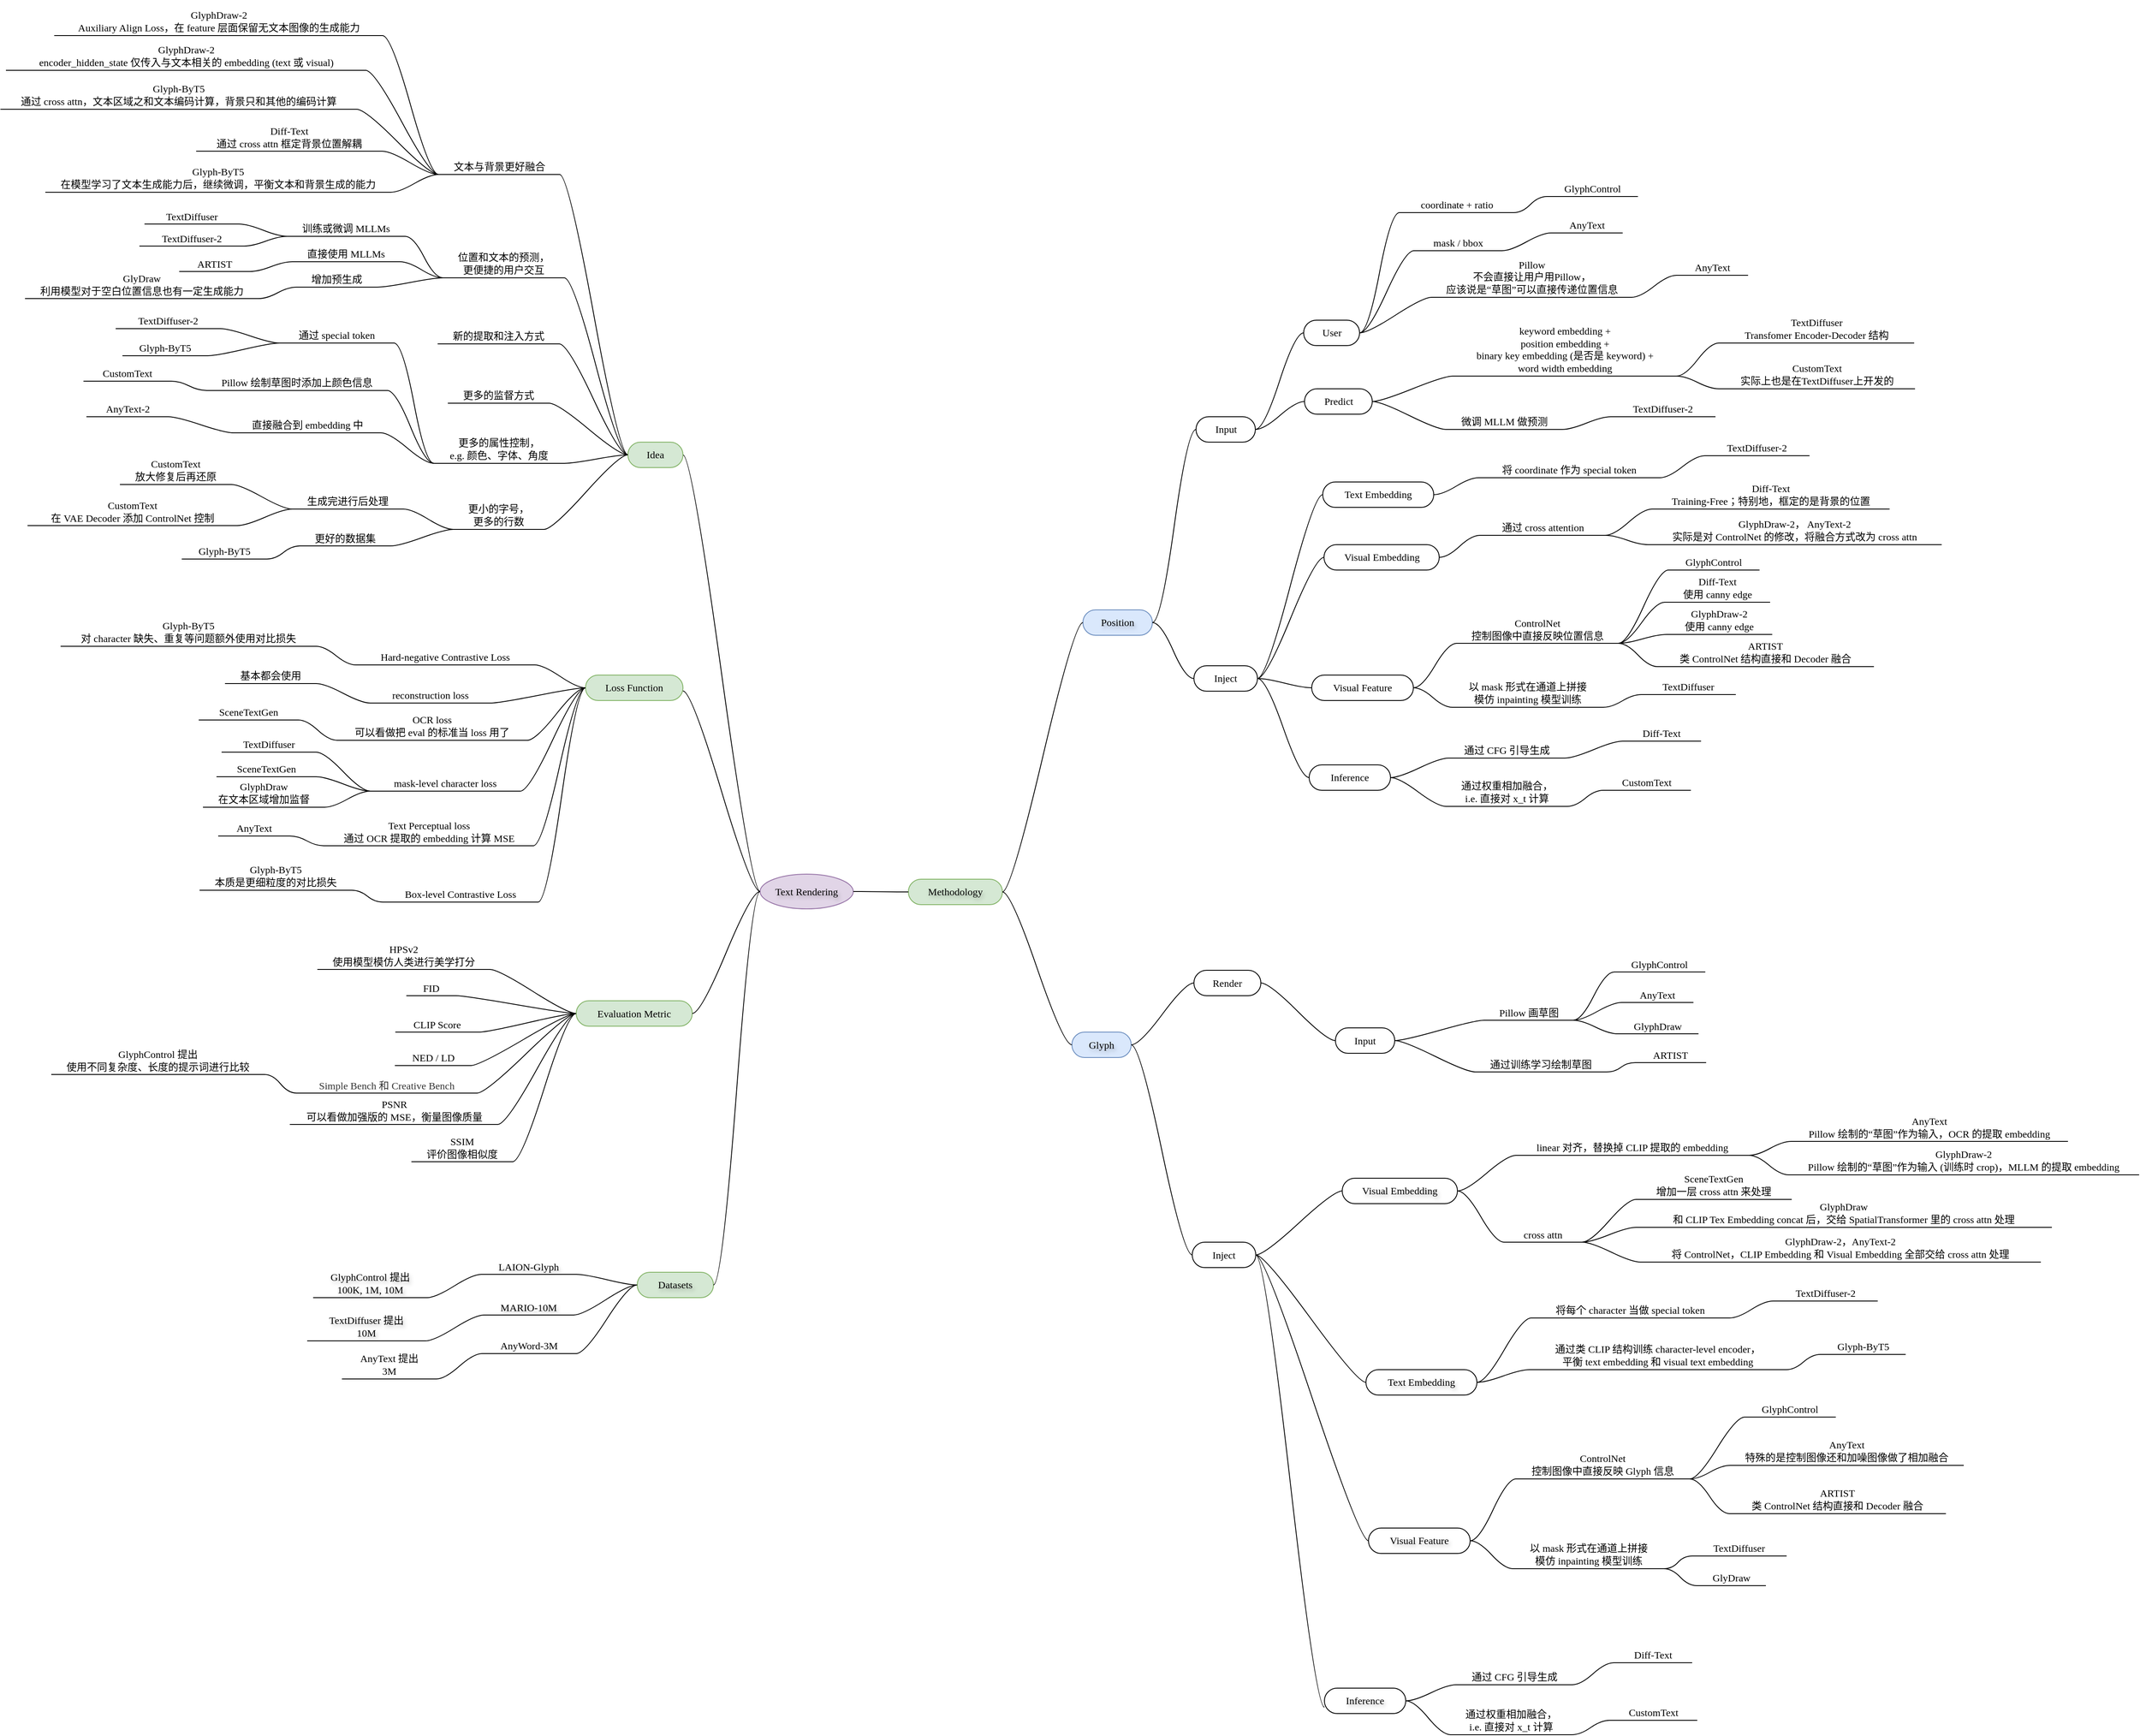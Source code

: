 <mxfile border="50" scale="3" compressed="false" locked="false" version="26.0.14">
  <diagram name="Blank" id="YmL12bMKpDGza6XwsDPr">
    <mxGraphModel dx="2367" dy="1389" grid="1" gridSize="10" guides="1" tooltips="1" connect="1" arrows="1" fold="1" page="0" pageScale="1" pageWidth="827" pageHeight="1169" background="none" math="1" shadow="0">
      <root>
        <mxCell id="X5NqExCQtvZxIxQ7pmgY-0" />
        <mxCell id="1" parent="X5NqExCQtvZxIxQ7pmgY-0" />
        <mxCell id="Stsrb5EiZYn136AhfLfJ-60" value="Sub Topic" style="whiteSpace=wrap;html=1;rounded=1;arcSize=50;align=center;verticalAlign=middle;strokeWidth=1;autosize=1;spacing=4;treeFolding=1;treeMoving=1;newEdgeStyle={&quot;edgeStyle&quot;:&quot;entityRelationEdgeStyle&quot;,&quot;startArrow&quot;:&quot;none&quot;,&quot;endArrow&quot;:&quot;none&quot;,&quot;segment&quot;:10,&quot;curved&quot;:1,&quot;sourcePerimeterSpacing&quot;:0,&quot;targetPerimeterSpacing&quot;:0};" parent="1" vertex="1" visible="0">
          <mxGeometry x="474" y="-4" width="91" height="30" as="geometry" />
        </mxCell>
        <mxCell id="Stsrb5EiZYn136AhfLfJ-122" value="" style="edgeStyle=entityRelationEdgeStyle;rounded=0;orthogonalLoop=1;jettySize=auto;html=1;startArrow=none;endArrow=none;segment=10;curved=1;sourcePerimeterSpacing=0;targetPerimeterSpacing=0;" parent="1" source="Stsrb5EiZYn136AhfLfJ-119" target="Stsrb5EiZYn136AhfLfJ-121" edge="1" visible="0">
          <mxGeometry relative="1" as="geometry" />
        </mxCell>
        <mxCell id="Stsrb5EiZYn136AhfLfJ-119" value="Branch" style="whiteSpace=wrap;html=1;shape=partialRectangle;top=0;left=0;bottom=1;right=0;points=[[0,1],[1,1]];fillColor=none;align=center;verticalAlign=bottom;routingCenterY=0.5;snapToPoint=1;recursiveResize=0;autosize=1;treeFolding=1;treeMoving=1;newEdgeStyle={&quot;edgeStyle&quot;:&quot;entityRelationEdgeStyle&quot;,&quot;startArrow&quot;:&quot;none&quot;,&quot;endArrow&quot;:&quot;none&quot;,&quot;segment&quot;:10,&quot;curved&quot;:1,&quot;sourcePerimeterSpacing&quot;:0,&quot;targetPerimeterSpacing&quot;:0};" parent="1" vertex="1" visible="0">
          <mxGeometry x="727" y="-97" width="80" height="20" as="geometry" />
        </mxCell>
        <mxCell id="Stsrb5EiZYn136AhfLfJ-121" value="Branch" style="whiteSpace=wrap;html=1;shape=partialRectangle;top=0;left=0;bottom=1;right=0;points=[[0,1],[1,1]];fillColor=none;align=center;verticalAlign=bottom;routingCenterY=0.5;snapToPoint=1;recursiveResize=0;autosize=1;treeFolding=1;treeMoving=1;newEdgeStyle={&quot;edgeStyle&quot;:&quot;entityRelationEdgeStyle&quot;,&quot;startArrow&quot;:&quot;none&quot;,&quot;endArrow&quot;:&quot;none&quot;,&quot;segment&quot;:10,&quot;curved&quot;:1,&quot;sourcePerimeterSpacing&quot;:0,&quot;targetPerimeterSpacing&quot;:0};" parent="1" vertex="1" visible="0">
          <mxGeometry x="727" y="3" width="80" height="20" as="geometry" />
        </mxCell>
        <mxCell id="Stsrb5EiZYn136AhfLfJ-126" value="" style="edgeStyle=entityRelationEdgeStyle;rounded=0;orthogonalLoop=1;jettySize=auto;html=1;startArrow=none;endArrow=none;segment=10;curved=1;sourcePerimeterSpacing=0;targetPerimeterSpacing=0;" parent="1" source="Stsrb5EiZYn136AhfLfJ-123" target="Stsrb5EiZYn136AhfLfJ-125" edge="1" visible="0">
          <mxGeometry relative="1" as="geometry" />
        </mxCell>
        <mxCell id="Stsrb5EiZYn136AhfLfJ-123" value="Branch" style="whiteSpace=wrap;html=1;shape=partialRectangle;top=0;left=0;bottom=1;right=0;points=[[0,1],[1,1]];fillColor=none;align=center;verticalAlign=bottom;routingCenterY=0.5;snapToPoint=1;recursiveResize=0;autosize=1;treeFolding=1;treeMoving=1;newEdgeStyle={&quot;edgeStyle&quot;:&quot;entityRelationEdgeStyle&quot;,&quot;startArrow&quot;:&quot;none&quot;,&quot;endArrow&quot;:&quot;none&quot;,&quot;segment&quot;:10,&quot;curved&quot;:1,&quot;sourcePerimeterSpacing&quot;:0,&quot;targetPerimeterSpacing&quot;:0};" parent="1" vertex="1" visible="0">
          <mxGeometry x="727" y="-187" width="80" height="20" as="geometry" />
        </mxCell>
        <mxCell id="Stsrb5EiZYn136AhfLfJ-128" value="" style="edgeStyle=entityRelationEdgeStyle;rounded=0;orthogonalLoop=1;jettySize=auto;html=1;startArrow=none;endArrow=none;segment=10;curved=1;sourcePerimeterSpacing=0;targetPerimeterSpacing=0;" parent="1" source="Stsrb5EiZYn136AhfLfJ-125" target="Stsrb5EiZYn136AhfLfJ-127" edge="1" visible="0">
          <mxGeometry relative="1" as="geometry" />
        </mxCell>
        <mxCell id="Stsrb5EiZYn136AhfLfJ-125" value="Branch" style="whiteSpace=wrap;html=1;shape=partialRectangle;top=0;left=0;bottom=1;right=0;points=[[0,1],[1,1]];fillColor=none;align=center;verticalAlign=bottom;routingCenterY=0.5;snapToPoint=1;recursiveResize=0;autosize=1;treeFolding=1;treeMoving=1;newEdgeStyle={&quot;edgeStyle&quot;:&quot;entityRelationEdgeStyle&quot;,&quot;startArrow&quot;:&quot;none&quot;,&quot;endArrow&quot;:&quot;none&quot;,&quot;segment&quot;:10,&quot;curved&quot;:1,&quot;sourcePerimeterSpacing&quot;:0,&quot;targetPerimeterSpacing&quot;:0};" parent="1" vertex="1" visible="0">
          <mxGeometry x="727" y="-87" width="80" height="20" as="geometry" />
        </mxCell>
        <mxCell id="Stsrb5EiZYn136AhfLfJ-127" value="Branch" style="whiteSpace=wrap;html=1;shape=partialRectangle;top=0;left=0;bottom=1;right=0;points=[[0,1],[1,1]];fillColor=none;align=center;verticalAlign=bottom;routingCenterY=0.5;snapToPoint=1;recursiveResize=0;autosize=1;treeFolding=1;treeMoving=1;newEdgeStyle={&quot;edgeStyle&quot;:&quot;entityRelationEdgeStyle&quot;,&quot;startArrow&quot;:&quot;none&quot;,&quot;endArrow&quot;:&quot;none&quot;,&quot;segment&quot;:10,&quot;curved&quot;:1,&quot;sourcePerimeterSpacing&quot;:0,&quot;targetPerimeterSpacing&quot;:0};" parent="1" vertex="1" visible="0">
          <mxGeometry x="727" y="13" width="80" height="20" as="geometry" />
        </mxCell>
        <mxCell id="5mYkG3pbvDZZdyKUVZF6-29" style="edgeStyle=entityRelationEdgeStyle;rounded=0;orthogonalLoop=1;jettySize=auto;html=1;startArrow=none;endArrow=none;segment=10;curved=1;sourcePerimeterSpacing=0;targetPerimeterSpacing=0;entryX=1;entryY=0.5;entryDx=0;entryDy=0;fontFamily=Comic Sans MS;" parent="1" source="gdWPdtTIJDnkMgdyFUpX-1" target="5mYkG3pbvDZZdyKUVZF6-28" edge="1">
          <mxGeometry relative="1" as="geometry" />
        </mxCell>
        <mxCell id="gdWPdtTIJDnkMgdyFUpX-1" value="&lt;font&gt;Text Rendering&lt;/font&gt;" style="ellipse;whiteSpace=wrap;html=1;align=center;newEdgeStyle={&quot;edgeStyle&quot;:&quot;entityRelationEdgeStyle&quot;,&quot;startArrow&quot;:&quot;none&quot;,&quot;endArrow&quot;:&quot;none&quot;,&quot;segment&quot;:10,&quot;curved&quot;:1,&quot;sourcePerimeterSpacing&quot;:0,&quot;targetPerimeterSpacing&quot;:0};treeFolding=1;treeMoving=1;fontFamily=Comic Sans MS;textShadow=1;labelBackgroundColor=none;fillColor=#e1d5e7;strokeColor=#9673a6;" parent="1" vertex="1">
          <mxGeometry x="-7" y="610" width="110" height="41" as="geometry" />
        </mxCell>
        <mxCell id="gdWPdtTIJDnkMgdyFUpX-2" value="&lt;font&gt;Methodology&lt;/font&gt;" style="whiteSpace=wrap;html=1;rounded=1;arcSize=50;align=center;verticalAlign=middle;strokeWidth=1;autosize=1;spacing=4;treeFolding=1;treeMoving=1;newEdgeStyle={&quot;edgeStyle&quot;:&quot;entityRelationEdgeStyle&quot;,&quot;startArrow&quot;:&quot;none&quot;,&quot;endArrow&quot;:&quot;none&quot;,&quot;segment&quot;:10,&quot;curved&quot;:1,&quot;sourcePerimeterSpacing&quot;:0,&quot;targetPerimeterSpacing&quot;:0};fontFamily=Comic Sans MS;textShadow=1;fillColor=#d5e8d4;strokeColor=#82b366;" parent="1" vertex="1">
          <mxGeometry x="168" y="616" width="111" height="30" as="geometry" />
        </mxCell>
        <mxCell id="gdWPdtTIJDnkMgdyFUpX-3" value="" style="edgeStyle=entityRelationEdgeStyle;startArrow=none;endArrow=none;segment=10;curved=1;sourcePerimeterSpacing=0;targetPerimeterSpacing=0;rounded=0;fontFamily=Comic Sans MS;textShadow=1;" parent="1" source="gdWPdtTIJDnkMgdyFUpX-1" target="gdWPdtTIJDnkMgdyFUpX-2" edge="1">
          <mxGeometry x="183" y="618" width="80" height="26" as="geometry" />
        </mxCell>
        <mxCell id="gdWPdtTIJDnkMgdyFUpX-4" value="Position" style="whiteSpace=wrap;html=1;rounded=1;arcSize=50;align=center;verticalAlign=middle;strokeWidth=1;autosize=1;spacing=4;treeFolding=1;treeMoving=1;newEdgeStyle={&quot;edgeStyle&quot;:&quot;entityRelationEdgeStyle&quot;,&quot;startArrow&quot;:&quot;none&quot;,&quot;endArrow&quot;:&quot;none&quot;,&quot;segment&quot;:10,&quot;curved&quot;:1,&quot;sourcePerimeterSpacing&quot;:0,&quot;targetPerimeterSpacing&quot;:0};fontFamily=Comic Sans MS;textShadow=1;fillColor=#dae8fc;strokeColor=#6c8ebf;" parent="1" vertex="1">
          <mxGeometry x="374" y="298" width="82" height="30" as="geometry" />
        </mxCell>
        <mxCell id="gdWPdtTIJDnkMgdyFUpX-5" value="" style="edgeStyle=entityRelationEdgeStyle;startArrow=none;endArrow=none;segment=10;curved=1;sourcePerimeterSpacing=0;targetPerimeterSpacing=0;rounded=0;fontFamily=Comic Sans MS;textShadow=1;" parent="1" source="gdWPdtTIJDnkMgdyFUpX-2" target="gdWPdtTIJDnkMgdyFUpX-4" edge="1">
          <mxGeometry x="357" y="617" width="80" height="26" as="geometry" />
        </mxCell>
        <mxCell id="gdWPdtTIJDnkMgdyFUpX-40" style="edgeStyle=entityRelationEdgeStyle;rounded=0;orthogonalLoop=1;jettySize=auto;html=1;startArrow=none;endArrow=none;segment=10;curved=1;sourcePerimeterSpacing=0;targetPerimeterSpacing=0;entryX=0;entryY=0.5;entryDx=0;entryDy=0;fontFamily=Comic Sans MS;" parent="1" source="gdWPdtTIJDnkMgdyFUpX-14" target="gdWPdtTIJDnkMgdyFUpX-37" edge="1">
          <mxGeometry relative="1" as="geometry" />
        </mxCell>
        <mxCell id="gdWPdtTIJDnkMgdyFUpX-14" value="Glyph" style="whiteSpace=wrap;html=1;rounded=1;arcSize=50;align=center;verticalAlign=middle;strokeWidth=1;autosize=1;spacing=4;treeFolding=1;treeMoving=1;newEdgeStyle={&quot;edgeStyle&quot;:&quot;entityRelationEdgeStyle&quot;,&quot;startArrow&quot;:&quot;none&quot;,&quot;endArrow&quot;:&quot;none&quot;,&quot;segment&quot;:10,&quot;curved&quot;:1,&quot;sourcePerimeterSpacing&quot;:0,&quot;targetPerimeterSpacing&quot;:0};fontFamily=Comic Sans MS;textShadow=1;fillColor=#dae8fc;strokeColor=#6c8ebf;" parent="1" vertex="1">
          <mxGeometry x="361" y="796.5" width="70" height="30" as="geometry" />
        </mxCell>
        <mxCell id="gdWPdtTIJDnkMgdyFUpX-15" value="" style="edgeStyle=entityRelationEdgeStyle;startArrow=none;endArrow=none;segment=10;curved=1;sourcePerimeterSpacing=0;targetPerimeterSpacing=0;rounded=0;fontFamily=Comic Sans MS;textShadow=1;" parent="1" source="gdWPdtTIJDnkMgdyFUpX-2" target="gdWPdtTIJDnkMgdyFUpX-14" edge="1">
          <mxGeometry x="357" y="617" width="80" height="26" as="geometry" />
        </mxCell>
        <mxCell id="gdWPdtTIJDnkMgdyFUpX-126" value="" style="edgeStyle=entityRelationEdgeStyle;rounded=0;orthogonalLoop=1;jettySize=auto;html=1;startArrow=none;endArrow=none;segment=10;curved=1;sourcePerimeterSpacing=0;targetPerimeterSpacing=0;fontFamily=Comic Sans MS;" parent="1" source="gdWPdtTIJDnkMgdyFUpX-16" target="gdWPdtTIJDnkMgdyFUpX-20" edge="1">
          <mxGeometry relative="1" as="geometry" />
        </mxCell>
        <mxCell id="gdWPdtTIJDnkMgdyFUpX-128" style="edgeStyle=entityRelationEdgeStyle;rounded=0;orthogonalLoop=1;jettySize=auto;html=1;startArrow=none;endArrow=none;segment=10;curved=1;sourcePerimeterSpacing=0;targetPerimeterSpacing=0;entryX=1;entryY=1;entryDx=0;entryDy=0;fontFamily=Comic Sans MS;" parent="1" source="gdWPdtTIJDnkMgdyFUpX-16" target="gdWPdtTIJDnkMgdyFUpX-127" edge="1">
          <mxGeometry relative="1" as="geometry" />
        </mxCell>
        <mxCell id="gdWPdtTIJDnkMgdyFUpX-16" value="Datasets" style="whiteSpace=wrap;html=1;rounded=1;arcSize=50;align=center;verticalAlign=middle;strokeWidth=1;autosize=1;spacing=4;treeFolding=1;treeMoving=1;newEdgeStyle={&quot;edgeStyle&quot;:&quot;entityRelationEdgeStyle&quot;,&quot;startArrow&quot;:&quot;none&quot;,&quot;endArrow&quot;:&quot;none&quot;,&quot;segment&quot;:10,&quot;curved&quot;:1,&quot;sourcePerimeterSpacing&quot;:0,&quot;targetPerimeterSpacing&quot;:0};textShadow=1;fontFamily=Comic Sans MS;fillColor=#d5e8d4;strokeColor=#82b366;" parent="1" vertex="1">
          <mxGeometry x="-152" y="1080" width="90" height="30" as="geometry" />
        </mxCell>
        <mxCell id="gdWPdtTIJDnkMgdyFUpX-17" value="" style="edgeStyle=entityRelationEdgeStyle;startArrow=none;endArrow=none;segment=10;curved=1;sourcePerimeterSpacing=0;targetPerimeterSpacing=0;rounded=0;textShadow=1;fontFamily=Comic Sans MS;" parent="1" source="gdWPdtTIJDnkMgdyFUpX-1" target="gdWPdtTIJDnkMgdyFUpX-16" edge="1">
          <mxGeometry x="8" y="731" width="80" height="26" as="geometry" />
        </mxCell>
        <mxCell id="gdWPdtTIJDnkMgdyFUpX-20" value="LAION-Glyph" style="whiteSpace=wrap;html=1;shape=partialRectangle;top=0;left=0;bottom=1;right=0;points=[[0,1],[1,1]];fillColor=none;align=center;verticalAlign=bottom;routingCenterY=0.5;snapToPoint=1;recursiveResize=0;autosize=1;treeFolding=1;treeMoving=1;newEdgeStyle={&quot;edgeStyle&quot;:&quot;entityRelationEdgeStyle&quot;,&quot;startArrow&quot;:&quot;none&quot;,&quot;endArrow&quot;:&quot;none&quot;,&quot;segment&quot;:10,&quot;curved&quot;:1,&quot;sourcePerimeterSpacing&quot;:0,&quot;targetPerimeterSpacing&quot;:0};textShadow=1;fontFamily=Comic Sans MS;" parent="1" vertex="1">
          <mxGeometry x="-336" y="1056.5" width="112" height="26" as="geometry" />
        </mxCell>
        <mxCell id="gdWPdtTIJDnkMgdyFUpX-22" value="GlyphControl 提出&lt;div&gt;100K, 1M, 10M&lt;/div&gt;" style="whiteSpace=wrap;html=1;shape=partialRectangle;top=0;left=0;bottom=1;right=0;points=[[0,1],[1,1]];fillColor=none;align=center;verticalAlign=bottom;routingCenterY=0.5;snapToPoint=1;recursiveResize=0;autosize=1;treeFolding=1;treeMoving=1;newEdgeStyle={&quot;edgeStyle&quot;:&quot;entityRelationEdgeStyle&quot;,&quot;startArrow&quot;:&quot;none&quot;,&quot;endArrow&quot;:&quot;none&quot;,&quot;segment&quot;:10,&quot;curved&quot;:1,&quot;sourcePerimeterSpacing&quot;:0,&quot;targetPerimeterSpacing&quot;:0};textShadow=1;fontFamily=Comic Sans MS;" parent="1" vertex="1">
          <mxGeometry x="-534" y="1069" width="134" height="41" as="geometry" />
        </mxCell>
        <mxCell id="gdWPdtTIJDnkMgdyFUpX-23" value="" style="edgeStyle=entityRelationEdgeStyle;startArrow=none;endArrow=none;segment=10;curved=1;sourcePerimeterSpacing=0;targetPerimeterSpacing=0;rounded=0;textShadow=1;fontFamily=Comic Sans MS;" parent="1" source="gdWPdtTIJDnkMgdyFUpX-20" target="gdWPdtTIJDnkMgdyFUpX-22" edge="1">
          <mxGeometry x="-328" y="731" width="80" height="20" as="geometry" />
        </mxCell>
        <mxCell id="gdWPdtTIJDnkMgdyFUpX-24" value="Text Embedding" style="whiteSpace=wrap;html=1;rounded=1;arcSize=50;align=center;verticalAlign=middle;strokeWidth=1;autosize=1;spacing=4;treeFolding=1;treeMoving=1;newEdgeStyle={&quot;edgeStyle&quot;:&quot;entityRelationEdgeStyle&quot;,&quot;startArrow&quot;:&quot;none&quot;,&quot;endArrow&quot;:&quot;none&quot;,&quot;segment&quot;:10,&quot;curved&quot;:1,&quot;sourcePerimeterSpacing&quot;:0,&quot;targetPerimeterSpacing&quot;:0};textShadow=1;fontFamily=Comic Sans MS;" parent="1" vertex="1">
          <mxGeometry x="708" y="1195" width="131" height="30" as="geometry" />
        </mxCell>
        <mxCell id="gdWPdtTIJDnkMgdyFUpX-25" value="" style="edgeStyle=entityRelationEdgeStyle;startArrow=none;endArrow=none;segment=10;curved=1;sourcePerimeterSpacing=0;targetPerimeterSpacing=0;rounded=0;textShadow=1;fontFamily=Comic Sans MS;exitX=1;exitY=0.5;exitDx=0;exitDy=0;" parent="1" source="gdWPdtTIJDnkMgdyFUpX-30" target="gdWPdtTIJDnkMgdyFUpX-24" edge="1">
          <mxGeometry x="511" y="664" width="80" height="26" as="geometry" />
        </mxCell>
        <mxCell id="gdWPdtTIJDnkMgdyFUpX-26" value="Visual Embedding" style="whiteSpace=wrap;html=1;rounded=1;arcSize=50;align=center;verticalAlign=middle;strokeWidth=1;autosize=1;spacing=4;treeFolding=1;treeMoving=1;newEdgeStyle={&quot;edgeStyle&quot;:&quot;entityRelationEdgeStyle&quot;,&quot;startArrow&quot;:&quot;none&quot;,&quot;endArrow&quot;:&quot;none&quot;,&quot;segment&quot;:10,&quot;curved&quot;:1,&quot;sourcePerimeterSpacing&quot;:0,&quot;targetPerimeterSpacing&quot;:0};textShadow=1;fontFamily=Comic Sans MS;" parent="1" vertex="1">
          <mxGeometry x="680" y="969" width="136" height="30" as="geometry" />
        </mxCell>
        <mxCell id="gdWPdtTIJDnkMgdyFUpX-84" style="edgeStyle=entityRelationEdgeStyle;rounded=0;orthogonalLoop=1;jettySize=auto;html=1;startArrow=none;endArrow=none;segment=10;curved=1;sourcePerimeterSpacing=0;targetPerimeterSpacing=0;entryX=0;entryY=1;entryDx=0;entryDy=0;fontFamily=Comic Sans MS;" parent="1" source="gdWPdtTIJDnkMgdyFUpX-28" target="gdWPdtTIJDnkMgdyFUpX-83" edge="1">
          <mxGeometry relative="1" as="geometry" />
        </mxCell>
        <mxCell id="gdWPdtTIJDnkMgdyFUpX-122" style="edgeStyle=entityRelationEdgeStyle;rounded=0;orthogonalLoop=1;jettySize=auto;html=1;startArrow=none;endArrow=none;segment=10;curved=1;sourcePerimeterSpacing=0;targetPerimeterSpacing=0;entryX=0;entryY=1;entryDx=0;entryDy=0;fontFamily=Comic Sans MS;" parent="1" source="gdWPdtTIJDnkMgdyFUpX-28" target="gdWPdtTIJDnkMgdyFUpX-121" edge="1">
          <mxGeometry relative="1" as="geometry" />
        </mxCell>
        <mxCell id="gdWPdtTIJDnkMgdyFUpX-28" value="Visual Feature" style="whiteSpace=wrap;html=1;rounded=1;arcSize=50;align=center;verticalAlign=middle;strokeWidth=1;autosize=1;spacing=4;treeFolding=1;treeMoving=1;newEdgeStyle={&quot;edgeStyle&quot;:&quot;entityRelationEdgeStyle&quot;,&quot;startArrow&quot;:&quot;none&quot;,&quot;endArrow&quot;:&quot;none&quot;,&quot;segment&quot;:10,&quot;curved&quot;:1,&quot;sourcePerimeterSpacing&quot;:0,&quot;targetPerimeterSpacing&quot;:0};textShadow=1;fontFamily=Comic Sans MS;" parent="1" vertex="1">
          <mxGeometry x="711" y="1382" width="120" height="30" as="geometry" />
        </mxCell>
        <mxCell id="gdWPdtTIJDnkMgdyFUpX-29" value="" style="edgeStyle=entityRelationEdgeStyle;startArrow=none;endArrow=none;segment=10;curved=1;sourcePerimeterSpacing=0;targetPerimeterSpacing=0;rounded=0;textShadow=1;fontFamily=Comic Sans MS;exitX=1;exitY=0.5;exitDx=0;exitDy=0;" parent="1" source="gdWPdtTIJDnkMgdyFUpX-30" target="gdWPdtTIJDnkMgdyFUpX-28" edge="1">
          <mxGeometry x="511" y="664" width="80" height="26" as="geometry" />
        </mxCell>
        <mxCell id="gdWPdtTIJDnkMgdyFUpX-36" style="edgeStyle=entityRelationEdgeStyle;rounded=0;orthogonalLoop=1;jettySize=auto;html=1;startArrow=none;endArrow=none;segment=10;curved=1;sourcePerimeterSpacing=0;targetPerimeterSpacing=0;entryX=0;entryY=0.5;entryDx=0;entryDy=0;fontFamily=Comic Sans MS;" parent="1" source="gdWPdtTIJDnkMgdyFUpX-30" target="gdWPdtTIJDnkMgdyFUpX-26" edge="1">
          <mxGeometry relative="1" as="geometry" />
        </mxCell>
        <mxCell id="5mYkG3pbvDZZdyKUVZF6-87" style="edgeStyle=entityRelationEdgeStyle;rounded=0;orthogonalLoop=1;jettySize=auto;html=1;startArrow=none;endArrow=none;segment=10;curved=1;sourcePerimeterSpacing=0;targetPerimeterSpacing=0;entryX=0;entryY=0.75;entryDx=0;entryDy=0;fontFamily=Comic Sans MS;" parent="1" source="gdWPdtTIJDnkMgdyFUpX-30" target="5mYkG3pbvDZZdyKUVZF6-86" edge="1">
          <mxGeometry relative="1" as="geometry" />
        </mxCell>
        <mxCell id="gdWPdtTIJDnkMgdyFUpX-30" value="Inject" style="whiteSpace=wrap;html=1;rounded=1;arcSize=50;align=center;verticalAlign=middle;strokeWidth=1;autosize=1;spacing=4;treeFolding=1;treeMoving=1;newEdgeStyle={&quot;edgeStyle&quot;:&quot;entityRelationEdgeStyle&quot;,&quot;startArrow&quot;:&quot;none&quot;,&quot;endArrow&quot;:&quot;none&quot;,&quot;segment&quot;:10,&quot;curved&quot;:1,&quot;sourcePerimeterSpacing&quot;:0,&quot;targetPerimeterSpacing&quot;:0};fontFamily=Comic Sans MS;" parent="1" vertex="1">
          <mxGeometry x="503" y="1044.5" width="75" height="30" as="geometry" />
        </mxCell>
        <mxCell id="gdWPdtTIJDnkMgdyFUpX-31" value="" style="edgeStyle=entityRelationEdgeStyle;startArrow=none;endArrow=none;segment=10;curved=1;sourcePerimeterSpacing=0;targetPerimeterSpacing=0;rounded=0;fontFamily=Comic Sans MS;" parent="1" source="gdWPdtTIJDnkMgdyFUpX-14" target="gdWPdtTIJDnkMgdyFUpX-30" edge="1">
          <mxGeometry x="511" y="664" width="80" height="26" as="geometry" />
        </mxCell>
        <mxCell id="gdWPdtTIJDnkMgdyFUpX-37" value="Render" style="whiteSpace=wrap;html=1;rounded=1;arcSize=50;align=center;verticalAlign=middle;strokeWidth=1;autosize=1;spacing=4;treeFolding=1;treeMoving=1;newEdgeStyle={&quot;edgeStyle&quot;:&quot;entityRelationEdgeStyle&quot;,&quot;startArrow&quot;:&quot;none&quot;,&quot;endArrow&quot;:&quot;none&quot;,&quot;segment&quot;:10,&quot;curved&quot;:1,&quot;sourcePerimeterSpacing&quot;:0,&quot;targetPerimeterSpacing&quot;:0};fontFamily=Comic Sans MS;" parent="1" vertex="1">
          <mxGeometry x="505" y="723.5" width="79" height="30" as="geometry" />
        </mxCell>
        <mxCell id="gdWPdtTIJDnkMgdyFUpX-43" value="Input" style="whiteSpace=wrap;html=1;rounded=1;arcSize=50;align=center;verticalAlign=middle;strokeWidth=1;autosize=1;spacing=4;treeFolding=1;treeMoving=1;newEdgeStyle={&quot;edgeStyle&quot;:&quot;entityRelationEdgeStyle&quot;,&quot;startArrow&quot;:&quot;none&quot;,&quot;endArrow&quot;:&quot;none&quot;,&quot;segment&quot;:10,&quot;curved&quot;:1,&quot;sourcePerimeterSpacing&quot;:0,&quot;targetPerimeterSpacing&quot;:0};fontFamily=Comic Sans MS;" parent="1" vertex="1">
          <mxGeometry x="672" y="791.5" width="70" height="30" as="geometry" />
        </mxCell>
        <mxCell id="gdWPdtTIJDnkMgdyFUpX-44" value="" style="edgeStyle=entityRelationEdgeStyle;startArrow=none;endArrow=none;segment=10;curved=1;sourcePerimeterSpacing=0;targetPerimeterSpacing=0;rounded=0;fontFamily=Comic Sans MS;" parent="1" source="gdWPdtTIJDnkMgdyFUpX-37" target="gdWPdtTIJDnkMgdyFUpX-43" edge="1">
          <mxGeometry x="631" y="603" width="80" height="26" as="geometry" />
        </mxCell>
        <mxCell id="gdWPdtTIJDnkMgdyFUpX-45" value="Pillow 画草图" style="whiteSpace=wrap;html=1;shape=partialRectangle;top=0;left=0;bottom=1;right=0;points=[[0,1],[1,1]];fillColor=none;align=center;verticalAlign=bottom;routingCenterY=0.5;snapToPoint=1;recursiveResize=0;autosize=1;treeFolding=1;treeMoving=1;newEdgeStyle={&quot;edgeStyle&quot;:&quot;entityRelationEdgeStyle&quot;,&quot;startArrow&quot;:&quot;none&quot;,&quot;endArrow&quot;:&quot;none&quot;,&quot;segment&quot;:10,&quot;curved&quot;:1,&quot;sourcePerimeterSpacing&quot;:0,&quot;targetPerimeterSpacing&quot;:0};fontFamily=Comic Sans MS;" parent="1" vertex="1">
          <mxGeometry x="847.5" y="756.5" width="105" height="26" as="geometry" />
        </mxCell>
        <mxCell id="gdWPdtTIJDnkMgdyFUpX-46" value="" style="edgeStyle=entityRelationEdgeStyle;startArrow=none;endArrow=none;segment=10;curved=1;sourcePerimeterSpacing=0;targetPerimeterSpacing=0;rounded=0;fontFamily=Comic Sans MS;" parent="1" source="gdWPdtTIJDnkMgdyFUpX-43" target="gdWPdtTIJDnkMgdyFUpX-45" edge="1">
          <mxGeometry x="776" y="606" width="80" height="20" as="geometry" />
        </mxCell>
        <mxCell id="gdWPdtTIJDnkMgdyFUpX-47" value="GlyphControl" style="whiteSpace=wrap;html=1;shape=partialRectangle;top=0;left=0;bottom=1;right=0;points=[[0,1],[1,1]];fillColor=none;align=center;verticalAlign=bottom;routingCenterY=0.5;snapToPoint=1;recursiveResize=0;autosize=1;treeFolding=1;treeMoving=1;newEdgeStyle={&quot;edgeStyle&quot;:&quot;entityRelationEdgeStyle&quot;,&quot;startArrow&quot;:&quot;none&quot;,&quot;endArrow&quot;:&quot;none&quot;,&quot;segment&quot;:10,&quot;curved&quot;:1,&quot;sourcePerimeterSpacing&quot;:0,&quot;targetPerimeterSpacing&quot;:0};fontFamily=Comic Sans MS;" parent="1" vertex="1">
          <mxGeometry x="1001" y="699.5" width="107" height="26" as="geometry" />
        </mxCell>
        <mxCell id="gdWPdtTIJDnkMgdyFUpX-48" value="" style="edgeStyle=entityRelationEdgeStyle;startArrow=none;endArrow=none;segment=10;curved=1;sourcePerimeterSpacing=0;targetPerimeterSpacing=0;rounded=0;fontFamily=Comic Sans MS;" parent="1" source="gdWPdtTIJDnkMgdyFUpX-45" target="gdWPdtTIJDnkMgdyFUpX-47" edge="1">
          <mxGeometry x="949" y="603" width="80" height="20" as="geometry" />
        </mxCell>
        <mxCell id="gdWPdtTIJDnkMgdyFUpX-49" value="Input" style="whiteSpace=wrap;html=1;rounded=1;arcSize=50;align=center;verticalAlign=middle;strokeWidth=1;autosize=1;spacing=4;treeFolding=1;treeMoving=1;newEdgeStyle={&quot;edgeStyle&quot;:&quot;entityRelationEdgeStyle&quot;,&quot;startArrow&quot;:&quot;none&quot;,&quot;endArrow&quot;:&quot;none&quot;,&quot;segment&quot;:10,&quot;curved&quot;:1,&quot;sourcePerimeterSpacing&quot;:0,&quot;targetPerimeterSpacing&quot;:0};fontFamily=Comic Sans MS;" parent="1" vertex="1">
          <mxGeometry x="507.5" y="70" width="70" height="30" as="geometry" />
        </mxCell>
        <mxCell id="gdWPdtTIJDnkMgdyFUpX-50" value="" style="edgeStyle=entityRelationEdgeStyle;startArrow=none;endArrow=none;segment=10;curved=1;sourcePerimeterSpacing=0;targetPerimeterSpacing=0;rounded=0;fontFamily=Comic Sans MS;" parent="1" source="gdWPdtTIJDnkMgdyFUpX-4" target="gdWPdtTIJDnkMgdyFUpX-49" edge="1">
          <mxGeometry x="523" y="500" width="80" height="26" as="geometry" />
        </mxCell>
        <mxCell id="gdWPdtTIJDnkMgdyFUpX-51" value="coordinate + ratio" style="whiteSpace=wrap;html=1;shape=partialRectangle;top=0;left=0;bottom=1;right=0;points=[[0,1],[1,1]];fillColor=none;align=center;verticalAlign=bottom;routingCenterY=0.5;snapToPoint=1;recursiveResize=0;autosize=1;treeFolding=1;treeMoving=1;newEdgeStyle={&quot;edgeStyle&quot;:&quot;entityRelationEdgeStyle&quot;,&quot;startArrow&quot;:&quot;none&quot;,&quot;endArrow&quot;:&quot;none&quot;,&quot;segment&quot;:10,&quot;curved&quot;:1,&quot;sourcePerimeterSpacing&quot;:0,&quot;targetPerimeterSpacing&quot;:0};fontFamily=Comic Sans MS;" parent="1" vertex="1">
          <mxGeometry x="747.5" y="-197" width="135" height="26" as="geometry" />
        </mxCell>
        <mxCell id="gdWPdtTIJDnkMgdyFUpX-53" value="GlyphControl" style="whiteSpace=wrap;html=1;shape=partialRectangle;top=0;left=0;bottom=1;right=0;points=[[0,1],[1,1]];fillColor=none;align=center;verticalAlign=bottom;routingCenterY=0.5;snapToPoint=1;recursiveResize=0;autosize=1;treeFolding=1;treeMoving=1;newEdgeStyle={&quot;edgeStyle&quot;:&quot;entityRelationEdgeStyle&quot;,&quot;startArrow&quot;:&quot;none&quot;,&quot;endArrow&quot;:&quot;none&quot;,&quot;segment&quot;:10,&quot;curved&quot;:1,&quot;sourcePerimeterSpacing&quot;:0,&quot;targetPerimeterSpacing&quot;:0};fontFamily=Comic Sans MS;" parent="1" vertex="1">
          <mxGeometry x="921.5" y="-216" width="107" height="26" as="geometry" />
        </mxCell>
        <mxCell id="gdWPdtTIJDnkMgdyFUpX-54" value="" style="edgeStyle=entityRelationEdgeStyle;startArrow=none;endArrow=none;segment=10;curved=1;sourcePerimeterSpacing=0;targetPerimeterSpacing=0;rounded=0;fontFamily=Comic Sans MS;" parent="1" source="gdWPdtTIJDnkMgdyFUpX-51" target="gdWPdtTIJDnkMgdyFUpX-53" edge="1">
          <mxGeometry x="860" y="500" width="80" height="20" as="geometry" />
        </mxCell>
        <mxCell id="5mYkG3pbvDZZdyKUVZF6-76" style="edgeStyle=entityRelationEdgeStyle;rounded=0;orthogonalLoop=1;jettySize=auto;html=1;startArrow=none;endArrow=none;segment=10;curved=1;sourcePerimeterSpacing=0;targetPerimeterSpacing=0;entryX=0;entryY=0.5;entryDx=0;entryDy=0;fontFamily=Comic Sans MS;" parent="1" source="gdWPdtTIJDnkMgdyFUpX-55" target="5mYkG3pbvDZZdyKUVZF6-75" edge="1">
          <mxGeometry relative="1" as="geometry" />
        </mxCell>
        <mxCell id="gdWPdtTIJDnkMgdyFUpX-55" value="Inject" style="whiteSpace=wrap;html=1;rounded=1;arcSize=50;align=center;verticalAlign=middle;strokeWidth=1;autosize=1;spacing=4;treeFolding=1;treeMoving=1;newEdgeStyle={&quot;edgeStyle&quot;:&quot;entityRelationEdgeStyle&quot;,&quot;startArrow&quot;:&quot;none&quot;,&quot;endArrow&quot;:&quot;none&quot;,&quot;segment&quot;:10,&quot;curved&quot;:1,&quot;sourcePerimeterSpacing&quot;:0,&quot;targetPerimeterSpacing&quot;:0};fontFamily=Comic Sans MS;" parent="1" vertex="1">
          <mxGeometry x="505" y="364" width="75" height="30" as="geometry" />
        </mxCell>
        <mxCell id="gdWPdtTIJDnkMgdyFUpX-56" value="" style="edgeStyle=entityRelationEdgeStyle;startArrow=none;endArrow=none;segment=10;curved=1;sourcePerimeterSpacing=0;targetPerimeterSpacing=0;rounded=0;fontFamily=Comic Sans MS;" parent="1" source="gdWPdtTIJDnkMgdyFUpX-4" target="gdWPdtTIJDnkMgdyFUpX-55" edge="1">
          <mxGeometry x="523" y="500" width="80" height="26" as="geometry" />
        </mxCell>
        <mxCell id="gdWPdtTIJDnkMgdyFUpX-57" value="Text Embedding" style="whiteSpace=wrap;html=1;rounded=1;arcSize=50;align=center;verticalAlign=middle;strokeWidth=1;autosize=1;spacing=4;treeFolding=1;treeMoving=1;newEdgeStyle={&quot;edgeStyle&quot;:&quot;entityRelationEdgeStyle&quot;,&quot;startArrow&quot;:&quot;none&quot;,&quot;endArrow&quot;:&quot;none&quot;,&quot;segment&quot;:10,&quot;curved&quot;:1,&quot;sourcePerimeterSpacing&quot;:0,&quot;targetPerimeterSpacing&quot;:0};fontFamily=Comic Sans MS;" parent="1" vertex="1">
          <mxGeometry x="657" y="147" width="131" height="30" as="geometry" />
        </mxCell>
        <mxCell id="gdWPdtTIJDnkMgdyFUpX-58" value="" style="edgeStyle=entityRelationEdgeStyle;startArrow=none;endArrow=none;segment=10;curved=1;sourcePerimeterSpacing=0;targetPerimeterSpacing=0;rounded=0;fontFamily=Comic Sans MS;" parent="1" source="gdWPdtTIJDnkMgdyFUpX-55" target="gdWPdtTIJDnkMgdyFUpX-57" edge="1">
          <mxGeometry x="681" y="570" width="80" height="26" as="geometry" />
        </mxCell>
        <mxCell id="5mYkG3pbvDZZdyKUVZF6-74" style="edgeStyle=entityRelationEdgeStyle;rounded=0;orthogonalLoop=1;jettySize=auto;html=1;startArrow=none;endArrow=none;segment=10;curved=1;sourcePerimeterSpacing=0;targetPerimeterSpacing=0;entryX=0;entryY=1;entryDx=0;entryDy=0;fontFamily=Comic Sans MS;" parent="1" source="gdWPdtTIJDnkMgdyFUpX-59" target="5mYkG3pbvDZZdyKUVZF6-70" edge="1">
          <mxGeometry relative="1" as="geometry" />
        </mxCell>
        <mxCell id="gdWPdtTIJDnkMgdyFUpX-59" value="Visual Embedding" style="whiteSpace=wrap;html=1;rounded=1;arcSize=50;align=center;verticalAlign=middle;strokeWidth=1;autosize=1;spacing=4;treeFolding=1;treeMoving=1;newEdgeStyle={&quot;edgeStyle&quot;:&quot;entityRelationEdgeStyle&quot;,&quot;startArrow&quot;:&quot;none&quot;,&quot;endArrow&quot;:&quot;none&quot;,&quot;segment&quot;:10,&quot;curved&quot;:1,&quot;sourcePerimeterSpacing&quot;:0,&quot;targetPerimeterSpacing&quot;:0};fontFamily=Comic Sans MS;" parent="1" vertex="1">
          <mxGeometry x="658.5" y="221" width="136" height="30" as="geometry" />
        </mxCell>
        <mxCell id="gdWPdtTIJDnkMgdyFUpX-60" value="" style="edgeStyle=entityRelationEdgeStyle;startArrow=none;endArrow=none;segment=10;curved=1;sourcePerimeterSpacing=0;targetPerimeterSpacing=0;rounded=0;fontFamily=Comic Sans MS;" parent="1" source="gdWPdtTIJDnkMgdyFUpX-55" target="gdWPdtTIJDnkMgdyFUpX-59" edge="1">
          <mxGeometry x="681" y="570" width="80" height="26" as="geometry" />
        </mxCell>
        <mxCell id="gdWPdtTIJDnkMgdyFUpX-80" style="edgeStyle=entityRelationEdgeStyle;rounded=0;orthogonalLoop=1;jettySize=auto;html=1;startArrow=none;endArrow=none;segment=10;curved=1;sourcePerimeterSpacing=0;targetPerimeterSpacing=0;entryX=0;entryY=1;entryDx=0;entryDy=0;fontFamily=Comic Sans MS;" parent="1" source="gdWPdtTIJDnkMgdyFUpX-61" target="gdWPdtTIJDnkMgdyFUpX-78" edge="1">
          <mxGeometry relative="1" as="geometry" />
        </mxCell>
        <mxCell id="gdWPdtTIJDnkMgdyFUpX-61" value="Visual Feature" style="whiteSpace=wrap;html=1;rounded=1;arcSize=50;align=center;verticalAlign=middle;strokeWidth=1;autosize=1;spacing=4;treeFolding=1;treeMoving=1;newEdgeStyle={&quot;edgeStyle&quot;:&quot;entityRelationEdgeStyle&quot;,&quot;startArrow&quot;:&quot;none&quot;,&quot;endArrow&quot;:&quot;none&quot;,&quot;segment&quot;:10,&quot;curved&quot;:1,&quot;sourcePerimeterSpacing&quot;:0,&quot;targetPerimeterSpacing&quot;:0};fontFamily=Comic Sans MS;" parent="1" vertex="1">
          <mxGeometry x="644" y="375" width="120" height="30" as="geometry" />
        </mxCell>
        <mxCell id="gdWPdtTIJDnkMgdyFUpX-62" value="" style="edgeStyle=entityRelationEdgeStyle;startArrow=none;endArrow=none;segment=10;curved=1;sourcePerimeterSpacing=0;targetPerimeterSpacing=0;rounded=0;fontFamily=Comic Sans MS;" parent="1" source="gdWPdtTIJDnkMgdyFUpX-55" target="gdWPdtTIJDnkMgdyFUpX-61" edge="1">
          <mxGeometry x="681" y="570" width="80" height="26" as="geometry" />
        </mxCell>
        <mxCell id="gdWPdtTIJDnkMgdyFUpX-63" value="Evaluation Metric" style="whiteSpace=wrap;html=1;rounded=1;arcSize=50;align=center;verticalAlign=middle;strokeWidth=1;autosize=1;spacing=4;treeFolding=1;treeMoving=1;newEdgeStyle={&quot;edgeStyle&quot;:&quot;entityRelationEdgeStyle&quot;,&quot;startArrow&quot;:&quot;none&quot;,&quot;endArrow&quot;:&quot;none&quot;,&quot;segment&quot;:10,&quot;curved&quot;:1,&quot;sourcePerimeterSpacing&quot;:0,&quot;targetPerimeterSpacing&quot;:0};fontFamily=Comic Sans MS;fillColor=#d5e8d4;strokeColor=#82b366;" parent="1" vertex="1">
          <mxGeometry x="-224" y="759.5" width="137" height="30" as="geometry" />
        </mxCell>
        <mxCell id="gdWPdtTIJDnkMgdyFUpX-64" value="" style="edgeStyle=entityRelationEdgeStyle;startArrow=none;endArrow=none;segment=10;curved=1;sourcePerimeterSpacing=0;targetPerimeterSpacing=0;rounded=0;fontFamily=Comic Sans MS;" parent="1" source="gdWPdtTIJDnkMgdyFUpX-1" target="gdWPdtTIJDnkMgdyFUpX-63" edge="1">
          <mxGeometry x="-167" y="618" width="80" height="26" as="geometry" />
        </mxCell>
        <mxCell id="gdWPdtTIJDnkMgdyFUpX-65" value="NED / LD" style="whiteSpace=wrap;html=1;shape=partialRectangle;top=0;left=0;bottom=1;right=0;points=[[0,1],[1,1]];fillColor=none;align=center;verticalAlign=bottom;routingCenterY=0.5;snapToPoint=1;recursiveResize=0;autosize=1;treeFolding=1;treeMoving=1;newEdgeStyle={&quot;edgeStyle&quot;:&quot;entityRelationEdgeStyle&quot;,&quot;startArrow&quot;:&quot;none&quot;,&quot;endArrow&quot;:&quot;none&quot;,&quot;segment&quot;:10,&quot;curved&quot;:1,&quot;sourcePerimeterSpacing&quot;:0,&quot;targetPerimeterSpacing&quot;:0};fontFamily=Comic Sans MS;" parent="1" vertex="1">
          <mxGeometry x="-437.5" y="810" width="89" height="26" as="geometry" />
        </mxCell>
        <mxCell id="gdWPdtTIJDnkMgdyFUpX-66" value="" style="edgeStyle=entityRelationEdgeStyle;startArrow=none;endArrow=none;segment=10;curved=1;sourcePerimeterSpacing=0;targetPerimeterSpacing=0;rounded=0;fontFamily=Comic Sans MS;" parent="1" source="gdWPdtTIJDnkMgdyFUpX-63" target="gdWPdtTIJDnkMgdyFUpX-65" edge="1">
          <mxGeometry x="-352" y="620" width="80" height="20" as="geometry" />
        </mxCell>
        <mxCell id="gdWPdtTIJDnkMgdyFUpX-67" value="CLIP Score" style="whiteSpace=wrap;html=1;shape=partialRectangle;top=0;left=0;bottom=1;right=0;points=[[0,1],[1,1]];fillColor=none;align=center;verticalAlign=bottom;routingCenterY=0.5;snapToPoint=1;recursiveResize=0;autosize=1;treeFolding=1;treeMoving=1;newEdgeStyle={&quot;edgeStyle&quot;:&quot;entityRelationEdgeStyle&quot;,&quot;startArrow&quot;:&quot;none&quot;,&quot;endArrow&quot;:&quot;none&quot;,&quot;segment&quot;:10,&quot;curved&quot;:1,&quot;sourcePerimeterSpacing&quot;:0,&quot;targetPerimeterSpacing&quot;:0};fontFamily=Comic Sans MS;" parent="1" vertex="1">
          <mxGeometry x="-437" y="770.5" width="98" height="26" as="geometry" />
        </mxCell>
        <mxCell id="gdWPdtTIJDnkMgdyFUpX-68" value="" style="edgeStyle=entityRelationEdgeStyle;startArrow=none;endArrow=none;segment=10;curved=1;sourcePerimeterSpacing=0;targetPerimeterSpacing=0;rounded=0;fontFamily=Comic Sans MS;" parent="1" source="gdWPdtTIJDnkMgdyFUpX-63" target="gdWPdtTIJDnkMgdyFUpX-67" edge="1">
          <mxGeometry x="-352" y="620" width="80" height="20" as="geometry" />
        </mxCell>
        <mxCell id="gdWPdtTIJDnkMgdyFUpX-69" value="FID" style="whiteSpace=wrap;html=1;shape=partialRectangle;top=0;left=0;bottom=1;right=0;points=[[0,1],[1,1]];fillColor=none;align=center;verticalAlign=bottom;routingCenterY=0.5;snapToPoint=1;recursiveResize=0;autosize=1;treeFolding=1;treeMoving=1;newEdgeStyle={&quot;edgeStyle&quot;:&quot;entityRelationEdgeStyle&quot;,&quot;startArrow&quot;:&quot;none&quot;,&quot;endArrow&quot;:&quot;none&quot;,&quot;segment&quot;:10,&quot;curved&quot;:1,&quot;sourcePerimeterSpacing&quot;:0,&quot;targetPerimeterSpacing&quot;:0};fontFamily=Comic Sans MS;" parent="1" vertex="1">
          <mxGeometry x="-424" y="727.5" width="58" height="26" as="geometry" />
        </mxCell>
        <mxCell id="gdWPdtTIJDnkMgdyFUpX-70" value="" style="edgeStyle=entityRelationEdgeStyle;startArrow=none;endArrow=none;segment=10;curved=1;sourcePerimeterSpacing=0;targetPerimeterSpacing=0;rounded=0;fontFamily=Comic Sans MS;" parent="1" source="gdWPdtTIJDnkMgdyFUpX-63" target="gdWPdtTIJDnkMgdyFUpX-69" edge="1">
          <mxGeometry x="-352" y="620" width="80" height="20" as="geometry" />
        </mxCell>
        <mxCell id="gdWPdtTIJDnkMgdyFUpX-74" value="&lt;span style=&quot;color: rgb(51, 51, 51); orphans: 4; text-align: left; white-space-collapse: preserve;&quot;&gt;&lt;font&gt;Simple Bench 和 Creative Bench&lt;/font&gt;&lt;/span&gt;" style="whiteSpace=wrap;html=1;shape=partialRectangle;top=0;left=0;bottom=1;right=0;points=[[0,1],[1,1]];fillColor=none;align=center;verticalAlign=bottom;routingCenterY=0.5;snapToPoint=1;recursiveResize=0;autosize=1;treeFolding=1;treeMoving=1;newEdgeStyle={&quot;edgeStyle&quot;:&quot;entityRelationEdgeStyle&quot;,&quot;startArrow&quot;:&quot;none&quot;,&quot;endArrow&quot;:&quot;none&quot;,&quot;segment&quot;:10,&quot;curved&quot;:1,&quot;sourcePerimeterSpacing&quot;:0,&quot;targetPerimeterSpacing&quot;:0};fontFamily=Comic Sans MS;" parent="1" vertex="1">
          <mxGeometry x="-554" y="842.5" width="213" height="26" as="geometry" />
        </mxCell>
        <mxCell id="gdWPdtTIJDnkMgdyFUpX-75" value="" style="edgeStyle=entityRelationEdgeStyle;startArrow=none;endArrow=none;segment=10;curved=1;sourcePerimeterSpacing=0;targetPerimeterSpacing=0;rounded=0;fontFamily=Comic Sans MS;" parent="1" source="gdWPdtTIJDnkMgdyFUpX-63" target="gdWPdtTIJDnkMgdyFUpX-74" edge="1">
          <mxGeometry x="-355" y="620" width="80" height="20" as="geometry" />
        </mxCell>
        <mxCell id="gdWPdtTIJDnkMgdyFUpX-76" value="GlyphControl 提出&lt;div&gt;使用不同复杂度、长度的提示词进行比较&lt;/div&gt;" style="whiteSpace=wrap;html=1;shape=partialRectangle;top=0;left=0;bottom=1;right=0;points=[[0,1],[1,1]];fillColor=none;align=center;verticalAlign=bottom;routingCenterY=0.5;snapToPoint=1;recursiveResize=0;autosize=1;treeFolding=1;treeMoving=1;newEdgeStyle={&quot;edgeStyle&quot;:&quot;entityRelationEdgeStyle&quot;,&quot;startArrow&quot;:&quot;none&quot;,&quot;endArrow&quot;:&quot;none&quot;,&quot;segment&quot;:10,&quot;curved&quot;:1,&quot;sourcePerimeterSpacing&quot;:0,&quot;targetPerimeterSpacing&quot;:0};fontFamily=Comic Sans MS;" parent="1" vertex="1">
          <mxGeometry x="-843" y="805.5" width="251" height="41" as="geometry" />
        </mxCell>
        <mxCell id="gdWPdtTIJDnkMgdyFUpX-77" value="" style="edgeStyle=entityRelationEdgeStyle;startArrow=none;endArrow=none;segment=10;curved=1;sourcePerimeterSpacing=0;targetPerimeterSpacing=0;rounded=0;fontFamily=Comic Sans MS;" parent="1" source="gdWPdtTIJDnkMgdyFUpX-74" target="gdWPdtTIJDnkMgdyFUpX-76" edge="1">
          <mxGeometry x="-609" y="652" width="80" height="20" as="geometry" />
        </mxCell>
        <mxCell id="gdWPdtTIJDnkMgdyFUpX-82" style="edgeStyle=entityRelationEdgeStyle;rounded=0;orthogonalLoop=1;jettySize=auto;html=1;startArrow=none;endArrow=none;segment=10;curved=1;sourcePerimeterSpacing=0;targetPerimeterSpacing=0;entryX=0;entryY=1;entryDx=0;entryDy=0;fontFamily=Comic Sans MS;" parent="1" source="gdWPdtTIJDnkMgdyFUpX-78" target="gdWPdtTIJDnkMgdyFUpX-81" edge="1">
          <mxGeometry relative="1" as="geometry" />
        </mxCell>
        <mxCell id="gdWPdtTIJDnkMgdyFUpX-78" value="ControlNet&lt;div&gt;控制图像中直接反映位置信息&lt;/div&gt;" style="whiteSpace=wrap;html=1;shape=partialRectangle;top=0;left=0;bottom=1;right=0;points=[[0,1],[1,1]];fillColor=none;align=center;verticalAlign=bottom;routingCenterY=0.5;snapToPoint=1;recursiveResize=0;autosize=1;treeFolding=1;treeMoving=1;newEdgeStyle={&quot;edgeStyle&quot;:&quot;entityRelationEdgeStyle&quot;,&quot;startArrow&quot;:&quot;none&quot;,&quot;endArrow&quot;:&quot;none&quot;,&quot;segment&quot;:10,&quot;curved&quot;:1,&quot;sourcePerimeterSpacing&quot;:0,&quot;targetPerimeterSpacing&quot;:0};fontFamily=Comic Sans MS;" parent="1" vertex="1">
          <mxGeometry x="815" y="296.5" width="191" height="41" as="geometry" />
        </mxCell>
        <mxCell id="gdWPdtTIJDnkMgdyFUpX-81" value="GlyphControl" style="whiteSpace=wrap;html=1;shape=partialRectangle;top=0;left=0;bottom=1;right=0;points=[[0,1],[1,1]];fillColor=none;align=center;verticalAlign=bottom;routingCenterY=0.5;snapToPoint=1;recursiveResize=0;autosize=1;treeFolding=1;treeMoving=1;newEdgeStyle={&quot;edgeStyle&quot;:&quot;entityRelationEdgeStyle&quot;,&quot;startArrow&quot;:&quot;none&quot;,&quot;endArrow&quot;:&quot;none&quot;,&quot;segment&quot;:10,&quot;curved&quot;:1,&quot;sourcePerimeterSpacing&quot;:0,&quot;targetPerimeterSpacing&quot;:0};fontFamily=Comic Sans MS;" parent="1" vertex="1">
          <mxGeometry x="1065" y="225" width="107" height="26" as="geometry" />
        </mxCell>
        <mxCell id="gdWPdtTIJDnkMgdyFUpX-120" style="edgeStyle=entityRelationEdgeStyle;rounded=0;orthogonalLoop=1;jettySize=auto;html=1;startArrow=none;endArrow=none;segment=10;curved=1;sourcePerimeterSpacing=0;targetPerimeterSpacing=0;entryX=0;entryY=1;entryDx=0;entryDy=0;fontFamily=Comic Sans MS;" parent="1" source="gdWPdtTIJDnkMgdyFUpX-83" target="gdWPdtTIJDnkMgdyFUpX-85" edge="1">
          <mxGeometry relative="1" as="geometry" />
        </mxCell>
        <mxCell id="5mYkG3pbvDZZdyKUVZF6-160" style="edgeStyle=entityRelationEdgeStyle;rounded=0;orthogonalLoop=1;jettySize=auto;html=1;startArrow=none;endArrow=none;segment=10;curved=1;sourcePerimeterSpacing=0;targetPerimeterSpacing=0;entryX=0;entryY=1;entryDx=0;entryDy=0;fontFamily=Comic Sans MS;" parent="1" source="gdWPdtTIJDnkMgdyFUpX-83" target="5mYkG3pbvDZZdyKUVZF6-159" edge="1">
          <mxGeometry relative="1" as="geometry" />
        </mxCell>
        <mxCell id="gdWPdtTIJDnkMgdyFUpX-83" value="ControlNet&lt;div&gt;控制图像中直接反映 Glyph 信息&lt;/div&gt;" style="whiteSpace=wrap;html=1;shape=partialRectangle;top=0;left=0;bottom=1;right=0;points=[[0,1],[1,1]];fillColor=none;align=center;verticalAlign=bottom;routingCenterY=0.5;snapToPoint=1;recursiveResize=0;autosize=1;treeFolding=1;treeMoving=1;newEdgeStyle={&quot;edgeStyle&quot;:&quot;entityRelationEdgeStyle&quot;,&quot;startArrow&quot;:&quot;none&quot;,&quot;endArrow&quot;:&quot;none&quot;,&quot;segment&quot;:10,&quot;curved&quot;:1,&quot;sourcePerimeterSpacing&quot;:0,&quot;targetPerimeterSpacing&quot;:0};fontFamily=Comic Sans MS;" parent="1" vertex="1">
          <mxGeometry x="885" y="1283" width="205" height="41" as="geometry" />
        </mxCell>
        <mxCell id="gdWPdtTIJDnkMgdyFUpX-85" value="GlyphControl" style="whiteSpace=wrap;html=1;shape=partialRectangle;top=0;left=0;bottom=1;right=0;points=[[0,1],[1,1]];fillColor=none;align=center;verticalAlign=bottom;routingCenterY=0.5;snapToPoint=1;recursiveResize=0;autosize=1;treeFolding=1;treeMoving=1;newEdgeStyle={&quot;edgeStyle&quot;:&quot;entityRelationEdgeStyle&quot;,&quot;startArrow&quot;:&quot;none&quot;,&quot;endArrow&quot;:&quot;none&quot;,&quot;segment&quot;:10,&quot;curved&quot;:1,&quot;sourcePerimeterSpacing&quot;:0,&quot;targetPerimeterSpacing&quot;:0};fontFamily=Comic Sans MS;" parent="1" vertex="1">
          <mxGeometry x="1155" y="1225" width="107" height="26" as="geometry" />
        </mxCell>
        <mxCell id="gdWPdtTIJDnkMgdyFUpX-95" style="edgeStyle=entityRelationEdgeStyle;rounded=0;orthogonalLoop=1;jettySize=auto;html=1;startArrow=none;endArrow=none;segment=10;curved=1;sourcePerimeterSpacing=0;targetPerimeterSpacing=0;entryX=0;entryY=1;entryDx=0;entryDy=0;fontFamily=Comic Sans MS;" parent="1" source="gdWPdtTIJDnkMgdyFUpX-91" target="gdWPdtTIJDnkMgdyFUpX-51" edge="1">
          <mxGeometry relative="1" as="geometry" />
        </mxCell>
        <mxCell id="gdWPdtTIJDnkMgdyFUpX-91" value="User" style="whiteSpace=wrap;html=1;rounded=1;arcSize=50;align=center;verticalAlign=middle;strokeWidth=1;autosize=1;spacing=4;treeFolding=1;treeMoving=1;newEdgeStyle={&quot;edgeStyle&quot;:&quot;entityRelationEdgeStyle&quot;,&quot;startArrow&quot;:&quot;none&quot;,&quot;endArrow&quot;:&quot;none&quot;,&quot;segment&quot;:10,&quot;curved&quot;:1,&quot;sourcePerimeterSpacing&quot;:0,&quot;targetPerimeterSpacing&quot;:0};fontFamily=Comic Sans MS;" parent="1" vertex="1">
          <mxGeometry x="634.5" y="-44" width="66" height="30" as="geometry" />
        </mxCell>
        <mxCell id="gdWPdtTIJDnkMgdyFUpX-92" value="" style="edgeStyle=entityRelationEdgeStyle;startArrow=none;endArrow=none;segment=10;curved=1;sourcePerimeterSpacing=0;targetPerimeterSpacing=0;rounded=0;fontFamily=Comic Sans MS;" parent="1" source="gdWPdtTIJDnkMgdyFUpX-49" target="gdWPdtTIJDnkMgdyFUpX-91" edge="1">
          <mxGeometry x="702" y="268" width="80" height="26" as="geometry" />
        </mxCell>
        <mxCell id="gdWPdtTIJDnkMgdyFUpX-93" value="Predict" style="whiteSpace=wrap;html=1;rounded=1;arcSize=50;align=center;verticalAlign=middle;strokeWidth=1;autosize=1;spacing=4;treeFolding=1;treeMoving=1;newEdgeStyle={&quot;edgeStyle&quot;:&quot;entityRelationEdgeStyle&quot;,&quot;startArrow&quot;:&quot;none&quot;,&quot;endArrow&quot;:&quot;none&quot;,&quot;segment&quot;:10,&quot;curved&quot;:1,&quot;sourcePerimeterSpacing&quot;:0,&quot;targetPerimeterSpacing&quot;:0};fontFamily=Comic Sans MS;" parent="1" vertex="1">
          <mxGeometry x="635.5" y="37" width="80" height="30" as="geometry" />
        </mxCell>
        <mxCell id="gdWPdtTIJDnkMgdyFUpX-94" value="" style="edgeStyle=entityRelationEdgeStyle;startArrow=none;endArrow=none;segment=10;curved=1;sourcePerimeterSpacing=0;targetPerimeterSpacing=0;rounded=0;fontFamily=Comic Sans MS;" parent="1" source="gdWPdtTIJDnkMgdyFUpX-49" target="gdWPdtTIJDnkMgdyFUpX-93" edge="1">
          <mxGeometry x="702" y="268" width="80" height="26" as="geometry" />
        </mxCell>
        <mxCell id="gdWPdtTIJDnkMgdyFUpX-96" value="keyword embedding +&lt;div&gt;position embedding +&lt;/div&gt;&lt;div&gt;binary key embedding (是否是 keyword) +&lt;/div&gt;&lt;div&gt;word width embedding&lt;/div&gt;" style="whiteSpace=wrap;html=1;shape=partialRectangle;top=0;left=0;bottom=1;right=0;points=[[0,1],[1,1]];fillColor=none;align=center;verticalAlign=bottom;routingCenterY=0.5;snapToPoint=1;recursiveResize=0;autosize=1;treeFolding=1;treeMoving=1;newEdgeStyle={&quot;edgeStyle&quot;:&quot;entityRelationEdgeStyle&quot;,&quot;startArrow&quot;:&quot;none&quot;,&quot;endArrow&quot;:&quot;none&quot;,&quot;segment&quot;:10,&quot;curved&quot;:1,&quot;sourcePerimeterSpacing&quot;:0,&quot;targetPerimeterSpacing&quot;:0};fontFamily=Comic Sans MS;" parent="1" vertex="1">
          <mxGeometry x="810.5" y="-48" width="264" height="70" as="geometry" />
        </mxCell>
        <mxCell id="gdWPdtTIJDnkMgdyFUpX-97" value="" style="edgeStyle=entityRelationEdgeStyle;startArrow=none;endArrow=none;segment=10;curved=1;sourcePerimeterSpacing=0;targetPerimeterSpacing=0;rounded=0;fontFamily=Comic Sans MS;" parent="1" source="gdWPdtTIJDnkMgdyFUpX-93" target="gdWPdtTIJDnkMgdyFUpX-96" edge="1">
          <mxGeometry x="836" y="249" width="80" height="20" as="geometry" />
        </mxCell>
        <mxCell id="gdWPdtTIJDnkMgdyFUpX-98" value="TextDiffuser&lt;div&gt;Transfomer Encoder-Decoder 结构&lt;/div&gt;" style="whiteSpace=wrap;html=1;shape=partialRectangle;top=0;left=0;bottom=1;right=0;points=[[0,1],[1,1]];fillColor=none;align=center;verticalAlign=bottom;routingCenterY=0.5;snapToPoint=1;recursiveResize=0;autosize=1;treeFolding=1;treeMoving=1;newEdgeStyle={&quot;edgeStyle&quot;:&quot;entityRelationEdgeStyle&quot;,&quot;startArrow&quot;:&quot;none&quot;,&quot;endArrow&quot;:&quot;none&quot;,&quot;segment&quot;:10,&quot;curved&quot;:1,&quot;sourcePerimeterSpacing&quot;:0,&quot;targetPerimeterSpacing&quot;:0};fontFamily=Comic Sans MS;" parent="1" vertex="1">
          <mxGeometry x="1124.5" y="-58" width="230" height="41" as="geometry" />
        </mxCell>
        <mxCell id="gdWPdtTIJDnkMgdyFUpX-99" style="edgeStyle=entityRelationEdgeStyle;rounded=0;orthogonalLoop=1;jettySize=auto;html=1;startArrow=none;endArrow=none;segment=10;curved=1;sourcePerimeterSpacing=0;targetPerimeterSpacing=0;exitX=1;exitY=1;exitDx=0;exitDy=0;entryX=0;entryY=1;entryDx=0;entryDy=0;fontFamily=Comic Sans MS;" parent="1" source="gdWPdtTIJDnkMgdyFUpX-96" target="gdWPdtTIJDnkMgdyFUpX-98" edge="1">
          <mxGeometry relative="1" as="geometry">
            <mxPoint x="1126.5" y="20" as="targetPoint" />
          </mxGeometry>
        </mxCell>
        <mxCell id="gdWPdtTIJDnkMgdyFUpX-105" value="Loss Function" style="whiteSpace=wrap;html=1;rounded=1;arcSize=50;align=center;verticalAlign=middle;strokeWidth=1;autosize=1;spacing=4;treeFolding=1;treeMoving=1;newEdgeStyle={&quot;edgeStyle&quot;:&quot;entityRelationEdgeStyle&quot;,&quot;startArrow&quot;:&quot;none&quot;,&quot;endArrow&quot;:&quot;none&quot;,&quot;segment&quot;:10,&quot;curved&quot;:1,&quot;sourcePerimeterSpacing&quot;:0,&quot;targetPerimeterSpacing&quot;:0};fontFamily=Comic Sans MS;fillColor=#d5e8d4;strokeColor=#82b366;" parent="1" vertex="1">
          <mxGeometry x="-213" y="375" width="115" height="30" as="geometry" />
        </mxCell>
        <mxCell id="gdWPdtTIJDnkMgdyFUpX-107" value="reconstruction loss" style="whiteSpace=wrap;html=1;shape=partialRectangle;top=0;left=0;bottom=1;right=0;points=[[0,1],[1,1]];fillColor=none;align=center;verticalAlign=bottom;routingCenterY=0.5;snapToPoint=1;recursiveResize=0;autosize=1;treeFolding=1;treeMoving=1;newEdgeStyle={&quot;edgeStyle&quot;:&quot;entityRelationEdgeStyle&quot;,&quot;startArrow&quot;:&quot;none&quot;,&quot;endArrow&quot;:&quot;none&quot;,&quot;segment&quot;:10,&quot;curved&quot;:1,&quot;sourcePerimeterSpacing&quot;:0,&quot;targetPerimeterSpacing&quot;:0};fontFamily=Comic Sans MS;" parent="1" vertex="1">
          <mxGeometry x="-467" y="382" width="142" height="26" as="geometry" />
        </mxCell>
        <mxCell id="gdWPdtTIJDnkMgdyFUpX-108" value="" style="edgeStyle=entityRelationEdgeStyle;startArrow=none;endArrow=none;segment=10;curved=1;sourcePerimeterSpacing=0;targetPerimeterSpacing=0;rounded=0;fontFamily=Comic Sans MS;" parent="1" source="gdWPdtTIJDnkMgdyFUpX-105" target="gdWPdtTIJDnkMgdyFUpX-107" edge="1">
          <mxGeometry x="-219" y="453" width="80" height="20" as="geometry" />
        </mxCell>
        <mxCell id="gdWPdtTIJDnkMgdyFUpX-109" value="基本都会使用" style="whiteSpace=wrap;html=1;shape=partialRectangle;top=0;left=0;bottom=1;right=0;points=[[0,1],[1,1]];fillColor=none;align=center;verticalAlign=bottom;routingCenterY=0.5;snapToPoint=1;recursiveResize=0;autosize=1;treeFolding=1;treeMoving=1;newEdgeStyle={&quot;edgeStyle&quot;:&quot;entityRelationEdgeStyle&quot;,&quot;startArrow&quot;:&quot;none&quot;,&quot;endArrow&quot;:&quot;none&quot;,&quot;segment&quot;:10,&quot;curved&quot;:1,&quot;sourcePerimeterSpacing&quot;:0,&quot;targetPerimeterSpacing&quot;:0};fontFamily=Comic Sans MS;" parent="1" vertex="1">
          <mxGeometry x="-638" y="359" width="107" height="26" as="geometry" />
        </mxCell>
        <mxCell id="gdWPdtTIJDnkMgdyFUpX-110" value="" style="edgeStyle=entityRelationEdgeStyle;startArrow=none;endArrow=none;segment=10;curved=1;sourcePerimeterSpacing=0;targetPerimeterSpacing=0;rounded=0;fontFamily=Comic Sans MS;" parent="1" source="gdWPdtTIJDnkMgdyFUpX-107" target="gdWPdtTIJDnkMgdyFUpX-109" edge="1">
          <mxGeometry x="-382" y="405" width="80" height="20" as="geometry" />
        </mxCell>
        <mxCell id="gdWPdtTIJDnkMgdyFUpX-112" value="mask-level character loss" style="whiteSpace=wrap;html=1;shape=partialRectangle;top=0;left=0;bottom=1;right=0;points=[[0,1],[1,1]];fillColor=none;align=center;verticalAlign=bottom;routingCenterY=0.5;snapToPoint=1;recursiveResize=0;autosize=1;treeFolding=1;treeMoving=1;newEdgeStyle={&quot;edgeStyle&quot;:&quot;entityRelationEdgeStyle&quot;,&quot;startArrow&quot;:&quot;none&quot;,&quot;endArrow&quot;:&quot;none&quot;,&quot;segment&quot;:10,&quot;curved&quot;:1,&quot;sourcePerimeterSpacing&quot;:0,&quot;targetPerimeterSpacing&quot;:0};fontFamily=Comic Sans MS;" parent="1" vertex="1">
          <mxGeometry x="-467" y="486" width="177" height="26" as="geometry" />
        </mxCell>
        <mxCell id="gdWPdtTIJDnkMgdyFUpX-113" value="" style="edgeStyle=entityRelationEdgeStyle;startArrow=none;endArrow=none;segment=10;curved=1;sourcePerimeterSpacing=0;targetPerimeterSpacing=0;rounded=0;fontFamily=Comic Sans MS;" parent="1" source="gdWPdtTIJDnkMgdyFUpX-105" target="gdWPdtTIJDnkMgdyFUpX-112" edge="1">
          <mxGeometry x="-219" y="453" width="80" height="20" as="geometry" />
        </mxCell>
        <mxCell id="gdWPdtTIJDnkMgdyFUpX-114" value="TextDiffuser" style="whiteSpace=wrap;html=1;shape=partialRectangle;top=0;left=0;bottom=1;right=0;points=[[0,1],[1,1]];fillColor=none;align=center;verticalAlign=bottom;routingCenterY=0.5;snapToPoint=1;recursiveResize=0;autosize=1;treeFolding=1;treeMoving=1;newEdgeStyle={&quot;edgeStyle&quot;:&quot;entityRelationEdgeStyle&quot;,&quot;startArrow&quot;:&quot;none&quot;,&quot;endArrow&quot;:&quot;none&quot;,&quot;segment&quot;:10,&quot;curved&quot;:1,&quot;sourcePerimeterSpacing&quot;:0,&quot;targetPerimeterSpacing&quot;:0};fontFamily=Comic Sans MS;" parent="1" vertex="1">
          <mxGeometry x="-642" y="440" width="111" height="26" as="geometry" />
        </mxCell>
        <mxCell id="gdWPdtTIJDnkMgdyFUpX-115" value="" style="edgeStyle=entityRelationEdgeStyle;startArrow=none;endArrow=none;segment=10;curved=1;sourcePerimeterSpacing=0;targetPerimeterSpacing=0;rounded=0;fontFamily=Comic Sans MS;" parent="1" source="gdWPdtTIJDnkMgdyFUpX-112" target="gdWPdtTIJDnkMgdyFUpX-114" edge="1">
          <mxGeometry x="-423" y="458" width="80" height="20" as="geometry" />
        </mxCell>
        <mxCell id="gdWPdtTIJDnkMgdyFUpX-119" style="edgeStyle=entityRelationEdgeStyle;rounded=0;orthogonalLoop=1;jettySize=auto;html=1;startArrow=none;endArrow=none;segment=10;curved=1;sourcePerimeterSpacing=0;targetPerimeterSpacing=0;entryX=0;entryY=1;entryDx=0;entryDy=0;fontFamily=Comic Sans MS;" parent="1" source="gdWPdtTIJDnkMgdyFUpX-116" target="gdWPdtTIJDnkMgdyFUpX-118" edge="1">
          <mxGeometry relative="1" as="geometry" />
        </mxCell>
        <mxCell id="gdWPdtTIJDnkMgdyFUpX-116" value="以 mask 形式在通道上拼接&lt;div&gt;模仿 inpainting 模型训练&lt;/div&gt;" style="whiteSpace=wrap;html=1;shape=partialRectangle;top=0;left=0;bottom=1;right=0;points=[[0,1],[1,1]];fillColor=none;align=center;verticalAlign=bottom;routingCenterY=0.5;snapToPoint=1;recursiveResize=0;autosize=1;treeFolding=1;treeMoving=1;newEdgeStyle={&quot;edgeStyle&quot;:&quot;entityRelationEdgeStyle&quot;,&quot;startArrow&quot;:&quot;none&quot;,&quot;endArrow&quot;:&quot;none&quot;,&quot;segment&quot;:10,&quot;curved&quot;:1,&quot;sourcePerimeterSpacing&quot;:0,&quot;targetPerimeterSpacing&quot;:0};fontFamily=Comic Sans MS;" parent="1" vertex="1">
          <mxGeometry x="810" y="372" width="178" height="41" as="geometry" />
        </mxCell>
        <mxCell id="gdWPdtTIJDnkMgdyFUpX-117" value="" style="edgeStyle=entityRelationEdgeStyle;startArrow=none;endArrow=none;segment=10;curved=1;sourcePerimeterSpacing=0;targetPerimeterSpacing=0;rounded=0;fontFamily=Comic Sans MS;" parent="1" source="gdWPdtTIJDnkMgdyFUpX-61" target="gdWPdtTIJDnkMgdyFUpX-116" edge="1">
          <mxGeometry x="887" y="489" width="80" height="20" as="geometry" />
        </mxCell>
        <mxCell id="gdWPdtTIJDnkMgdyFUpX-118" value="TextDiffuser" style="whiteSpace=wrap;html=1;shape=partialRectangle;top=0;left=0;bottom=1;right=0;points=[[0,1],[1,1]];fillColor=none;align=center;verticalAlign=bottom;routingCenterY=0.5;snapToPoint=1;recursiveResize=0;autosize=1;treeFolding=1;treeMoving=1;newEdgeStyle={&quot;edgeStyle&quot;:&quot;entityRelationEdgeStyle&quot;,&quot;startArrow&quot;:&quot;none&quot;,&quot;endArrow&quot;:&quot;none&quot;,&quot;segment&quot;:10,&quot;curved&quot;:1,&quot;sourcePerimeterSpacing&quot;:0,&quot;targetPerimeterSpacing&quot;:0};fontFamily=Comic Sans MS;" parent="1" vertex="1">
          <mxGeometry x="1033" y="372" width="111" height="26" as="geometry" />
        </mxCell>
        <mxCell id="gdWPdtTIJDnkMgdyFUpX-125" style="edgeStyle=entityRelationEdgeStyle;rounded=0;orthogonalLoop=1;jettySize=auto;html=1;startArrow=none;endArrow=none;segment=10;curved=1;sourcePerimeterSpacing=0;targetPerimeterSpacing=0;entryX=0;entryY=1;entryDx=0;entryDy=0;fontFamily=Comic Sans MS;" parent="1" source="gdWPdtTIJDnkMgdyFUpX-121" target="gdWPdtTIJDnkMgdyFUpX-123" edge="1">
          <mxGeometry relative="1" as="geometry" />
        </mxCell>
        <mxCell id="gdWPdtTIJDnkMgdyFUpX-121" value="以 mask 形式在通道上拼接&lt;div&gt;模仿 inpainting 模型训练&lt;/div&gt;" style="whiteSpace=wrap;html=1;shape=partialRectangle;top=0;left=0;bottom=1;right=0;points=[[0,1],[1,1]];fillColor=none;align=center;verticalAlign=bottom;routingCenterY=0.5;snapToPoint=1;recursiveResize=0;autosize=1;treeFolding=1;treeMoving=1;newEdgeStyle={&quot;edgeStyle&quot;:&quot;entityRelationEdgeStyle&quot;,&quot;startArrow&quot;:&quot;none&quot;,&quot;endArrow&quot;:&quot;none&quot;,&quot;segment&quot;:10,&quot;curved&quot;:1,&quot;sourcePerimeterSpacing&quot;:0,&quot;targetPerimeterSpacing&quot;:0};fontFamily=Comic Sans MS;" parent="1" vertex="1">
          <mxGeometry x="881.5" y="1389" width="178" height="41" as="geometry" />
        </mxCell>
        <mxCell id="gdWPdtTIJDnkMgdyFUpX-123" value="TextDiffuser" style="whiteSpace=wrap;html=1;shape=partialRectangle;top=0;left=0;bottom=1;right=0;points=[[0,1],[1,1]];fillColor=none;align=center;verticalAlign=bottom;routingCenterY=0.5;snapToPoint=1;recursiveResize=0;autosize=1;treeFolding=1;treeMoving=1;newEdgeStyle={&quot;edgeStyle&quot;:&quot;entityRelationEdgeStyle&quot;,&quot;startArrow&quot;:&quot;none&quot;,&quot;endArrow&quot;:&quot;none&quot;,&quot;segment&quot;:10,&quot;curved&quot;:1,&quot;sourcePerimeterSpacing&quot;:0,&quot;targetPerimeterSpacing&quot;:0};fontFamily=Comic Sans MS;" parent="1" vertex="1">
          <mxGeometry x="1093" y="1389" width="111" height="26" as="geometry" />
        </mxCell>
        <mxCell id="gdWPdtTIJDnkMgdyFUpX-130" style="edgeStyle=entityRelationEdgeStyle;rounded=0;orthogonalLoop=1;jettySize=auto;html=1;startArrow=none;endArrow=none;segment=10;curved=1;sourcePerimeterSpacing=0;targetPerimeterSpacing=0;entryX=1;entryY=1;entryDx=0;entryDy=0;fontFamily=Comic Sans MS;" parent="1" source="gdWPdtTIJDnkMgdyFUpX-127" target="gdWPdtTIJDnkMgdyFUpX-129" edge="1">
          <mxGeometry relative="1" as="geometry" />
        </mxCell>
        <mxCell id="gdWPdtTIJDnkMgdyFUpX-127" value="MARIO-10M" style="whiteSpace=wrap;html=1;shape=partialRectangle;top=0;left=0;bottom=1;right=0;points=[[0,1],[1,1]];fillColor=none;align=center;verticalAlign=bottom;routingCenterY=0.5;snapToPoint=1;recursiveResize=0;autosize=1;treeFolding=1;treeMoving=1;newEdgeStyle={&quot;edgeStyle&quot;:&quot;entityRelationEdgeStyle&quot;,&quot;startArrow&quot;:&quot;none&quot;,&quot;endArrow&quot;:&quot;none&quot;,&quot;segment&quot;:10,&quot;curved&quot;:1,&quot;sourcePerimeterSpacing&quot;:0,&quot;targetPerimeterSpacing&quot;:0};textShadow=1;fontFamily=Comic Sans MS;" parent="1" vertex="1">
          <mxGeometry x="-333" y="1104.5" width="106" height="26" as="geometry" />
        </mxCell>
        <mxCell id="gdWPdtTIJDnkMgdyFUpX-129" value="TextDiffuser 提出&lt;div&gt;10M&lt;/div&gt;" style="whiteSpace=wrap;html=1;shape=partialRectangle;top=0;left=0;bottom=1;right=0;points=[[0,1],[1,1]];fillColor=none;align=center;verticalAlign=bottom;routingCenterY=0.5;snapToPoint=1;recursiveResize=0;autosize=1;treeFolding=1;treeMoving=1;newEdgeStyle={&quot;edgeStyle&quot;:&quot;entityRelationEdgeStyle&quot;,&quot;startArrow&quot;:&quot;none&quot;,&quot;endArrow&quot;:&quot;none&quot;,&quot;segment&quot;:10,&quot;curved&quot;:1,&quot;sourcePerimeterSpacing&quot;:0,&quot;targetPerimeterSpacing&quot;:0};textShadow=1;fontFamily=Comic Sans MS;" parent="1" vertex="1">
          <mxGeometry x="-541" y="1120" width="139" height="41" as="geometry" />
        </mxCell>
        <mxCell id="gdWPdtTIJDnkMgdyFUpX-131" value="mask / bbox" style="whiteSpace=wrap;html=1;shape=partialRectangle;top=0;left=0;bottom=1;right=0;points=[[0,1],[1,1]];fillColor=none;align=center;verticalAlign=bottom;routingCenterY=0.5;snapToPoint=1;recursiveResize=0;autosize=1;treeFolding=1;treeMoving=1;newEdgeStyle={&quot;edgeStyle&quot;:&quot;entityRelationEdgeStyle&quot;,&quot;startArrow&quot;:&quot;none&quot;,&quot;endArrow&quot;:&quot;none&quot;,&quot;segment&quot;:10,&quot;curved&quot;:1,&quot;sourcePerimeterSpacing&quot;:0,&quot;targetPerimeterSpacing&quot;:0};fontFamily=Comic Sans MS;" parent="1" vertex="1">
          <mxGeometry x="764.5" y="-152" width="104" height="26" as="geometry" />
        </mxCell>
        <mxCell id="gdWPdtTIJDnkMgdyFUpX-132" value="" style="edgeStyle=entityRelationEdgeStyle;startArrow=none;endArrow=none;segment=10;curved=1;sourcePerimeterSpacing=0;targetPerimeterSpacing=0;rounded=0;fontFamily=Comic Sans MS;" parent="1" source="gdWPdtTIJDnkMgdyFUpX-91" target="gdWPdtTIJDnkMgdyFUpX-131" edge="1">
          <mxGeometry x="825" y="157" width="80" height="20" as="geometry" />
        </mxCell>
        <mxCell id="gdWPdtTIJDnkMgdyFUpX-133" value="AnyText" style="whiteSpace=wrap;html=1;shape=partialRectangle;top=0;left=0;bottom=1;right=0;points=[[0,1],[1,1]];fillColor=none;align=center;verticalAlign=bottom;routingCenterY=0.5;snapToPoint=1;recursiveResize=0;autosize=1;treeFolding=1;treeMoving=1;newEdgeStyle={&quot;edgeStyle&quot;:&quot;entityRelationEdgeStyle&quot;,&quot;startArrow&quot;:&quot;none&quot;,&quot;endArrow&quot;:&quot;none&quot;,&quot;segment&quot;:10,&quot;curved&quot;:1,&quot;sourcePerimeterSpacing&quot;:0,&quot;targetPerimeterSpacing&quot;:0};fontFamily=Comic Sans MS;" parent="1" vertex="1">
          <mxGeometry x="926.5" y="-173" width="84" height="26" as="geometry" />
        </mxCell>
        <mxCell id="gdWPdtTIJDnkMgdyFUpX-134" value="" style="edgeStyle=entityRelationEdgeStyle;startArrow=none;endArrow=none;segment=10;curved=1;sourcePerimeterSpacing=0;targetPerimeterSpacing=0;rounded=0;fontFamily=Comic Sans MS;" parent="1" source="gdWPdtTIJDnkMgdyFUpX-131" target="gdWPdtTIJDnkMgdyFUpX-133" edge="1">
          <mxGeometry x="991" y="87" width="80" height="20" as="geometry" />
        </mxCell>
        <mxCell id="5mYkG3pbvDZZdyKUVZF6-5" value="Pillow&lt;div&gt;不会直接让用户用Pillow，&lt;/div&gt;&lt;div&gt;应该说是“草图”可以直接传递位置信息&lt;/div&gt;" style="whiteSpace=wrap;html=1;shape=partialRectangle;top=0;left=0;bottom=1;right=0;points=[[0,1],[1,1]];fillColor=none;align=center;verticalAlign=bottom;routingCenterY=0.5;snapToPoint=1;recursiveResize=0;autosize=1;treeFolding=1;treeMoving=1;newEdgeStyle={&quot;edgeStyle&quot;:&quot;entityRelationEdgeStyle&quot;,&quot;startArrow&quot;:&quot;none&quot;,&quot;endArrow&quot;:&quot;none&quot;,&quot;segment&quot;:10,&quot;curved&quot;:1,&quot;sourcePerimeterSpacing&quot;:0,&quot;targetPerimeterSpacing&quot;:0};fontFamily=Comic Sans MS;" parent="1" vertex="1">
          <mxGeometry x="785.5" y="-126" width="236" height="55" as="geometry" />
        </mxCell>
        <mxCell id="5mYkG3pbvDZZdyKUVZF6-6" value="" style="edgeStyle=entityRelationEdgeStyle;startArrow=none;endArrow=none;segment=10;curved=1;sourcePerimeterSpacing=0;targetPerimeterSpacing=0;rounded=0;fontFamily=Comic Sans MS;" parent="1" source="gdWPdtTIJDnkMgdyFUpX-91" target="5mYkG3pbvDZZdyKUVZF6-5" edge="1">
          <mxGeometry x="825" y="157" width="80" height="20" as="geometry" />
        </mxCell>
        <mxCell id="5mYkG3pbvDZZdyKUVZF6-7" value="AnyText" style="whiteSpace=wrap;html=1;shape=partialRectangle;top=0;left=0;bottom=1;right=0;points=[[0,1],[1,1]];fillColor=none;align=center;verticalAlign=bottom;routingCenterY=0.5;snapToPoint=1;recursiveResize=0;autosize=1;treeFolding=1;treeMoving=1;newEdgeStyle={&quot;edgeStyle&quot;:&quot;entityRelationEdgeStyle&quot;,&quot;startArrow&quot;:&quot;none&quot;,&quot;endArrow&quot;:&quot;none&quot;,&quot;segment&quot;:10,&quot;curved&quot;:1,&quot;sourcePerimeterSpacing&quot;:0,&quot;targetPerimeterSpacing&quot;:0};fontFamily=Comic Sans MS;" parent="1" vertex="1">
          <mxGeometry x="1074.5" y="-123" width="84" height="26" as="geometry" />
        </mxCell>
        <mxCell id="5mYkG3pbvDZZdyKUVZF6-8" value="" style="edgeStyle=entityRelationEdgeStyle;startArrow=none;endArrow=none;segment=10;curved=1;sourcePerimeterSpacing=0;targetPerimeterSpacing=0;rounded=0;fontFamily=Comic Sans MS;" parent="1" source="5mYkG3pbvDZZdyKUVZF6-5" target="5mYkG3pbvDZZdyKUVZF6-7" edge="1">
          <mxGeometry x="1145" y="88" width="80" height="20" as="geometry" />
        </mxCell>
        <mxCell id="5mYkG3pbvDZZdyKUVZF6-9" value="AnyText" style="whiteSpace=wrap;html=1;shape=partialRectangle;top=0;left=0;bottom=1;right=0;points=[[0,1],[1,1]];fillColor=none;align=center;verticalAlign=bottom;routingCenterY=0.5;snapToPoint=1;recursiveResize=0;autosize=1;treeFolding=1;treeMoving=1;newEdgeStyle={&quot;edgeStyle&quot;:&quot;entityRelationEdgeStyle&quot;,&quot;startArrow&quot;:&quot;none&quot;,&quot;endArrow&quot;:&quot;none&quot;,&quot;segment&quot;:10,&quot;curved&quot;:1,&quot;sourcePerimeterSpacing&quot;:0,&quot;targetPerimeterSpacing&quot;:0};fontFamily=Comic Sans MS;" parent="1" vertex="1">
          <mxGeometry x="1010" y="735.5" width="84" height="26" as="geometry" />
        </mxCell>
        <mxCell id="5mYkG3pbvDZZdyKUVZF6-10" value="" style="edgeStyle=entityRelationEdgeStyle;startArrow=none;endArrow=none;segment=10;curved=1;sourcePerimeterSpacing=0;targetPerimeterSpacing=0;rounded=0;fontFamily=Comic Sans MS;" parent="1" source="gdWPdtTIJDnkMgdyFUpX-45" target="5mYkG3pbvDZZdyKUVZF6-9" edge="1">
          <mxGeometry x="942" y="573" width="80" height="20" as="geometry" />
        </mxCell>
        <mxCell id="5mYkG3pbvDZZdyKUVZF6-11" value="&lt;div&gt;linear 对齐，&lt;span style=&quot;background-color: transparent; color: light-dark(rgb(0, 0, 0), rgb(255, 255, 255));&quot;&gt;替换掉 CLIP 提取的 embedding&lt;/span&gt;&lt;/div&gt;" style="whiteSpace=wrap;html=1;shape=partialRectangle;top=0;left=0;bottom=1;right=0;points=[[0,1],[1,1]];fillColor=none;align=center;verticalAlign=bottom;routingCenterY=0.5;snapToPoint=1;recursiveResize=0;autosize=1;treeFolding=1;treeMoving=1;newEdgeStyle={&quot;edgeStyle&quot;:&quot;entityRelationEdgeStyle&quot;,&quot;startArrow&quot;:&quot;none&quot;,&quot;endArrow&quot;:&quot;none&quot;,&quot;segment&quot;:10,&quot;curved&quot;:1,&quot;sourcePerimeterSpacing&quot;:0,&quot;targetPerimeterSpacing&quot;:0};fontFamily=Comic Sans MS;" parent="1" vertex="1">
          <mxGeometry x="885" y="916" width="275" height="26" as="geometry" />
        </mxCell>
        <mxCell id="5mYkG3pbvDZZdyKUVZF6-12" value="" style="edgeStyle=entityRelationEdgeStyle;startArrow=none;endArrow=none;segment=10;curved=1;sourcePerimeterSpacing=0;targetPerimeterSpacing=0;rounded=0;fontFamily=Comic Sans MS;" parent="1" source="gdWPdtTIJDnkMgdyFUpX-26" target="5mYkG3pbvDZZdyKUVZF6-11" edge="1">
          <mxGeometry x="829" y="723" width="80" height="20" as="geometry" />
        </mxCell>
        <mxCell id="5mYkG3pbvDZZdyKUVZF6-13" value="AnyText&lt;div&gt;Pillow 绘制的“草图”作为输入，&lt;span style=&quot;background-color: transparent; color: light-dark(rgb(0, 0, 0), rgb(255, 255, 255));&quot;&gt;OCR 的提取 embedding&lt;/span&gt;&lt;/div&gt;" style="whiteSpace=wrap;html=1;shape=partialRectangle;top=0;left=0;bottom=1;right=0;points=[[0,1],[1,1]];fillColor=none;align=center;verticalAlign=bottom;routingCenterY=0.5;snapToPoint=1;recursiveResize=0;autosize=1;treeFolding=1;treeMoving=1;newEdgeStyle={&quot;edgeStyle&quot;:&quot;entityRelationEdgeStyle&quot;,&quot;startArrow&quot;:&quot;none&quot;,&quot;endArrow&quot;:&quot;none&quot;,&quot;segment&quot;:10,&quot;curved&quot;:1,&quot;sourcePerimeterSpacing&quot;:0,&quot;targetPerimeterSpacing&quot;:0};fontFamily=Comic Sans MS;" parent="1" vertex="1">
          <mxGeometry x="1210" y="884.5" width="326" height="41" as="geometry" />
        </mxCell>
        <mxCell id="5mYkG3pbvDZZdyKUVZF6-14" value="" style="edgeStyle=entityRelationEdgeStyle;startArrow=none;endArrow=none;segment=10;curved=1;sourcePerimeterSpacing=0;targetPerimeterSpacing=0;rounded=0;fontFamily=Comic Sans MS;" parent="1" source="5mYkG3pbvDZZdyKUVZF6-11" target="5mYkG3pbvDZZdyKUVZF6-13" edge="1">
          <mxGeometry x="1088" y="671" width="80" height="20" as="geometry" />
        </mxCell>
        <mxCell id="5mYkG3pbvDZZdyKUVZF6-17" value="AnyText&lt;div&gt;特殊的是控制图像还和加噪图像做了相加融合&lt;/div&gt;" style="whiteSpace=wrap;html=1;shape=partialRectangle;top=0;left=0;bottom=1;right=0;points=[[0,1],[1,1]];fillColor=none;align=center;verticalAlign=bottom;routingCenterY=0.5;snapToPoint=1;recursiveResize=0;autosize=1;treeFolding=1;treeMoving=1;newEdgeStyle={&quot;edgeStyle&quot;:&quot;entityRelationEdgeStyle&quot;,&quot;startArrow&quot;:&quot;none&quot;,&quot;endArrow&quot;:&quot;none&quot;,&quot;segment&quot;:10,&quot;curved&quot;:1,&quot;sourcePerimeterSpacing&quot;:0,&quot;targetPerimeterSpacing&quot;:0};fontFamily=Comic Sans MS;" parent="1" vertex="1">
          <mxGeometry x="1138" y="1267" width="275" height="41" as="geometry" />
        </mxCell>
        <mxCell id="5mYkG3pbvDZZdyKUVZF6-18" value="" style="edgeStyle=entityRelationEdgeStyle;startArrow=none;endArrow=none;segment=10;curved=1;sourcePerimeterSpacing=0;targetPerimeterSpacing=0;rounded=0;fontFamily=Comic Sans MS;" parent="1" source="gdWPdtTIJDnkMgdyFUpX-83" target="5mYkG3pbvDZZdyKUVZF6-17" edge="1">
          <mxGeometry x="1082" y="857" width="80" height="20" as="geometry" />
        </mxCell>
        <mxCell id="5mYkG3pbvDZZdyKUVZF6-19" value="Text Perceptual loss&lt;div&gt;通过 OCR 提取的 embedding 计算 MSE&lt;/div&gt;" style="whiteSpace=wrap;html=1;shape=partialRectangle;top=0;left=0;bottom=1;right=0;points=[[0,1],[1,1]];fillColor=none;align=center;verticalAlign=bottom;routingCenterY=0.5;snapToPoint=1;recursiveResize=0;autosize=1;treeFolding=1;treeMoving=1;newEdgeStyle={&quot;edgeStyle&quot;:&quot;entityRelationEdgeStyle&quot;,&quot;startArrow&quot;:&quot;none&quot;,&quot;endArrow&quot;:&quot;none&quot;,&quot;segment&quot;:10,&quot;curved&quot;:1,&quot;sourcePerimeterSpacing&quot;:0,&quot;targetPerimeterSpacing&quot;:0};fontFamily=Comic Sans MS;" parent="1" vertex="1">
          <mxGeometry x="-521.5" y="535.5" width="247" height="41" as="geometry" />
        </mxCell>
        <mxCell id="5mYkG3pbvDZZdyKUVZF6-20" value="" style="edgeStyle=entityRelationEdgeStyle;startArrow=none;endArrow=none;segment=10;curved=1;sourcePerimeterSpacing=0;targetPerimeterSpacing=0;rounded=0;fontFamily=Comic Sans MS;" parent="1" source="gdWPdtTIJDnkMgdyFUpX-105" target="5mYkG3pbvDZZdyKUVZF6-19" edge="1">
          <mxGeometry x="-219" y="453" width="80" height="20" as="geometry" />
        </mxCell>
        <mxCell id="5mYkG3pbvDZZdyKUVZF6-21" value="AnyText" style="whiteSpace=wrap;html=1;shape=partialRectangle;top=0;left=0;bottom=1;right=0;points=[[0,1],[1,1]];fillColor=none;align=center;verticalAlign=bottom;routingCenterY=0.5;snapToPoint=1;recursiveResize=0;autosize=1;treeFolding=1;treeMoving=1;newEdgeStyle={&quot;edgeStyle&quot;:&quot;entityRelationEdgeStyle&quot;,&quot;startArrow&quot;:&quot;none&quot;,&quot;endArrow&quot;:&quot;none&quot;,&quot;segment&quot;:10,&quot;curved&quot;:1,&quot;sourcePerimeterSpacing&quot;:0,&quot;targetPerimeterSpacing&quot;:0};fontFamily=Comic Sans MS;" parent="1" vertex="1">
          <mxGeometry x="-646" y="539" width="84" height="26" as="geometry" />
        </mxCell>
        <mxCell id="5mYkG3pbvDZZdyKUVZF6-22" value="" style="edgeStyle=entityRelationEdgeStyle;startArrow=none;endArrow=none;segment=10;curved=1;sourcePerimeterSpacing=0;targetPerimeterSpacing=0;rounded=0;fontFamily=Comic Sans MS;" parent="1" source="5mYkG3pbvDZZdyKUVZF6-19" target="5mYkG3pbvDZZdyKUVZF6-21" edge="1">
          <mxGeometry x="-399" y="501" width="80" height="20" as="geometry" />
        </mxCell>
        <mxCell id="5mYkG3pbvDZZdyKUVZF6-23" value="AnyWord-3M" style="whiteSpace=wrap;html=1;shape=partialRectangle;top=0;left=0;bottom=1;right=0;points=[[0,1],[1,1]];fillColor=none;align=center;verticalAlign=bottom;routingCenterY=0.5;snapToPoint=1;recursiveResize=0;autosize=1;treeFolding=1;treeMoving=1;newEdgeStyle={&quot;edgeStyle&quot;:&quot;entityRelationEdgeStyle&quot;,&quot;startArrow&quot;:&quot;none&quot;,&quot;endArrow&quot;:&quot;none&quot;,&quot;segment&quot;:10,&quot;curved&quot;:1,&quot;sourcePerimeterSpacing&quot;:0,&quot;targetPerimeterSpacing&quot;:0};fontFamily=Comic Sans MS;" parent="1" vertex="1">
          <mxGeometry x="-335" y="1150" width="111" height="26" as="geometry" />
        </mxCell>
        <mxCell id="5mYkG3pbvDZZdyKUVZF6-24" value="" style="edgeStyle=entityRelationEdgeStyle;startArrow=none;endArrow=none;segment=10;curved=1;sourcePerimeterSpacing=0;targetPerimeterSpacing=0;rounded=0;fontFamily=Comic Sans MS;" parent="1" source="gdWPdtTIJDnkMgdyFUpX-16" target="5mYkG3pbvDZZdyKUVZF6-23" edge="1">
          <mxGeometry x="-167" y="811" width="80" height="20" as="geometry" />
        </mxCell>
        <mxCell id="5mYkG3pbvDZZdyKUVZF6-25" value="AnyText 提出&lt;div&gt;3M&lt;/div&gt;" style="whiteSpace=wrap;html=1;shape=partialRectangle;top=0;left=0;bottom=1;right=0;points=[[0,1],[1,1]];fillColor=none;align=center;verticalAlign=bottom;routingCenterY=0.5;snapToPoint=1;recursiveResize=0;autosize=1;treeFolding=1;treeMoving=1;newEdgeStyle={&quot;edgeStyle&quot;:&quot;entityRelationEdgeStyle&quot;,&quot;startArrow&quot;:&quot;none&quot;,&quot;endArrow&quot;:&quot;none&quot;,&quot;segment&quot;:10,&quot;curved&quot;:1,&quot;sourcePerimeterSpacing&quot;:0,&quot;targetPerimeterSpacing&quot;:0};fontFamily=Comic Sans MS;" parent="1" vertex="1">
          <mxGeometry x="-500" y="1165" width="111" height="41" as="geometry" />
        </mxCell>
        <mxCell id="5mYkG3pbvDZZdyKUVZF6-26" value="" style="edgeStyle=entityRelationEdgeStyle;startArrow=none;endArrow=none;segment=10;curved=1;sourcePerimeterSpacing=0;targetPerimeterSpacing=0;rounded=0;fontFamily=Comic Sans MS;" parent="1" source="5mYkG3pbvDZZdyKUVZF6-23" target="5mYkG3pbvDZZdyKUVZF6-25" edge="1">
          <mxGeometry x="-347" y="879" width="80" height="20" as="geometry" />
        </mxCell>
        <mxCell id="5mYkG3pbvDZZdyKUVZF6-27" style="edgeStyle=entityRelationEdgeStyle;rounded=0;orthogonalLoop=1;jettySize=auto;html=1;startArrow=none;endArrow=none;segment=10;curved=1;sourcePerimeterSpacing=0;targetPerimeterSpacing=0;entryX=1;entryY=0.627;entryDx=0;entryDy=0;entryPerimeter=0;fontFamily=Comic Sans MS;" parent="1" source="gdWPdtTIJDnkMgdyFUpX-1" target="gdWPdtTIJDnkMgdyFUpX-105" edge="1">
          <mxGeometry relative="1" as="geometry" />
        </mxCell>
        <mxCell id="5mYkG3pbvDZZdyKUVZF6-28" value="Idea" style="whiteSpace=wrap;html=1;rounded=1;arcSize=50;align=center;verticalAlign=middle;strokeWidth=1;autosize=1;spacing=4;treeFolding=1;treeMoving=1;newEdgeStyle={&quot;edgeStyle&quot;:&quot;entityRelationEdgeStyle&quot;,&quot;startArrow&quot;:&quot;none&quot;,&quot;endArrow&quot;:&quot;none&quot;,&quot;segment&quot;:10,&quot;curved&quot;:1,&quot;sourcePerimeterSpacing&quot;:0,&quot;targetPerimeterSpacing&quot;:0};fontFamily=Comic Sans MS;fillColor=#d5e8d4;strokeColor=#82b366;" parent="1" vertex="1">
          <mxGeometry x="-163" y="100" width="65" height="30" as="geometry" />
        </mxCell>
        <mxCell id="5mYkG3pbvDZZdyKUVZF6-30" value="位置和文本的预测，&lt;div&gt;更便捷的用户交互&lt;/div&gt;" style="whiteSpace=wrap;html=1;shape=partialRectangle;top=0;left=0;bottom=1;right=0;points=[[0,1],[1,1]];fillColor=none;align=center;verticalAlign=bottom;routingCenterY=0.5;snapToPoint=1;recursiveResize=0;autosize=1;treeFolding=1;treeMoving=1;newEdgeStyle={&quot;edgeStyle&quot;:&quot;entityRelationEdgeStyle&quot;,&quot;startArrow&quot;:&quot;none&quot;,&quot;endArrow&quot;:&quot;none&quot;,&quot;segment&quot;:10,&quot;curved&quot;:1,&quot;sourcePerimeterSpacing&quot;:0,&quot;targetPerimeterSpacing&quot;:0};fontFamily=Comic Sans MS;" parent="1" vertex="1">
          <mxGeometry x="-381" y="-135" width="143" height="41" as="geometry" />
        </mxCell>
        <mxCell id="5mYkG3pbvDZZdyKUVZF6-31" value="" style="edgeStyle=entityRelationEdgeStyle;startArrow=none;endArrow=none;segment=10;curved=1;sourcePerimeterSpacing=0;targetPerimeterSpacing=0;rounded=0;fontFamily=Comic Sans MS;" parent="1" source="5mYkG3pbvDZZdyKUVZF6-28" target="5mYkG3pbvDZZdyKUVZF6-30" edge="1">
          <mxGeometry x="-193" y="265" width="80" height="20" as="geometry" />
        </mxCell>
        <mxCell id="5mYkG3pbvDZZdyKUVZF6-32" value="新的提取和注入方式" style="whiteSpace=wrap;html=1;shape=partialRectangle;top=0;left=0;bottom=1;right=0;points=[[0,1],[1,1]];fillColor=none;align=center;verticalAlign=bottom;routingCenterY=0.5;snapToPoint=1;recursiveResize=0;autosize=1;treeFolding=1;treeMoving=1;newEdgeStyle={&quot;edgeStyle&quot;:&quot;entityRelationEdgeStyle&quot;,&quot;startArrow&quot;:&quot;none&quot;,&quot;endArrow&quot;:&quot;none&quot;,&quot;segment&quot;:10,&quot;curved&quot;:1,&quot;sourcePerimeterSpacing&quot;:0,&quot;targetPerimeterSpacing&quot;:0};fontFamily=Comic Sans MS;" parent="1" vertex="1">
          <mxGeometry x="-387" y="-42" width="143" height="26" as="geometry" />
        </mxCell>
        <mxCell id="5mYkG3pbvDZZdyKUVZF6-33" value="" style="edgeStyle=entityRelationEdgeStyle;startArrow=none;endArrow=none;segment=10;curved=1;sourcePerimeterSpacing=0;targetPerimeterSpacing=0;rounded=0;fontFamily=Comic Sans MS;" parent="1" source="5mYkG3pbvDZZdyKUVZF6-28" target="5mYkG3pbvDZZdyKUVZF6-32" edge="1">
          <mxGeometry x="-193" y="265" width="80" height="20" as="geometry" />
        </mxCell>
        <mxCell id="5mYkG3pbvDZZdyKUVZF6-34" value="更多的监督方式" style="whiteSpace=wrap;html=1;shape=partialRectangle;top=0;left=0;bottom=1;right=0;points=[[0,1],[1,1]];fillColor=none;align=center;verticalAlign=bottom;routingCenterY=0.5;snapToPoint=1;recursiveResize=0;autosize=1;treeFolding=1;treeMoving=1;newEdgeStyle={&quot;edgeStyle&quot;:&quot;entityRelationEdgeStyle&quot;,&quot;startArrow&quot;:&quot;none&quot;,&quot;endArrow&quot;:&quot;none&quot;,&quot;segment&quot;:10,&quot;curved&quot;:1,&quot;sourcePerimeterSpacing&quot;:0,&quot;targetPerimeterSpacing&quot;:0};fontFamily=Comic Sans MS;" parent="1" vertex="1">
          <mxGeometry x="-375" y="28" width="119" height="26" as="geometry" />
        </mxCell>
        <mxCell id="5mYkG3pbvDZZdyKUVZF6-35" value="" style="edgeStyle=entityRelationEdgeStyle;startArrow=none;endArrow=none;segment=10;curved=1;sourcePerimeterSpacing=0;targetPerimeterSpacing=0;rounded=0;fontFamily=Comic Sans MS;" parent="1" source="5mYkG3pbvDZZdyKUVZF6-28" target="5mYkG3pbvDZZdyKUVZF6-34" edge="1">
          <mxGeometry x="-193" y="265" width="80" height="20" as="geometry" />
        </mxCell>
        <mxCell id="5mYkG3pbvDZZdyKUVZF6-36" value="更多的属性控制，&lt;div&gt;e.g. 颜色、字体、角度&lt;/div&gt;" style="whiteSpace=wrap;html=1;shape=partialRectangle;top=0;left=0;bottom=1;right=0;points=[[0,1],[1,1]];fillColor=none;align=center;verticalAlign=bottom;routingCenterY=0.5;snapToPoint=1;recursiveResize=0;autosize=1;treeFolding=1;treeMoving=1;newEdgeStyle={&quot;edgeStyle&quot;:&quot;entityRelationEdgeStyle&quot;,&quot;startArrow&quot;:&quot;none&quot;,&quot;endArrow&quot;:&quot;none&quot;,&quot;segment&quot;:10,&quot;curved&quot;:1,&quot;sourcePerimeterSpacing&quot;:0,&quot;targetPerimeterSpacing&quot;:0};fontFamily=Comic Sans MS;" parent="1" vertex="1">
          <mxGeometry x="-392" y="84" width="154" height="41" as="geometry" />
        </mxCell>
        <mxCell id="5mYkG3pbvDZZdyKUVZF6-37" value="" style="edgeStyle=entityRelationEdgeStyle;startArrow=none;endArrow=none;segment=10;curved=1;sourcePerimeterSpacing=0;targetPerimeterSpacing=0;rounded=0;fontFamily=Comic Sans MS;" parent="1" source="5mYkG3pbvDZZdyKUVZF6-28" target="5mYkG3pbvDZZdyKUVZF6-36" edge="1">
          <mxGeometry x="-193" y="265" width="80" height="20" as="geometry" />
        </mxCell>
        <mxCell id="5mYkG3pbvDZZdyKUVZF6-38" value="更小的字号，&lt;div&gt;&lt;span style=&quot;background-color: transparent; color: light-dark(rgb(0, 0, 0), rgb(255, 255, 255));&quot;&gt;更多的行数&lt;/span&gt;&lt;/div&gt;" style="whiteSpace=wrap;html=1;shape=partialRectangle;top=0;left=0;bottom=1;right=0;points=[[0,1],[1,1]];fillColor=none;align=center;verticalAlign=bottom;routingCenterY=0.5;snapToPoint=1;recursiveResize=0;autosize=1;treeFolding=1;treeMoving=1;newEdgeStyle={&quot;edgeStyle&quot;:&quot;entityRelationEdgeStyle&quot;,&quot;startArrow&quot;:&quot;none&quot;,&quot;endArrow&quot;:&quot;none&quot;,&quot;segment&quot;:10,&quot;curved&quot;:1,&quot;sourcePerimeterSpacing&quot;:0,&quot;targetPerimeterSpacing&quot;:0};fontFamily=Comic Sans MS;" parent="1" vertex="1">
          <mxGeometry x="-369" y="162" width="107" height="41" as="geometry" />
        </mxCell>
        <mxCell id="5mYkG3pbvDZZdyKUVZF6-39" value="" style="edgeStyle=entityRelationEdgeStyle;startArrow=none;endArrow=none;segment=10;curved=1;sourcePerimeterSpacing=0;targetPerimeterSpacing=0;rounded=0;fontFamily=Comic Sans MS;" parent="1" source="5mYkG3pbvDZZdyKUVZF6-28" target="5mYkG3pbvDZZdyKUVZF6-38" edge="1">
          <mxGeometry x="-193" y="265" width="80" height="20" as="geometry" />
        </mxCell>
        <mxCell id="5mYkG3pbvDZZdyKUVZF6-40" value="微调 MLLM 做预测" style="whiteSpace=wrap;html=1;shape=partialRectangle;top=0;left=0;bottom=1;right=0;points=[[0,1],[1,1]];fillColor=none;align=center;verticalAlign=bottom;routingCenterY=0.5;snapToPoint=1;recursiveResize=0;autosize=1;treeFolding=1;treeMoving=1;newEdgeStyle={&quot;edgeStyle&quot;:&quot;entityRelationEdgeStyle&quot;,&quot;startArrow&quot;:&quot;none&quot;,&quot;endArrow&quot;:&quot;none&quot;,&quot;segment&quot;:10,&quot;curved&quot;:1,&quot;sourcePerimeterSpacing&quot;:0,&quot;targetPerimeterSpacing&quot;:0};fontFamily=Comic Sans MS;" parent="1" vertex="1">
          <mxGeometry x="802.5" y="59" width="137" height="26" as="geometry" />
        </mxCell>
        <mxCell id="5mYkG3pbvDZZdyKUVZF6-41" value="" style="edgeStyle=entityRelationEdgeStyle;startArrow=none;endArrow=none;segment=10;curved=1;sourcePerimeterSpacing=0;targetPerimeterSpacing=0;rounded=0;fontFamily=Comic Sans MS;" parent="1" source="gdWPdtTIJDnkMgdyFUpX-93" target="5mYkG3pbvDZZdyKUVZF6-40" edge="1">
          <mxGeometry x="836" y="249" width="80" height="20" as="geometry" />
        </mxCell>
        <mxCell id="5mYkG3pbvDZZdyKUVZF6-42" value="TextDiffuser-2" style="whiteSpace=wrap;html=1;shape=partialRectangle;top=0;left=0;bottom=1;right=0;points=[[0,1],[1,1]];fillColor=none;align=center;verticalAlign=bottom;routingCenterY=0.5;snapToPoint=1;recursiveResize=0;autosize=1;treeFolding=1;treeMoving=1;newEdgeStyle={&quot;edgeStyle&quot;:&quot;entityRelationEdgeStyle&quot;,&quot;startArrow&quot;:&quot;none&quot;,&quot;endArrow&quot;:&quot;none&quot;,&quot;segment&quot;:10,&quot;curved&quot;:1,&quot;sourcePerimeterSpacing&quot;:0,&quot;targetPerimeterSpacing&quot;:0};fontFamily=Comic Sans MS;" parent="1" vertex="1">
          <mxGeometry x="997" y="44" width="123" height="26" as="geometry" />
        </mxCell>
        <mxCell id="5mYkG3pbvDZZdyKUVZF6-43" value="" style="edgeStyle=entityRelationEdgeStyle;startArrow=none;endArrow=none;segment=10;curved=1;sourcePerimeterSpacing=0;targetPerimeterSpacing=0;rounded=0;fontFamily=Comic Sans MS;" parent="1" source="5mYkG3pbvDZZdyKUVZF6-40" target="5mYkG3pbvDZZdyKUVZF6-42" edge="1">
          <mxGeometry x="1063" y="258" width="80" height="20" as="geometry" />
        </mxCell>
        <mxCell id="5mYkG3pbvDZZdyKUVZF6-44" value="将 coordinate 作为 special token" style="whiteSpace=wrap;html=1;shape=partialRectangle;top=0;left=0;bottom=1;right=0;points=[[0,1],[1,1]];fillColor=none;align=center;verticalAlign=bottom;routingCenterY=0.5;snapToPoint=1;recursiveResize=0;autosize=1;treeFolding=1;treeMoving=1;newEdgeStyle={&quot;edgeStyle&quot;:&quot;entityRelationEdgeStyle&quot;,&quot;startArrow&quot;:&quot;none&quot;,&quot;endArrow&quot;:&quot;none&quot;,&quot;segment&quot;:10,&quot;curved&quot;:1,&quot;sourcePerimeterSpacing&quot;:0,&quot;targetPerimeterSpacing&quot;:0};fontFamily=Comic Sans MS;" parent="1" vertex="1">
          <mxGeometry x="841" y="116" width="214" height="26" as="geometry" />
        </mxCell>
        <mxCell id="5mYkG3pbvDZZdyKUVZF6-45" value="" style="edgeStyle=entityRelationEdgeStyle;startArrow=none;endArrow=none;segment=10;curved=1;sourcePerimeterSpacing=0;targetPerimeterSpacing=0;rounded=0;fontFamily=Comic Sans MS;" parent="1" source="gdWPdtTIJDnkMgdyFUpX-57" target="5mYkG3pbvDZZdyKUVZF6-44" edge="1">
          <mxGeometry x="891" y="341" width="80" height="20" as="geometry" />
        </mxCell>
        <mxCell id="5mYkG3pbvDZZdyKUVZF6-46" value="TextDiffuser-2" style="whiteSpace=wrap;html=1;shape=partialRectangle;top=0;left=0;bottom=1;right=0;points=[[0,1],[1,1]];fillColor=none;align=center;verticalAlign=bottom;routingCenterY=0.5;snapToPoint=1;recursiveResize=0;autosize=1;treeFolding=1;treeMoving=1;newEdgeStyle={&quot;edgeStyle&quot;:&quot;entityRelationEdgeStyle&quot;,&quot;startArrow&quot;:&quot;none&quot;,&quot;endArrow&quot;:&quot;none&quot;,&quot;segment&quot;:10,&quot;curved&quot;:1,&quot;sourcePerimeterSpacing&quot;:0,&quot;targetPerimeterSpacing&quot;:0};fontFamily=Comic Sans MS;" parent="1" vertex="1">
          <mxGeometry x="1108" y="90" width="123" height="26" as="geometry" />
        </mxCell>
        <mxCell id="5mYkG3pbvDZZdyKUVZF6-47" value="" style="edgeStyle=entityRelationEdgeStyle;startArrow=none;endArrow=none;segment=10;curved=1;sourcePerimeterSpacing=0;targetPerimeterSpacing=0;rounded=0;fontFamily=Comic Sans MS;" parent="1" source="5mYkG3pbvDZZdyKUVZF6-44" target="5mYkG3pbvDZZdyKUVZF6-46" edge="1">
          <mxGeometry x="1164" y="305" width="80" height="20" as="geometry" />
        </mxCell>
        <mxCell id="5mYkG3pbvDZZdyKUVZF6-50" value="将每个 character 当做 special token" style="whiteSpace=wrap;html=1;shape=partialRectangle;top=0;left=0;bottom=1;right=0;points=[[0,1],[1,1]];fillColor=none;align=center;verticalAlign=bottom;routingCenterY=0.5;snapToPoint=1;recursiveResize=0;autosize=1;treeFolding=1;treeMoving=1;newEdgeStyle={&quot;edgeStyle&quot;:&quot;entityRelationEdgeStyle&quot;,&quot;startArrow&quot;:&quot;none&quot;,&quot;endArrow&quot;:&quot;none&quot;,&quot;segment&quot;:10,&quot;curved&quot;:1,&quot;sourcePerimeterSpacing&quot;:0,&quot;targetPerimeterSpacing&quot;:0};fontFamily=Comic Sans MS;" parent="1" vertex="1">
          <mxGeometry x="903" y="1108" width="234" height="26" as="geometry" />
        </mxCell>
        <mxCell id="5mYkG3pbvDZZdyKUVZF6-51" value="" style="edgeStyle=entityRelationEdgeStyle;startArrow=none;endArrow=none;segment=10;curved=1;sourcePerimeterSpacing=0;targetPerimeterSpacing=0;rounded=0;fontFamily=Comic Sans MS;" parent="1" source="gdWPdtTIJDnkMgdyFUpX-24" target="5mYkG3pbvDZZdyKUVZF6-50" edge="1">
          <mxGeometry x="829" y="806" width="80" height="20" as="geometry" />
        </mxCell>
        <mxCell id="5mYkG3pbvDZZdyKUVZF6-52" value="TextDiffuser-2" style="whiteSpace=wrap;html=1;shape=partialRectangle;top=0;left=0;bottom=1;right=0;points=[[0,1],[1,1]];fillColor=none;align=center;verticalAlign=bottom;routingCenterY=0.5;snapToPoint=1;recursiveResize=0;autosize=1;treeFolding=1;treeMoving=1;newEdgeStyle={&quot;edgeStyle&quot;:&quot;entityRelationEdgeStyle&quot;,&quot;startArrow&quot;:&quot;none&quot;,&quot;endArrow&quot;:&quot;none&quot;,&quot;segment&quot;:10,&quot;curved&quot;:1,&quot;sourcePerimeterSpacing&quot;:0,&quot;targetPerimeterSpacing&quot;:0};fontFamily=Comic Sans MS;" parent="1" vertex="1">
          <mxGeometry x="1188.5" y="1088" width="123" height="26" as="geometry" />
        </mxCell>
        <mxCell id="5mYkG3pbvDZZdyKUVZF6-53" value="" style="edgeStyle=entityRelationEdgeStyle;startArrow=none;endArrow=none;segment=10;curved=1;sourcePerimeterSpacing=0;targetPerimeterSpacing=0;rounded=0;fontFamily=Comic Sans MS;" parent="1" source="5mYkG3pbvDZZdyKUVZF6-50" target="5mYkG3pbvDZZdyKUVZF6-52" edge="1">
          <mxGeometry x="1119" y="760" width="80" height="20" as="geometry" />
        </mxCell>
        <mxCell id="5mYkG3pbvDZZdyKUVZF6-54" value="&lt;div&gt;训练或微调 MLLMs&lt;/div&gt;" style="whiteSpace=wrap;html=1;shape=partialRectangle;top=0;left=0;bottom=1;right=0;points=[[0,1],[1,1]];fillColor=none;align=center;verticalAlign=bottom;routingCenterY=0.5;snapToPoint=1;recursiveResize=0;autosize=1;treeFolding=1;treeMoving=1;newEdgeStyle={&quot;edgeStyle&quot;:&quot;entityRelationEdgeStyle&quot;,&quot;startArrow&quot;:&quot;none&quot;,&quot;endArrow&quot;:&quot;none&quot;,&quot;segment&quot;:10,&quot;curved&quot;:1,&quot;sourcePerimeterSpacing&quot;:0,&quot;targetPerimeterSpacing&quot;:0};fontFamily=Comic Sans MS;" parent="1" vertex="1">
          <mxGeometry x="-565" y="-169" width="139" height="26" as="geometry" />
        </mxCell>
        <mxCell id="5mYkG3pbvDZZdyKUVZF6-55" value="" style="edgeStyle=entityRelationEdgeStyle;startArrow=none;endArrow=none;segment=10;curved=1;sourcePerimeterSpacing=0;targetPerimeterSpacing=0;rounded=0;fontFamily=Comic Sans MS;" parent="1" source="5mYkG3pbvDZZdyKUVZF6-30" target="5mYkG3pbvDZZdyKUVZF6-54" edge="1">
          <mxGeometry x="-411" y="36" width="80" height="20" as="geometry" />
        </mxCell>
        <mxCell id="5mYkG3pbvDZZdyKUVZF6-56" value="TextDiffuser" style="whiteSpace=wrap;html=1;shape=partialRectangle;top=0;left=0;bottom=1;right=0;points=[[0,1],[1,1]];fillColor=none;align=center;verticalAlign=bottom;routingCenterY=0.5;snapToPoint=1;recursiveResize=0;autosize=1;treeFolding=1;treeMoving=1;newEdgeStyle={&quot;edgeStyle&quot;:&quot;entityRelationEdgeStyle&quot;,&quot;startArrow&quot;:&quot;none&quot;,&quot;endArrow&quot;:&quot;none&quot;,&quot;segment&quot;:10,&quot;curved&quot;:1,&quot;sourcePerimeterSpacing&quot;:0,&quot;targetPerimeterSpacing&quot;:0};fontFamily=Comic Sans MS;" parent="1" vertex="1">
          <mxGeometry x="-733" y="-183.5" width="111" height="26" as="geometry" />
        </mxCell>
        <mxCell id="5mYkG3pbvDZZdyKUVZF6-57" value="" style="edgeStyle=entityRelationEdgeStyle;startArrow=none;endArrow=none;segment=10;curved=1;sourcePerimeterSpacing=0;targetPerimeterSpacing=0;rounded=0;fontFamily=Comic Sans MS;" parent="1" source="5mYkG3pbvDZZdyKUVZF6-54" target="5mYkG3pbvDZZdyKUVZF6-56" edge="1">
          <mxGeometry x="-604" y="28" width="80" height="20" as="geometry" />
        </mxCell>
        <mxCell id="5mYkG3pbvDZZdyKUVZF6-58" value="TextDiffuser-2" style="whiteSpace=wrap;html=1;shape=partialRectangle;top=0;left=0;bottom=1;right=0;points=[[0,1],[1,1]];fillColor=none;align=center;verticalAlign=bottom;routingCenterY=0.5;snapToPoint=1;recursiveResize=0;autosize=1;treeFolding=1;treeMoving=1;newEdgeStyle={&quot;edgeStyle&quot;:&quot;entityRelationEdgeStyle&quot;,&quot;startArrow&quot;:&quot;none&quot;,&quot;endArrow&quot;:&quot;none&quot;,&quot;segment&quot;:10,&quot;curved&quot;:1,&quot;sourcePerimeterSpacing&quot;:0,&quot;targetPerimeterSpacing&quot;:0};fontFamily=Comic Sans MS;" parent="1" vertex="1">
          <mxGeometry x="-739" y="-157.5" width="123" height="26" as="geometry" />
        </mxCell>
        <mxCell id="5mYkG3pbvDZZdyKUVZF6-59" value="" style="edgeStyle=entityRelationEdgeStyle;startArrow=none;endArrow=none;segment=10;curved=1;sourcePerimeterSpacing=0;targetPerimeterSpacing=0;rounded=0;fontFamily=Comic Sans MS;" parent="1" source="5mYkG3pbvDZZdyKUVZF6-54" target="5mYkG3pbvDZZdyKUVZF6-58" edge="1">
          <mxGeometry x="-604" y="28" width="80" height="20" as="geometry" />
        </mxCell>
        <mxCell id="5mYkG3pbvDZZdyKUVZF6-60" value="通过 special token" style="whiteSpace=wrap;html=1;shape=partialRectangle;top=0;left=0;bottom=1;right=0;points=[[0,1],[1,1]];fillColor=none;align=center;verticalAlign=bottom;routingCenterY=0.5;snapToPoint=1;recursiveResize=0;autosize=1;treeFolding=1;treeMoving=1;newEdgeStyle={&quot;edgeStyle&quot;:&quot;entityRelationEdgeStyle&quot;,&quot;startArrow&quot;:&quot;none&quot;,&quot;endArrow&quot;:&quot;none&quot;,&quot;segment&quot;:10,&quot;curved&quot;:1,&quot;sourcePerimeterSpacing&quot;:0,&quot;targetPerimeterSpacing&quot;:0};fontFamily=Comic Sans MS;" parent="1" vertex="1">
          <mxGeometry x="-574" y="-43" width="135" height="26" as="geometry" />
        </mxCell>
        <mxCell id="5mYkG3pbvDZZdyKUVZF6-61" value="" style="edgeStyle=entityRelationEdgeStyle;startArrow=none;endArrow=none;segment=10;curved=1;sourcePerimeterSpacing=0;targetPerimeterSpacing=0;rounded=0;fontFamily=Comic Sans MS;" parent="1" source="5mYkG3pbvDZZdyKUVZF6-36" target="5mYkG3pbvDZZdyKUVZF6-60" edge="1">
          <mxGeometry x="-422" y="255" width="80" height="20" as="geometry" />
        </mxCell>
        <mxCell id="5mYkG3pbvDZZdyKUVZF6-62" value="TextDiffuser-2" style="whiteSpace=wrap;html=1;shape=partialRectangle;top=0;left=0;bottom=1;right=0;points=[[0,1],[1,1]];fillColor=none;align=center;verticalAlign=bottom;routingCenterY=0.5;snapToPoint=1;recursiveResize=0;autosize=1;treeFolding=1;treeMoving=1;newEdgeStyle={&quot;edgeStyle&quot;:&quot;entityRelationEdgeStyle&quot;,&quot;startArrow&quot;:&quot;none&quot;,&quot;endArrow&quot;:&quot;none&quot;,&quot;segment&quot;:10,&quot;curved&quot;:1,&quot;sourcePerimeterSpacing&quot;:0,&quot;targetPerimeterSpacing&quot;:0};fontFamily=Comic Sans MS;" parent="1" vertex="1">
          <mxGeometry x="-767" y="-60" width="123" height="26" as="geometry" />
        </mxCell>
        <mxCell id="5mYkG3pbvDZZdyKUVZF6-63" value="" style="edgeStyle=entityRelationEdgeStyle;startArrow=none;endArrow=none;segment=10;curved=1;sourcePerimeterSpacing=0;targetPerimeterSpacing=0;rounded=0;fontFamily=Comic Sans MS;" parent="1" source="5mYkG3pbvDZZdyKUVZF6-60" target="5mYkG3pbvDZZdyKUVZF6-62" edge="1">
          <mxGeometry x="-611" y="191" width="80" height="20" as="geometry" />
        </mxCell>
        <mxCell id="5mYkG3pbvDZZdyKUVZF6-66" value="Diff-Text&lt;div&gt;使用 canny edge&lt;/div&gt;" style="whiteSpace=wrap;html=1;shape=partialRectangle;top=0;left=0;bottom=1;right=0;points=[[0,1],[1,1]];fillColor=none;align=center;verticalAlign=bottom;routingCenterY=0.5;snapToPoint=1;recursiveResize=0;autosize=1;treeFolding=1;treeMoving=1;newEdgeStyle={&quot;edgeStyle&quot;:&quot;entityRelationEdgeStyle&quot;,&quot;startArrow&quot;:&quot;none&quot;,&quot;endArrow&quot;:&quot;none&quot;,&quot;segment&quot;:10,&quot;curved&quot;:1,&quot;sourcePerimeterSpacing&quot;:0,&quot;targetPerimeterSpacing&quot;:0};fontFamily=Comic Sans MS;" parent="1" vertex="1">
          <mxGeometry x="1060.5" y="248" width="124" height="41" as="geometry" />
        </mxCell>
        <mxCell id="5mYkG3pbvDZZdyKUVZF6-67" value="" style="edgeStyle=entityRelationEdgeStyle;startArrow=none;endArrow=none;segment=10;curved=1;sourcePerimeterSpacing=0;targetPerimeterSpacing=0;rounded=0;fontFamily=Comic Sans MS;" parent="1" source="gdWPdtTIJDnkMgdyFUpX-78" target="5mYkG3pbvDZZdyKUVZF6-66" edge="1">
          <mxGeometry x="1122" y="421" width="80" height="20" as="geometry" />
        </mxCell>
        <mxCell id="5mYkG3pbvDZZdyKUVZF6-70" value="通过 cross attention" style="whiteSpace=wrap;html=1;shape=partialRectangle;top=0;left=0;bottom=1;right=0;points=[[0,1],[1,1]];fillColor=none;align=center;verticalAlign=bottom;routingCenterY=0.5;snapToPoint=1;recursiveResize=0;autosize=1;treeFolding=1;treeMoving=1;newEdgeStyle={&quot;edgeStyle&quot;:&quot;entityRelationEdgeStyle&quot;,&quot;startArrow&quot;:&quot;none&quot;,&quot;endArrow&quot;:&quot;none&quot;,&quot;segment&quot;:10,&quot;curved&quot;:1,&quot;sourcePerimeterSpacing&quot;:0,&quot;targetPerimeterSpacing&quot;:0};fontFamily=Comic Sans MS;" parent="1" vertex="1">
          <mxGeometry x="842.5" y="184" width="148" height="26" as="geometry" />
        </mxCell>
        <mxCell id="5mYkG3pbvDZZdyKUVZF6-72" value="Diff-Text&lt;div&gt;Training-Free；&lt;span style=&quot;background-color: transparent; color: light-dark(rgb(0, 0, 0), rgb(255, 255, 255));&quot;&gt;特别地，框定的是背景的位置&lt;/span&gt;&lt;/div&gt;" style="whiteSpace=wrap;html=1;shape=partialRectangle;top=0;left=0;bottom=1;right=0;points=[[0,1],[1,1]];fillColor=none;align=center;verticalAlign=bottom;routingCenterY=0.5;snapToPoint=1;recursiveResize=0;autosize=1;treeFolding=1;treeMoving=1;newEdgeStyle={&quot;edgeStyle&quot;:&quot;entityRelationEdgeStyle&quot;,&quot;startArrow&quot;:&quot;none&quot;,&quot;endArrow&quot;:&quot;none&quot;,&quot;segment&quot;:10,&quot;curved&quot;:1,&quot;sourcePerimeterSpacing&quot;:0,&quot;targetPerimeterSpacing&quot;:0};fontFamily=Comic Sans MS;" parent="1" vertex="1">
          <mxGeometry x="1045.5" y="138" width="280" height="41" as="geometry" />
        </mxCell>
        <mxCell id="5mYkG3pbvDZZdyKUVZF6-73" value="" style="edgeStyle=entityRelationEdgeStyle;startArrow=none;endArrow=none;segment=10;curved=1;sourcePerimeterSpacing=0;targetPerimeterSpacing=0;rounded=0;fontFamily=Comic Sans MS;" parent="1" source="5mYkG3pbvDZZdyKUVZF6-70" target="5mYkG3pbvDZZdyKUVZF6-72" edge="1">
          <mxGeometry x="1095" y="448" width="80" height="20" as="geometry" />
        </mxCell>
        <mxCell id="5mYkG3pbvDZZdyKUVZF6-78" style="edgeStyle=entityRelationEdgeStyle;rounded=0;orthogonalLoop=1;jettySize=auto;html=1;startArrow=none;endArrow=none;segment=10;curved=1;sourcePerimeterSpacing=0;targetPerimeterSpacing=0;entryX=0;entryY=1;entryDx=0;entryDy=0;fontFamily=Comic Sans MS;" parent="1" source="5mYkG3pbvDZZdyKUVZF6-75" target="5mYkG3pbvDZZdyKUVZF6-77" edge="1">
          <mxGeometry relative="1" as="geometry" />
        </mxCell>
        <mxCell id="5mYkG3pbvDZZdyKUVZF6-75" value="Inference" style="whiteSpace=wrap;html=1;rounded=1;arcSize=50;align=center;verticalAlign=middle;strokeWidth=1;autosize=1;spacing=4;treeFolding=1;treeMoving=1;newEdgeStyle={&quot;edgeStyle&quot;:&quot;entityRelationEdgeStyle&quot;,&quot;startArrow&quot;:&quot;none&quot;,&quot;endArrow&quot;:&quot;none&quot;,&quot;segment&quot;:10,&quot;curved&quot;:1,&quot;sourcePerimeterSpacing&quot;:0,&quot;targetPerimeterSpacing&quot;:0};fontFamily=Comic Sans MS;" parent="1" vertex="1">
          <mxGeometry x="641" y="481" width="96" height="30" as="geometry" />
        </mxCell>
        <mxCell id="5mYkG3pbvDZZdyKUVZF6-77" value="通过 CFG 引导生成" style="whiteSpace=wrap;html=1;shape=partialRectangle;top=0;left=0;bottom=1;right=0;points=[[0,1],[1,1]];fillColor=none;align=center;verticalAlign=bottom;routingCenterY=0.5;snapToPoint=1;recursiveResize=0;autosize=1;treeFolding=1;treeMoving=1;newEdgeStyle={&quot;edgeStyle&quot;:&quot;entityRelationEdgeStyle&quot;,&quot;startArrow&quot;:&quot;none&quot;,&quot;endArrow&quot;:&quot;none&quot;,&quot;segment&quot;:10,&quot;curved&quot;:1,&quot;sourcePerimeterSpacing&quot;:0,&quot;targetPerimeterSpacing&quot;:0};fontFamily=Comic Sans MS;" parent="1" vertex="1">
          <mxGeometry x="805.5" y="447" width="137" height="26" as="geometry" />
        </mxCell>
        <mxCell id="5mYkG3pbvDZZdyKUVZF6-82" value="Diff-Text" style="whiteSpace=wrap;html=1;shape=partialRectangle;top=0;left=0;bottom=1;right=0;points=[[0,1],[1,1]];fillColor=none;align=center;verticalAlign=bottom;routingCenterY=0.5;snapToPoint=1;recursiveResize=0;autosize=1;treeFolding=1;treeMoving=1;newEdgeStyle={&quot;edgeStyle&quot;:&quot;entityRelationEdgeStyle&quot;,&quot;startArrow&quot;:&quot;none&quot;,&quot;endArrow&quot;:&quot;none&quot;,&quot;segment&quot;:10,&quot;curved&quot;:1,&quot;sourcePerimeterSpacing&quot;:0,&quot;targetPerimeterSpacing&quot;:0};fontFamily=Comic Sans MS;" parent="1" vertex="1">
          <mxGeometry x="1011" y="427" width="92" height="26" as="geometry" />
        </mxCell>
        <mxCell id="5mYkG3pbvDZZdyKUVZF6-83" value="" style="edgeStyle=entityRelationEdgeStyle;startArrow=none;endArrow=none;segment=10;curved=1;sourcePerimeterSpacing=0;targetPerimeterSpacing=0;rounded=0;fontFamily=Comic Sans MS;" parent="1" source="5mYkG3pbvDZZdyKUVZF6-77" target="5mYkG3pbvDZZdyKUVZF6-82" edge="1">
          <mxGeometry x="1072" y="500" width="80" height="20" as="geometry" />
        </mxCell>
        <mxCell id="5mYkG3pbvDZZdyKUVZF6-90" style="edgeStyle=entityRelationEdgeStyle;rounded=0;orthogonalLoop=1;jettySize=auto;html=1;startArrow=none;endArrow=none;segment=10;curved=1;sourcePerimeterSpacing=0;targetPerimeterSpacing=0;entryX=0;entryY=1;entryDx=0;entryDy=0;fontFamily=Comic Sans MS;" parent="1" source="5mYkG3pbvDZZdyKUVZF6-84" target="5mYkG3pbvDZZdyKUVZF6-85" edge="1">
          <mxGeometry relative="1" as="geometry" />
        </mxCell>
        <mxCell id="5mYkG3pbvDZZdyKUVZF6-84" value="通过 CFG 引导生成" style="whiteSpace=wrap;html=1;shape=partialRectangle;top=0;left=0;bottom=1;right=0;points=[[0,1],[1,1]];fillColor=none;align=center;verticalAlign=bottom;routingCenterY=0.5;snapToPoint=1;recursiveResize=0;autosize=1;treeFolding=1;treeMoving=1;newEdgeStyle={&quot;edgeStyle&quot;:&quot;entityRelationEdgeStyle&quot;,&quot;startArrow&quot;:&quot;none&quot;,&quot;endArrow&quot;:&quot;none&quot;,&quot;segment&quot;:10,&quot;curved&quot;:1,&quot;sourcePerimeterSpacing&quot;:0,&quot;targetPerimeterSpacing&quot;:0};fontFamily=Comic Sans MS;" parent="1" vertex="1">
          <mxGeometry x="814.5" y="1541" width="137" height="26" as="geometry" />
        </mxCell>
        <mxCell id="5mYkG3pbvDZZdyKUVZF6-85" value="Diff-Text" style="whiteSpace=wrap;html=1;shape=partialRectangle;top=0;left=0;bottom=1;right=0;points=[[0,1],[1,1]];fillColor=none;align=center;verticalAlign=bottom;routingCenterY=0.5;snapToPoint=1;recursiveResize=0;autosize=1;treeFolding=1;treeMoving=1;newEdgeStyle={&quot;edgeStyle&quot;:&quot;entityRelationEdgeStyle&quot;,&quot;startArrow&quot;:&quot;none&quot;,&quot;endArrow&quot;:&quot;none&quot;,&quot;segment&quot;:10,&quot;curved&quot;:1,&quot;sourcePerimeterSpacing&quot;:0,&quot;targetPerimeterSpacing&quot;:0};fontFamily=Comic Sans MS;" parent="1" vertex="1">
          <mxGeometry x="1000.5" y="1515" width="92" height="26" as="geometry" />
        </mxCell>
        <mxCell id="5mYkG3pbvDZZdyKUVZF6-89" style="edgeStyle=entityRelationEdgeStyle;rounded=0;orthogonalLoop=1;jettySize=auto;html=1;startArrow=none;endArrow=none;segment=10;curved=1;sourcePerimeterSpacing=0;targetPerimeterSpacing=0;entryX=0;entryY=1;entryDx=0;entryDy=0;fontFamily=Comic Sans MS;" parent="1" source="5mYkG3pbvDZZdyKUVZF6-86" target="5mYkG3pbvDZZdyKUVZF6-84" edge="1">
          <mxGeometry relative="1" as="geometry" />
        </mxCell>
        <mxCell id="5mYkG3pbvDZZdyKUVZF6-132" style="edgeStyle=entityRelationEdgeStyle;rounded=0;orthogonalLoop=1;jettySize=auto;html=1;startArrow=none;endArrow=none;segment=10;curved=1;sourcePerimeterSpacing=0;targetPerimeterSpacing=0;entryX=0;entryY=1;entryDx=0;entryDy=0;fontFamily=Comic Sans MS;" parent="1" source="5mYkG3pbvDZZdyKUVZF6-86" target="5mYkG3pbvDZZdyKUVZF6-131" edge="1">
          <mxGeometry relative="1" as="geometry" />
        </mxCell>
        <mxCell id="5mYkG3pbvDZZdyKUVZF6-86" value="Inference" style="whiteSpace=wrap;html=1;rounded=1;arcSize=50;align=center;verticalAlign=middle;strokeWidth=1;autosize=1;spacing=4;treeFolding=1;treeMoving=1;newEdgeStyle={&quot;edgeStyle&quot;:&quot;entityRelationEdgeStyle&quot;,&quot;startArrow&quot;:&quot;none&quot;,&quot;endArrow&quot;:&quot;none&quot;,&quot;segment&quot;:10,&quot;curved&quot;:1,&quot;sourcePerimeterSpacing&quot;:0,&quot;targetPerimeterSpacing&quot;:0};textShadow=1;fontFamily=Comic Sans MS;" parent="1" vertex="1">
          <mxGeometry x="659" y="1571" width="96" height="30" as="geometry" />
        </mxCell>
        <mxCell id="5mYkG3pbvDZZdyKUVZF6-91" value="文本与背景更好融合" style="whiteSpace=wrap;html=1;shape=partialRectangle;top=0;left=0;bottom=1;right=0;points=[[0,1],[1,1]];fillColor=none;align=center;verticalAlign=bottom;routingCenterY=0.5;snapToPoint=1;recursiveResize=0;autosize=1;treeFolding=1;treeMoving=1;newEdgeStyle={&quot;edgeStyle&quot;:&quot;entityRelationEdgeStyle&quot;,&quot;startArrow&quot;:&quot;none&quot;,&quot;endArrow&quot;:&quot;none&quot;,&quot;segment&quot;:10,&quot;curved&quot;:1,&quot;sourcePerimeterSpacing&quot;:0,&quot;targetPerimeterSpacing&quot;:0};fontFamily=Comic Sans MS;" parent="1" vertex="1">
          <mxGeometry x="-386.5" y="-242" width="143" height="26" as="geometry" />
        </mxCell>
        <mxCell id="5mYkG3pbvDZZdyKUVZF6-92" value="" style="edgeStyle=entityRelationEdgeStyle;startArrow=none;endArrow=none;segment=10;curved=1;sourcePerimeterSpacing=0;targetPerimeterSpacing=0;rounded=0;fontFamily=Comic Sans MS;" parent="1" source="5mYkG3pbvDZZdyKUVZF6-28" target="5mYkG3pbvDZZdyKUVZF6-91" edge="1">
          <mxGeometry x="-193" y="265" width="80" height="20" as="geometry" />
        </mxCell>
        <mxCell id="5mYkG3pbvDZZdyKUVZF6-93" value="Diff-Text&lt;div&gt;通过 cross attn 框定背景位置解耦&lt;/div&gt;" style="whiteSpace=wrap;html=1;shape=partialRectangle;top=0;left=0;bottom=1;right=0;points=[[0,1],[1,1]];fillColor=none;align=center;verticalAlign=bottom;routingCenterY=0.5;snapToPoint=1;recursiveResize=0;autosize=1;treeFolding=1;treeMoving=1;newEdgeStyle={&quot;edgeStyle&quot;:&quot;entityRelationEdgeStyle&quot;,&quot;startArrow&quot;:&quot;none&quot;,&quot;endArrow&quot;:&quot;none&quot;,&quot;segment&quot;:10,&quot;curved&quot;:1,&quot;sourcePerimeterSpacing&quot;:0,&quot;targetPerimeterSpacing&quot;:0};fontFamily=Comic Sans MS;" parent="1" vertex="1">
          <mxGeometry x="-672" y="-284.5" width="219" height="41" as="geometry" />
        </mxCell>
        <mxCell id="5mYkG3pbvDZZdyKUVZF6-94" value="" style="edgeStyle=entityRelationEdgeStyle;startArrow=none;endArrow=none;segment=10;curved=1;sourcePerimeterSpacing=0;targetPerimeterSpacing=0;rounded=0;fontFamily=Comic Sans MS;" parent="1" source="5mYkG3pbvDZZdyKUVZF6-91" target="5mYkG3pbvDZZdyKUVZF6-93" edge="1">
          <mxGeometry x="-397" y="-31" width="80" height="20" as="geometry" />
        </mxCell>
        <mxCell id="5mYkG3pbvDZZdyKUVZF6-95" value="通过类 CLIP 结构训练 character-level encoder，&lt;div&gt;平衡 text embedding 和 visual text embedding&lt;/div&gt;" style="whiteSpace=wrap;html=1;shape=partialRectangle;top=0;left=0;bottom=1;right=0;points=[[0,1],[1,1]];fillColor=none;align=center;verticalAlign=bottom;routingCenterY=0.5;snapToPoint=1;recursiveResize=0;autosize=1;treeFolding=1;treeMoving=1;newEdgeStyle={&quot;edgeStyle&quot;:&quot;entityRelationEdgeStyle&quot;,&quot;startArrow&quot;:&quot;none&quot;,&quot;endArrow&quot;:&quot;none&quot;,&quot;segment&quot;:10,&quot;curved&quot;:1,&quot;sourcePerimeterSpacing&quot;:0,&quot;targetPerimeterSpacing&quot;:0};fontFamily=Comic Sans MS;" parent="1" vertex="1">
          <mxGeometry x="901" y="1154" width="303" height="41" as="geometry" />
        </mxCell>
        <mxCell id="5mYkG3pbvDZZdyKUVZF6-96" value="" style="edgeStyle=entityRelationEdgeStyle;startArrow=none;endArrow=none;segment=10;curved=1;sourcePerimeterSpacing=0;targetPerimeterSpacing=0;rounded=0;fontFamily=Comic Sans MS;" parent="1" source="gdWPdtTIJDnkMgdyFUpX-24" target="5mYkG3pbvDZZdyKUVZF6-95" edge="1">
          <mxGeometry x="850" y="866" width="80" height="20" as="geometry" />
        </mxCell>
        <mxCell id="5mYkG3pbvDZZdyKUVZF6-97" value="Glyph-ByT5" style="whiteSpace=wrap;html=1;shape=partialRectangle;top=0;left=0;bottom=1;right=0;points=[[0,1],[1,1]];fillColor=none;align=center;verticalAlign=bottom;routingCenterY=0.5;snapToPoint=1;recursiveResize=0;autosize=1;treeFolding=1;treeMoving=1;newEdgeStyle={&quot;edgeStyle&quot;:&quot;entityRelationEdgeStyle&quot;,&quot;startArrow&quot;:&quot;none&quot;,&quot;endArrow&quot;:&quot;none&quot;,&quot;segment&quot;:10,&quot;curved&quot;:1,&quot;sourcePerimeterSpacing&quot;:0,&quot;targetPerimeterSpacing&quot;:0};fontFamily=Comic Sans MS;" parent="1" vertex="1">
          <mxGeometry x="1244.5" y="1151" width="100" height="26" as="geometry" />
        </mxCell>
        <mxCell id="5mYkG3pbvDZZdyKUVZF6-98" value="" style="edgeStyle=entityRelationEdgeStyle;startArrow=none;endArrow=none;segment=10;curved=1;sourcePerimeterSpacing=0;targetPerimeterSpacing=0;rounded=0;fontFamily=Comic Sans MS;" parent="1" source="5mYkG3pbvDZZdyKUVZF6-95" target="5mYkG3pbvDZZdyKUVZF6-97" edge="1">
          <mxGeometry x="1201" y="851" width="80" height="20" as="geometry" />
        </mxCell>
        <mxCell id="5mYkG3pbvDZZdyKUVZF6-100" value="Glyph-ByT5&lt;div&gt;在模型学习了文本生成能力后，继续微调，平衡文本和背景生成的能力&lt;/div&gt;" style="whiteSpace=wrap;html=1;shape=partialRectangle;top=0;left=0;bottom=1;right=0;points=[[0,1],[1,1]];fillColor=none;align=center;verticalAlign=bottom;routingCenterY=0.5;snapToPoint=1;recursiveResize=0;autosize=1;treeFolding=1;treeMoving=1;newEdgeStyle={&quot;edgeStyle&quot;:&quot;entityRelationEdgeStyle&quot;,&quot;startArrow&quot;:&quot;none&quot;,&quot;endArrow&quot;:&quot;none&quot;,&quot;segment&quot;:10,&quot;curved&quot;:1,&quot;sourcePerimeterSpacing&quot;:0,&quot;targetPerimeterSpacing&quot;:0};fontFamily=Comic Sans MS;" parent="1" vertex="1">
          <mxGeometry x="-850" y="-236" width="407" height="41" as="geometry" />
        </mxCell>
        <mxCell id="5mYkG3pbvDZZdyKUVZF6-101" value="" style="edgeStyle=entityRelationEdgeStyle;startArrow=none;endArrow=none;segment=10;curved=1;sourcePerimeterSpacing=0;targetPerimeterSpacing=0;rounded=0;fontFamily=Comic Sans MS;" parent="1" source="5mYkG3pbvDZZdyKUVZF6-91" target="5mYkG3pbvDZZdyKUVZF6-100" edge="1">
          <mxGeometry x="-417" y="-57" width="80" height="20" as="geometry" />
        </mxCell>
        <mxCell id="5mYkG3pbvDZZdyKUVZF6-102" value="Box-level Contrastive Loss" style="whiteSpace=wrap;html=1;shape=partialRectangle;top=0;left=0;bottom=1;right=0;points=[[0,1],[1,1]];fillColor=none;align=center;verticalAlign=bottom;routingCenterY=0.5;snapToPoint=1;recursiveResize=0;autosize=1;treeFolding=1;treeMoving=1;newEdgeStyle={&quot;edgeStyle&quot;:&quot;entityRelationEdgeStyle&quot;,&quot;startArrow&quot;:&quot;none&quot;,&quot;endArrow&quot;:&quot;none&quot;,&quot;segment&quot;:10,&quot;curved&quot;:1,&quot;sourcePerimeterSpacing&quot;:0,&quot;targetPerimeterSpacing&quot;:0};fontFamily=Comic Sans MS;" parent="1" vertex="1">
          <mxGeometry x="-452" y="617" width="183" height="26" as="geometry" />
        </mxCell>
        <mxCell id="5mYkG3pbvDZZdyKUVZF6-103" value="" style="edgeStyle=entityRelationEdgeStyle;startArrow=none;endArrow=none;segment=10;curved=1;sourcePerimeterSpacing=0;targetPerimeterSpacing=0;rounded=0;fontFamily=Comic Sans MS;" parent="1" source="gdWPdtTIJDnkMgdyFUpX-105" target="5mYkG3pbvDZZdyKUVZF6-102" edge="1">
          <mxGeometry x="-345" y="420" width="80" height="20" as="geometry" />
        </mxCell>
        <mxCell id="5mYkG3pbvDZZdyKUVZF6-104" value="Glyph-ByT5&lt;div&gt;本质是更细粒度的对比损失&lt;/div&gt;" style="whiteSpace=wrap;html=1;shape=partialRectangle;top=0;left=0;bottom=1;right=0;points=[[0,1],[1,1]];fillColor=none;align=center;verticalAlign=bottom;routingCenterY=0.5;snapToPoint=1;recursiveResize=0;autosize=1;treeFolding=1;treeMoving=1;newEdgeStyle={&quot;edgeStyle&quot;:&quot;entityRelationEdgeStyle&quot;,&quot;startArrow&quot;:&quot;none&quot;,&quot;endArrow&quot;:&quot;none&quot;,&quot;segment&quot;:10,&quot;curved&quot;:1,&quot;sourcePerimeterSpacing&quot;:0,&quot;targetPerimeterSpacing&quot;:0};fontFamily=Comic Sans MS;" parent="1" vertex="1">
          <mxGeometry x="-668" y="588" width="179" height="41" as="geometry" />
        </mxCell>
        <mxCell id="5mYkG3pbvDZZdyKUVZF6-105" value="" style="edgeStyle=entityRelationEdgeStyle;startArrow=none;endArrow=none;segment=10;curved=1;sourcePerimeterSpacing=0;targetPerimeterSpacing=0;rounded=0;fontFamily=Comic Sans MS;" parent="1" source="5mYkG3pbvDZZdyKUVZF6-102" target="5mYkG3pbvDZZdyKUVZF6-104" edge="1">
          <mxGeometry x="-546" y="526" width="80" height="20" as="geometry" />
        </mxCell>
        <mxCell id="5mYkG3pbvDZZdyKUVZF6-108" value="Hard-negative Contrastive Loss" style="whiteSpace=wrap;html=1;shape=partialRectangle;top=0;left=0;bottom=1;right=0;points=[[0,1],[1,1]];fillColor=none;align=center;verticalAlign=bottom;routingCenterY=0.5;snapToPoint=1;recursiveResize=0;autosize=1;treeFolding=1;treeMoving=1;newEdgeStyle={&quot;edgeStyle&quot;:&quot;entityRelationEdgeStyle&quot;,&quot;startArrow&quot;:&quot;none&quot;,&quot;endArrow&quot;:&quot;none&quot;,&quot;segment&quot;:10,&quot;curved&quot;:1,&quot;sourcePerimeterSpacing&quot;:0,&quot;targetPerimeterSpacing&quot;:0};fontFamily=Comic Sans MS;" parent="1" vertex="1">
          <mxGeometry x="-484" y="337" width="211" height="26" as="geometry" />
        </mxCell>
        <mxCell id="5mYkG3pbvDZZdyKUVZF6-109" value="" style="edgeStyle=entityRelationEdgeStyle;startArrow=none;endArrow=none;segment=10;curved=1;sourcePerimeterSpacing=0;targetPerimeterSpacing=0;rounded=0;fontFamily=Comic Sans MS;" parent="1" source="gdWPdtTIJDnkMgdyFUpX-105" target="5mYkG3pbvDZZdyKUVZF6-108" edge="1">
          <mxGeometry x="-343" y="338" width="80" height="20" as="geometry" />
        </mxCell>
        <mxCell id="5mYkG3pbvDZZdyKUVZF6-110" value="&lt;div&gt;Glyph-ByT5&lt;/div&gt;对 character 缺失、重复等问题额外使用对比损失" style="whiteSpace=wrap;html=1;shape=partialRectangle;top=0;left=0;bottom=1;right=0;points=[[0,1],[1,1]];fillColor=none;align=center;verticalAlign=bottom;routingCenterY=0.5;snapToPoint=1;recursiveResize=0;autosize=1;treeFolding=1;treeMoving=1;newEdgeStyle={&quot;edgeStyle&quot;:&quot;entityRelationEdgeStyle&quot;,&quot;startArrow&quot;:&quot;none&quot;,&quot;endArrow&quot;:&quot;none&quot;,&quot;segment&quot;:10,&quot;curved&quot;:1,&quot;sourcePerimeterSpacing&quot;:0,&quot;targetPerimeterSpacing&quot;:0};fontFamily=Comic Sans MS;" parent="1" vertex="1">
          <mxGeometry x="-832" y="300" width="301" height="41" as="geometry" />
        </mxCell>
        <mxCell id="5mYkG3pbvDZZdyKUVZF6-111" value="" style="edgeStyle=entityRelationEdgeStyle;startArrow=none;endArrow=none;segment=10;curved=1;sourcePerimeterSpacing=0;targetPerimeterSpacing=0;rounded=0;fontFamily=Comic Sans MS;" parent="1" source="5mYkG3pbvDZZdyKUVZF6-108" target="5mYkG3pbvDZZdyKUVZF6-110" edge="1">
          <mxGeometry x="-599" y="406" width="80" height="20" as="geometry" />
        </mxCell>
        <mxCell id="5mYkG3pbvDZZdyKUVZF6-116" value="Glyph-ByT5" style="whiteSpace=wrap;html=1;shape=partialRectangle;top=0;left=0;bottom=1;right=0;points=[[0,1],[1,1]];fillColor=none;align=center;verticalAlign=bottom;routingCenterY=0.5;snapToPoint=1;recursiveResize=0;autosize=1;treeFolding=1;treeMoving=1;newEdgeStyle={&quot;edgeStyle&quot;:&quot;entityRelationEdgeStyle&quot;,&quot;startArrow&quot;:&quot;none&quot;,&quot;endArrow&quot;:&quot;none&quot;,&quot;segment&quot;:10,&quot;curved&quot;:1,&quot;sourcePerimeterSpacing&quot;:0,&quot;targetPerimeterSpacing&quot;:0};fontFamily=Comic Sans MS;" parent="1" vertex="1">
          <mxGeometry x="-759" y="-28" width="100" height="26" as="geometry" />
        </mxCell>
        <mxCell id="5mYkG3pbvDZZdyKUVZF6-117" value="" style="edgeStyle=entityRelationEdgeStyle;startArrow=none;endArrow=none;segment=10;curved=1;sourcePerimeterSpacing=0;targetPerimeterSpacing=0;rounded=0;fontFamily=Comic Sans MS;" parent="1" source="5mYkG3pbvDZZdyKUVZF6-60" target="5mYkG3pbvDZZdyKUVZF6-116" edge="1">
          <mxGeometry x="-624" y="88" width="80" height="20" as="geometry" />
        </mxCell>
        <mxCell id="5mYkG3pbvDZZdyKUVZF6-118" value="&lt;div&gt;Glyph-ByT5&lt;/div&gt;通过 cross attn，&lt;span style=&quot;background-color: transparent; color: light-dark(rgb(0, 0, 0), rgb(255, 255, 255));&quot;&gt;文本区域之和文本编码计算，背景只和其他的编码计算&lt;/span&gt;" style="whiteSpace=wrap;html=1;shape=partialRectangle;top=0;left=0;bottom=1;right=0;points=[[0,1],[1,1]];fillColor=none;align=center;verticalAlign=bottom;routingCenterY=0.5;snapToPoint=1;recursiveResize=0;autosize=1;treeFolding=1;treeMoving=1;newEdgeStyle={&quot;edgeStyle&quot;:&quot;entityRelationEdgeStyle&quot;,&quot;startArrow&quot;:&quot;none&quot;,&quot;endArrow&quot;:&quot;none&quot;,&quot;segment&quot;:10,&quot;curved&quot;:1,&quot;sourcePerimeterSpacing&quot;:0,&quot;targetPerimeterSpacing&quot;:0};fontFamily=Comic Sans MS;" parent="1" vertex="1">
          <mxGeometry x="-903" y="-334" width="420" height="41" as="geometry" />
        </mxCell>
        <mxCell id="5mYkG3pbvDZZdyKUVZF6-119" value="" style="edgeStyle=entityRelationEdgeStyle;startArrow=none;endArrow=none;segment=10;curved=1;sourcePerimeterSpacing=0;targetPerimeterSpacing=0;rounded=0;fontFamily=Comic Sans MS;" parent="1" source="5mYkG3pbvDZZdyKUVZF6-91" target="5mYkG3pbvDZZdyKUVZF6-118" edge="1">
          <mxGeometry x="-429" y="-160" width="80" height="20" as="geometry" />
        </mxCell>
        <mxCell id="5mYkG3pbvDZZdyKUVZF6-120" value="CustomText&lt;div&gt;实际上也是在TextDiffuser上开发的&lt;/div&gt;" style="whiteSpace=wrap;html=1;shape=partialRectangle;top=0;left=0;bottom=1;right=0;points=[[0,1],[1,1]];fillColor=none;align=center;verticalAlign=bottom;routingCenterY=0.5;snapToPoint=1;recursiveResize=0;autosize=1;treeFolding=1;treeMoving=1;newEdgeStyle={&quot;edgeStyle&quot;:&quot;entityRelationEdgeStyle&quot;,&quot;startArrow&quot;:&quot;none&quot;,&quot;endArrow&quot;:&quot;none&quot;,&quot;segment&quot;:10,&quot;curved&quot;:1,&quot;sourcePerimeterSpacing&quot;:0,&quot;targetPerimeterSpacing&quot;:0};fontFamily=Comic Sans MS;" parent="1" vertex="1">
          <mxGeometry x="1124.5" y="-4" width="231" height="41" as="geometry" />
        </mxCell>
        <mxCell id="5mYkG3pbvDZZdyKUVZF6-121" value="" style="edgeStyle=entityRelationEdgeStyle;startArrow=none;endArrow=none;segment=10;curved=1;sourcePerimeterSpacing=0;targetPerimeterSpacing=0;rounded=0;fontFamily=Comic Sans MS;" parent="1" source="gdWPdtTIJDnkMgdyFUpX-96" target="5mYkG3pbvDZZdyKUVZF6-120" edge="1">
          <mxGeometry x="1210" y="-13" width="80" height="20" as="geometry" />
        </mxCell>
        <mxCell id="5mYkG3pbvDZZdyKUVZF6-122" value="Pillow 绘制草图时添加上颜色信息" style="whiteSpace=wrap;html=1;shape=partialRectangle;top=0;left=0;bottom=1;right=0;points=[[0,1],[1,1]];fillColor=none;align=center;verticalAlign=bottom;routingCenterY=0.5;snapToPoint=1;recursiveResize=0;autosize=1;treeFolding=1;treeMoving=1;newEdgeStyle={&quot;edgeStyle&quot;:&quot;entityRelationEdgeStyle&quot;,&quot;startArrow&quot;:&quot;none&quot;,&quot;endArrow&quot;:&quot;none&quot;,&quot;segment&quot;:10,&quot;curved&quot;:1,&quot;sourcePerimeterSpacing&quot;:0,&quot;targetPerimeterSpacing&quot;:0};fontFamily=Comic Sans MS;" parent="1" vertex="1">
          <mxGeometry x="-660" y="13" width="213" height="26" as="geometry" />
        </mxCell>
        <mxCell id="5mYkG3pbvDZZdyKUVZF6-123" value="" style="edgeStyle=entityRelationEdgeStyle;startArrow=none;endArrow=none;segment=10;curved=1;sourcePerimeterSpacing=0;targetPerimeterSpacing=0;rounded=0;fontFamily=Comic Sans MS;" parent="1" source="5mYkG3pbvDZZdyKUVZF6-36" target="5mYkG3pbvDZZdyKUVZF6-122" edge="1">
          <mxGeometry x="-434" y="152" width="80" height="20" as="geometry" />
        </mxCell>
        <mxCell id="5mYkG3pbvDZZdyKUVZF6-124" value="CustomText" style="whiteSpace=wrap;html=1;shape=partialRectangle;top=0;left=0;bottom=1;right=0;points=[[0,1],[1,1]];fillColor=none;align=center;verticalAlign=bottom;routingCenterY=0.5;snapToPoint=1;recursiveResize=0;autosize=1;treeFolding=1;treeMoving=1;newEdgeStyle={&quot;edgeStyle&quot;:&quot;entityRelationEdgeStyle&quot;,&quot;startArrow&quot;:&quot;none&quot;,&quot;endArrow&quot;:&quot;none&quot;,&quot;segment&quot;:10,&quot;curved&quot;:1,&quot;sourcePerimeterSpacing&quot;:0,&quot;targetPerimeterSpacing&quot;:0};fontFamily=Comic Sans MS;" parent="1" vertex="1">
          <mxGeometry x="-805" y="2" width="103" height="26" as="geometry" />
        </mxCell>
        <mxCell id="5mYkG3pbvDZZdyKUVZF6-125" value="" style="edgeStyle=entityRelationEdgeStyle;startArrow=none;endArrow=none;segment=10;curved=1;sourcePerimeterSpacing=0;targetPerimeterSpacing=0;rounded=0;fontFamily=Comic Sans MS;" parent="1" source="5mYkG3pbvDZZdyKUVZF6-122" target="5mYkG3pbvDZZdyKUVZF6-124" edge="1">
          <mxGeometry x="-688" y="204" width="80" height="20" as="geometry" />
        </mxCell>
        <mxCell id="5mYkG3pbvDZZdyKUVZF6-126" value="通过权重相加融合，&lt;div&gt;i.e. 直接对 x_t 计算&lt;/div&gt;" style="whiteSpace=wrap;html=1;shape=partialRectangle;top=0;left=0;bottom=1;right=0;points=[[0,1],[1,1]];fillColor=none;align=center;verticalAlign=bottom;routingCenterY=0.5;snapToPoint=1;recursiveResize=0;autosize=1;treeFolding=1;treeMoving=1;newEdgeStyle={&quot;edgeStyle&quot;:&quot;entityRelationEdgeStyle&quot;,&quot;startArrow&quot;:&quot;none&quot;,&quot;endArrow&quot;:&quot;none&quot;,&quot;segment&quot;:10,&quot;curved&quot;:1,&quot;sourcePerimeterSpacing&quot;:0,&quot;targetPerimeterSpacing&quot;:0};fontFamily=Comic Sans MS;" parent="1" vertex="1">
          <mxGeometry x="802.5" y="489" width="143" height="41" as="geometry" />
        </mxCell>
        <mxCell id="5mYkG3pbvDZZdyKUVZF6-127" value="" style="edgeStyle=entityRelationEdgeStyle;startArrow=none;endArrow=none;segment=10;curved=1;sourcePerimeterSpacing=0;targetPerimeterSpacing=0;rounded=0;fontFamily=Comic Sans MS;" parent="1" source="5mYkG3pbvDZZdyKUVZF6-75" target="5mYkG3pbvDZZdyKUVZF6-126" edge="1">
          <mxGeometry x="882" y="419" width="80" height="20" as="geometry" />
        </mxCell>
        <mxCell id="5mYkG3pbvDZZdyKUVZF6-128" value="CustomText" style="whiteSpace=wrap;html=1;shape=partialRectangle;top=0;left=0;bottom=1;right=0;points=[[0,1],[1,1]];fillColor=none;align=center;verticalAlign=bottom;routingCenterY=0.5;snapToPoint=1;recursiveResize=0;autosize=1;treeFolding=1;treeMoving=1;newEdgeStyle={&quot;edgeStyle&quot;:&quot;entityRelationEdgeStyle&quot;,&quot;startArrow&quot;:&quot;none&quot;,&quot;endArrow&quot;:&quot;none&quot;,&quot;segment&quot;:10,&quot;curved&quot;:1,&quot;sourcePerimeterSpacing&quot;:0,&quot;targetPerimeterSpacing&quot;:0};fontFamily=Comic Sans MS;" parent="1" vertex="1">
          <mxGeometry x="988" y="485" width="103" height="26" as="geometry" />
        </mxCell>
        <mxCell id="5mYkG3pbvDZZdyKUVZF6-129" value="" style="edgeStyle=entityRelationEdgeStyle;startArrow=none;endArrow=none;segment=10;curved=1;sourcePerimeterSpacing=0;targetPerimeterSpacing=0;rounded=0;fontFamily=Comic Sans MS;" parent="1" source="5mYkG3pbvDZZdyKUVZF6-126" target="5mYkG3pbvDZZdyKUVZF6-128" edge="1">
          <mxGeometry x="1074" y="438" width="80" height="20" as="geometry" />
        </mxCell>
        <mxCell id="5mYkG3pbvDZZdyKUVZF6-134" style="edgeStyle=entityRelationEdgeStyle;rounded=0;orthogonalLoop=1;jettySize=auto;html=1;startArrow=none;endArrow=none;segment=10;curved=1;sourcePerimeterSpacing=0;targetPerimeterSpacing=0;entryX=0;entryY=1;entryDx=0;entryDy=0;fontFamily=Comic Sans MS;" parent="1" source="5mYkG3pbvDZZdyKUVZF6-131" target="5mYkG3pbvDZZdyKUVZF6-133" edge="1">
          <mxGeometry relative="1" as="geometry" />
        </mxCell>
        <mxCell id="5mYkG3pbvDZZdyKUVZF6-131" value="通过权重相加融合，&lt;div&gt;i.e. 直接对 x_t 计算&lt;/div&gt;" style="whiteSpace=wrap;html=1;shape=partialRectangle;top=0;left=0;bottom=1;right=0;points=[[0,1],[1,1]];fillColor=none;align=center;verticalAlign=bottom;routingCenterY=0.5;snapToPoint=1;recursiveResize=0;autosize=1;treeFolding=1;treeMoving=1;newEdgeStyle={&quot;edgeStyle&quot;:&quot;entityRelationEdgeStyle&quot;,&quot;startArrow&quot;:&quot;none&quot;,&quot;endArrow&quot;:&quot;none&quot;,&quot;segment&quot;:10,&quot;curved&quot;:1,&quot;sourcePerimeterSpacing&quot;:0,&quot;targetPerimeterSpacing&quot;:0};fontFamily=Comic Sans MS;" parent="1" vertex="1">
          <mxGeometry x="808" y="1585" width="143" height="41" as="geometry" />
        </mxCell>
        <mxCell id="5mYkG3pbvDZZdyKUVZF6-133" value="CustomText" style="whiteSpace=wrap;html=1;shape=partialRectangle;top=0;left=0;bottom=1;right=0;points=[[0,1],[1,1]];fillColor=none;align=center;verticalAlign=bottom;routingCenterY=0.5;snapToPoint=1;recursiveResize=0;autosize=1;treeFolding=1;treeMoving=1;newEdgeStyle={&quot;edgeStyle&quot;:&quot;entityRelationEdgeStyle&quot;,&quot;startArrow&quot;:&quot;none&quot;,&quot;endArrow&quot;:&quot;none&quot;,&quot;segment&quot;:10,&quot;curved&quot;:1,&quot;sourcePerimeterSpacing&quot;:0,&quot;targetPerimeterSpacing&quot;:0};fontFamily=Comic Sans MS;" parent="1" vertex="1">
          <mxGeometry x="995.5" y="1583" width="103" height="26" as="geometry" />
        </mxCell>
        <mxCell id="5mYkG3pbvDZZdyKUVZF6-136" value="生成完进行后处理" style="whiteSpace=wrap;html=1;shape=partialRectangle;top=0;left=0;bottom=1;right=0;points=[[0,1],[1,1]];fillColor=none;align=center;verticalAlign=bottom;routingCenterY=0.5;snapToPoint=1;recursiveResize=0;autosize=1;treeFolding=1;treeMoving=1;newEdgeStyle={&quot;edgeStyle&quot;:&quot;entityRelationEdgeStyle&quot;,&quot;startArrow&quot;:&quot;none&quot;,&quot;endArrow&quot;:&quot;none&quot;,&quot;segment&quot;:10,&quot;curved&quot;:1,&quot;sourcePerimeterSpacing&quot;:0,&quot;targetPerimeterSpacing&quot;:0};fontFamily=Comic Sans MS;" parent="1" vertex="1">
          <mxGeometry x="-559" y="153" width="131" height="26" as="geometry" />
        </mxCell>
        <mxCell id="5mYkG3pbvDZZdyKUVZF6-137" value="" style="edgeStyle=entityRelationEdgeStyle;startArrow=none;endArrow=none;segment=10;curved=1;sourcePerimeterSpacing=0;targetPerimeterSpacing=0;rounded=0;fontFamily=Comic Sans MS;" parent="1" source="5mYkG3pbvDZZdyKUVZF6-38" target="5mYkG3pbvDZZdyKUVZF6-136" edge="1">
          <mxGeometry x="-411" y="230" width="80" height="20" as="geometry" />
        </mxCell>
        <mxCell id="5mYkG3pbvDZZdyKUVZF6-138" value="CustomText&lt;div&gt;放大修复后再还原&lt;/div&gt;" style="whiteSpace=wrap;html=1;shape=partialRectangle;top=0;left=0;bottom=1;right=0;points=[[0,1],[1,1]];fillColor=none;align=center;verticalAlign=bottom;routingCenterY=0.5;snapToPoint=1;recursiveResize=0;autosize=1;treeFolding=1;treeMoving=1;newEdgeStyle={&quot;edgeStyle&quot;:&quot;entityRelationEdgeStyle&quot;,&quot;startArrow&quot;:&quot;none&quot;,&quot;endArrow&quot;:&quot;none&quot;,&quot;segment&quot;:10,&quot;curved&quot;:1,&quot;sourcePerimeterSpacing&quot;:0,&quot;targetPerimeterSpacing&quot;:0};fontFamily=Comic Sans MS;" parent="1" vertex="1">
          <mxGeometry x="-762" y="109" width="131" height="41" as="geometry" />
        </mxCell>
        <mxCell id="5mYkG3pbvDZZdyKUVZF6-139" value="" style="edgeStyle=entityRelationEdgeStyle;startArrow=none;endArrow=none;segment=10;curved=1;sourcePerimeterSpacing=0;targetPerimeterSpacing=0;rounded=0;fontFamily=Comic Sans MS;" parent="1" source="5mYkG3pbvDZZdyKUVZF6-136" target="5mYkG3pbvDZZdyKUVZF6-138" edge="1">
          <mxGeometry x="-601" y="213" width="80" height="20" as="geometry" />
        </mxCell>
        <mxCell id="5mYkG3pbvDZZdyKUVZF6-140" value="CustomText&lt;div&gt;在 VAE Decoder 添加 ControlNet 控制&lt;/div&gt;" style="whiteSpace=wrap;html=1;shape=partialRectangle;top=0;left=0;bottom=1;right=0;points=[[0,1],[1,1]];fillColor=none;align=center;verticalAlign=bottom;routingCenterY=0.5;snapToPoint=1;recursiveResize=0;autosize=1;treeFolding=1;treeMoving=1;newEdgeStyle={&quot;edgeStyle&quot;:&quot;entityRelationEdgeStyle&quot;,&quot;startArrow&quot;:&quot;none&quot;,&quot;endArrow&quot;:&quot;none&quot;,&quot;segment&quot;:10,&quot;curved&quot;:1,&quot;sourcePerimeterSpacing&quot;:0,&quot;targetPerimeterSpacing&quot;:0};fontFamily=Comic Sans MS;" parent="1" vertex="1">
          <mxGeometry x="-871" y="157.5" width="247" height="41" as="geometry" />
        </mxCell>
        <mxCell id="5mYkG3pbvDZZdyKUVZF6-141" value="" style="edgeStyle=entityRelationEdgeStyle;startArrow=none;endArrow=none;segment=10;curved=1;sourcePerimeterSpacing=0;targetPerimeterSpacing=0;rounded=0;fontFamily=Comic Sans MS;" parent="1" source="5mYkG3pbvDZZdyKUVZF6-136" target="5mYkG3pbvDZZdyKUVZF6-140" edge="1">
          <mxGeometry x="-601" y="213" width="80" height="20" as="geometry" />
        </mxCell>
        <mxCell id="5mYkG3pbvDZZdyKUVZF6-142" value="PSNR&lt;div&gt;可以看做加强版的 MSE，衡量图像质量&lt;/div&gt;" style="whiteSpace=wrap;html=1;shape=partialRectangle;top=0;left=0;bottom=1;right=0;points=[[0,1],[1,1]];fillColor=none;align=center;verticalAlign=bottom;routingCenterY=0.5;snapToPoint=1;recursiveResize=0;autosize=1;treeFolding=1;treeMoving=1;newEdgeStyle={&quot;edgeStyle&quot;:&quot;entityRelationEdgeStyle&quot;,&quot;startArrow&quot;:&quot;none&quot;,&quot;endArrow&quot;:&quot;none&quot;,&quot;segment&quot;:10,&quot;curved&quot;:1,&quot;sourcePerimeterSpacing&quot;:0,&quot;targetPerimeterSpacing&quot;:0};fontFamily=Comic Sans MS;" parent="1" vertex="1">
          <mxGeometry x="-561.5" y="864.5" width="245" height="41" as="geometry" />
        </mxCell>
        <mxCell id="5mYkG3pbvDZZdyKUVZF6-143" value="" style="edgeStyle=entityRelationEdgeStyle;startArrow=none;endArrow=none;segment=10;curved=1;sourcePerimeterSpacing=0;targetPerimeterSpacing=0;rounded=0;fontFamily=Comic Sans MS;" parent="1" source="gdWPdtTIJDnkMgdyFUpX-63" target="5mYkG3pbvDZZdyKUVZF6-142" edge="1">
          <mxGeometry x="-349" y="739" width="80" height="20" as="geometry" />
        </mxCell>
        <mxCell id="5mYkG3pbvDZZdyKUVZF6-146" value="SSIM&lt;div&gt;评价图像相似度&lt;/div&gt;" style="whiteSpace=wrap;html=1;shape=partialRectangle;top=0;left=0;bottom=1;right=0;points=[[0,1],[1,1]];fillColor=none;align=center;verticalAlign=bottom;routingCenterY=0.5;snapToPoint=1;recursiveResize=0;autosize=1;treeFolding=1;treeMoving=1;newEdgeStyle={&quot;edgeStyle&quot;:&quot;entityRelationEdgeStyle&quot;,&quot;startArrow&quot;:&quot;none&quot;,&quot;endArrow&quot;:&quot;none&quot;,&quot;segment&quot;:10,&quot;curved&quot;:1,&quot;sourcePerimeterSpacing&quot;:0,&quot;targetPerimeterSpacing&quot;:0};fontFamily=Comic Sans MS;" parent="1" vertex="1">
          <mxGeometry x="-418" y="908.5" width="119" height="41" as="geometry" />
        </mxCell>
        <mxCell id="5mYkG3pbvDZZdyKUVZF6-147" value="" style="edgeStyle=entityRelationEdgeStyle;startArrow=none;endArrow=none;segment=10;curved=1;sourcePerimeterSpacing=0;targetPerimeterSpacing=0;rounded=0;fontFamily=Comic Sans MS;" parent="1" source="gdWPdtTIJDnkMgdyFUpX-63" target="5mYkG3pbvDZZdyKUVZF6-146" edge="1">
          <mxGeometry x="-349" y="739" width="80" height="20" as="geometry" />
        </mxCell>
        <mxCell id="5mYkG3pbvDZZdyKUVZF6-148" value="直接使用 MLLMs" style="whiteSpace=wrap;html=1;shape=partialRectangle;top=0;left=0;bottom=1;right=0;points=[[0,1],[1,1]];fillColor=none;align=center;verticalAlign=bottom;routingCenterY=0.5;snapToPoint=1;recursiveResize=0;autosize=1;treeFolding=1;treeMoving=1;newEdgeStyle={&quot;edgeStyle&quot;:&quot;entityRelationEdgeStyle&quot;,&quot;startArrow&quot;:&quot;none&quot;,&quot;endArrow&quot;:&quot;none&quot;,&quot;segment&quot;:10,&quot;curved&quot;:1,&quot;sourcePerimeterSpacing&quot;:0,&quot;targetPerimeterSpacing&quot;:0};fontFamily=Comic Sans MS;" parent="1" vertex="1">
          <mxGeometry x="-559" y="-139" width="127" height="26" as="geometry" />
        </mxCell>
        <mxCell id="5mYkG3pbvDZZdyKUVZF6-149" value="" style="edgeStyle=entityRelationEdgeStyle;startArrow=none;endArrow=none;segment=10;curved=1;sourcePerimeterSpacing=0;targetPerimeterSpacing=0;rounded=0;fontFamily=Comic Sans MS;" parent="1" source="5mYkG3pbvDZZdyKUVZF6-30" target="5mYkG3pbvDZZdyKUVZF6-148" edge="1">
          <mxGeometry x="-423" y="-67" width="80" height="20" as="geometry" />
        </mxCell>
        <mxCell id="5mYkG3pbvDZZdyKUVZF6-151" value="ARTIST" style="whiteSpace=wrap;html=1;shape=partialRectangle;top=0;left=0;bottom=1;right=0;points=[[0,1],[1,1]];fillColor=none;align=center;verticalAlign=bottom;routingCenterY=0.5;snapToPoint=1;recursiveResize=0;autosize=1;treeFolding=1;treeMoving=1;newEdgeStyle={&quot;edgeStyle&quot;:&quot;entityRelationEdgeStyle&quot;,&quot;startArrow&quot;:&quot;none&quot;,&quot;endArrow&quot;:&quot;none&quot;,&quot;segment&quot;:10,&quot;curved&quot;:1,&quot;sourcePerimeterSpacing&quot;:0,&quot;targetPerimeterSpacing&quot;:0};fontFamily=Comic Sans MS;" parent="1" vertex="1">
          <mxGeometry x="-692" y="-127.5" width="83" height="26" as="geometry" />
        </mxCell>
        <mxCell id="5mYkG3pbvDZZdyKUVZF6-152" value="" style="edgeStyle=entityRelationEdgeStyle;startArrow=none;endArrow=none;segment=10;curved=1;sourcePerimeterSpacing=0;targetPerimeterSpacing=0;rounded=0;fontFamily=Comic Sans MS;" parent="1" source="5mYkG3pbvDZZdyKUVZF6-148" target="5mYkG3pbvDZZdyKUVZF6-151" edge="1">
          <mxGeometry x="-598" y="-41" width="80" height="20" as="geometry" />
        </mxCell>
        <mxCell id="5mYkG3pbvDZZdyKUVZF6-153" value="通过训练学习绘制草图" style="whiteSpace=wrap;html=1;shape=partialRectangle;top=0;left=0;bottom=1;right=0;points=[[0,1],[1,1]];fillColor=none;align=center;verticalAlign=bottom;routingCenterY=0.5;snapToPoint=1;recursiveResize=0;autosize=1;treeFolding=1;treeMoving=1;newEdgeStyle={&quot;edgeStyle&quot;:&quot;entityRelationEdgeStyle&quot;,&quot;startArrow&quot;:&quot;none&quot;,&quot;endArrow&quot;:&quot;none&quot;,&quot;segment&quot;:10,&quot;curved&quot;:1,&quot;sourcePerimeterSpacing&quot;:0,&quot;targetPerimeterSpacing&quot;:0};fontFamily=Comic Sans MS;" parent="1" vertex="1">
          <mxGeometry x="837" y="817.5" width="155" height="26" as="geometry" />
        </mxCell>
        <mxCell id="5mYkG3pbvDZZdyKUVZF6-154" value="" style="edgeStyle=entityRelationEdgeStyle;startArrow=none;endArrow=none;segment=10;curved=1;sourcePerimeterSpacing=0;targetPerimeterSpacing=0;rounded=0;fontFamily=Comic Sans MS;" parent="1" source="gdWPdtTIJDnkMgdyFUpX-43" target="5mYkG3pbvDZZdyKUVZF6-153" edge="1">
          <mxGeometry x="798" y="645" width="80" height="20" as="geometry" />
        </mxCell>
        <mxCell id="5mYkG3pbvDZZdyKUVZF6-155" value="ARTIST" style="whiteSpace=wrap;html=1;shape=partialRectangle;top=0;left=0;bottom=1;right=0;points=[[0,1],[1,1]];fillColor=none;align=center;verticalAlign=bottom;routingCenterY=0.5;snapToPoint=1;recursiveResize=0;autosize=1;treeFolding=1;treeMoving=1;newEdgeStyle={&quot;edgeStyle&quot;:&quot;entityRelationEdgeStyle&quot;,&quot;startArrow&quot;:&quot;none&quot;,&quot;endArrow&quot;:&quot;none&quot;,&quot;segment&quot;:10,&quot;curved&quot;:1,&quot;sourcePerimeterSpacing&quot;:0,&quot;targetPerimeterSpacing&quot;:0};fontFamily=Comic Sans MS;" parent="1" vertex="1">
          <mxGeometry x="1026" y="806.5" width="83" height="26" as="geometry" />
        </mxCell>
        <mxCell id="5mYkG3pbvDZZdyKUVZF6-156" value="" style="edgeStyle=entityRelationEdgeStyle;startArrow=none;endArrow=none;segment=10;curved=1;sourcePerimeterSpacing=0;targetPerimeterSpacing=0;rounded=0;fontFamily=Comic Sans MS;" parent="1" source="5mYkG3pbvDZZdyKUVZF6-153" target="5mYkG3pbvDZZdyKUVZF6-155" edge="1">
          <mxGeometry x="1020" y="613" width="80" height="20" as="geometry" />
        </mxCell>
        <mxCell id="5mYkG3pbvDZZdyKUVZF6-157" value="ARTIST&lt;div&gt;类 ControlNet 结构直接和 Decoder 融合&lt;/div&gt;" style="whiteSpace=wrap;html=1;shape=partialRectangle;top=0;left=0;bottom=1;right=0;points=[[0,1],[1,1]];fillColor=none;align=center;verticalAlign=bottom;routingCenterY=0.5;snapToPoint=1;recursiveResize=0;autosize=1;treeFolding=1;treeMoving=1;newEdgeStyle={&quot;edgeStyle&quot;:&quot;entityRelationEdgeStyle&quot;,&quot;startArrow&quot;:&quot;none&quot;,&quot;endArrow&quot;:&quot;none&quot;,&quot;segment&quot;:10,&quot;curved&quot;:1,&quot;sourcePerimeterSpacing&quot;:0,&quot;targetPerimeterSpacing&quot;:0};fontFamily=Comic Sans MS;" parent="1" vertex="1">
          <mxGeometry x="1052" y="324" width="255" height="41" as="geometry" />
        </mxCell>
        <mxCell id="5mYkG3pbvDZZdyKUVZF6-158" value="" style="edgeStyle=entityRelationEdgeStyle;startArrow=none;endArrow=none;segment=10;curved=1;sourcePerimeterSpacing=0;targetPerimeterSpacing=0;rounded=0;fontFamily=Comic Sans MS;" parent="1" source="gdWPdtTIJDnkMgdyFUpX-78" target="5mYkG3pbvDZZdyKUVZF6-157" edge="1">
          <mxGeometry x="1124" y="238" width="80" height="20" as="geometry" />
        </mxCell>
        <mxCell id="5mYkG3pbvDZZdyKUVZF6-159" value="ARTIST&lt;div&gt;类 ControlNet 结构直接和 Decoder 融合&lt;/div&gt;" style="whiteSpace=wrap;html=1;shape=partialRectangle;top=0;left=0;bottom=1;right=0;points=[[0,1],[1,1]];fillColor=none;align=center;verticalAlign=bottom;routingCenterY=0.5;snapToPoint=1;recursiveResize=0;autosize=1;treeFolding=1;treeMoving=1;newEdgeStyle={&quot;edgeStyle&quot;:&quot;entityRelationEdgeStyle&quot;,&quot;startArrow&quot;:&quot;none&quot;,&quot;endArrow&quot;:&quot;none&quot;,&quot;segment&quot;:10,&quot;curved&quot;:1,&quot;sourcePerimeterSpacing&quot;:0,&quot;targetPerimeterSpacing&quot;:0};fontFamily=Comic Sans MS;" parent="1" vertex="1">
          <mxGeometry x="1137" y="1324" width="255" height="41" as="geometry" />
        </mxCell>
        <mxCell id="5mYkG3pbvDZZdyKUVZF6-161" value="cross attn" style="whiteSpace=wrap;html=1;shape=partialRectangle;top=0;left=0;bottom=1;right=0;points=[[0,1],[1,1]];fillColor=none;align=center;verticalAlign=bottom;routingCenterY=0.5;snapToPoint=1;recursiveResize=0;autosize=1;treeFolding=1;treeMoving=1;newEdgeStyle={&quot;edgeStyle&quot;:&quot;entityRelationEdgeStyle&quot;,&quot;startArrow&quot;:&quot;none&quot;,&quot;endArrow&quot;:&quot;none&quot;,&quot;segment&quot;:10,&quot;curved&quot;:1,&quot;sourcePerimeterSpacing&quot;:0,&quot;targetPerimeterSpacing&quot;:0};fontFamily=Comic Sans MS;" parent="1" vertex="1">
          <mxGeometry x="871" y="1018.5" width="92" height="26" as="geometry" />
        </mxCell>
        <mxCell id="5mYkG3pbvDZZdyKUVZF6-162" value="" style="edgeStyle=entityRelationEdgeStyle;startArrow=none;endArrow=none;segment=10;curved=1;sourcePerimeterSpacing=0;targetPerimeterSpacing=0;rounded=0;fontFamily=Comic Sans MS;" parent="1" source="gdWPdtTIJDnkMgdyFUpX-26" target="5mYkG3pbvDZZdyKUVZF6-161" edge="1">
          <mxGeometry x="887" y="762" width="80" height="20" as="geometry" />
        </mxCell>
        <mxCell id="5mYkG3pbvDZZdyKUVZF6-163" value="SceneTextGen&lt;div&gt;增加一层 cross attn 来处理&lt;/div&gt;" style="whiteSpace=wrap;html=1;shape=partialRectangle;top=0;left=0;bottom=1;right=0;points=[[0,1],[1,1]];fillColor=none;align=center;verticalAlign=bottom;routingCenterY=0.5;snapToPoint=1;recursiveResize=0;autosize=1;treeFolding=1;treeMoving=1;newEdgeStyle={&quot;edgeStyle&quot;:&quot;entityRelationEdgeStyle&quot;,&quot;startArrow&quot;:&quot;none&quot;,&quot;endArrow&quot;:&quot;none&quot;,&quot;segment&quot;:10,&quot;curved&quot;:1,&quot;sourcePerimeterSpacing&quot;:0,&quot;targetPerimeterSpacing&quot;:0};fontFamily=Comic Sans MS;" parent="1" vertex="1">
          <mxGeometry x="1027" y="953" width="183" height="41" as="geometry" />
        </mxCell>
        <mxCell id="5mYkG3pbvDZZdyKUVZF6-164" value="" style="edgeStyle=entityRelationEdgeStyle;startArrow=none;endArrow=none;segment=10;curved=1;sourcePerimeterSpacing=0;targetPerimeterSpacing=0;rounded=0;fontFamily=Comic Sans MS;" parent="1" source="5mYkG3pbvDZZdyKUVZF6-161" target="5mYkG3pbvDZZdyKUVZF6-163" edge="1">
          <mxGeometry x="1036" y="777" width="80" height="20" as="geometry" />
        </mxCell>
        <mxCell id="5mYkG3pbvDZZdyKUVZF6-165" value="SceneTextGen" style="whiteSpace=wrap;html=1;shape=partialRectangle;top=0;left=0;bottom=1;right=0;points=[[0,1],[1,1]];fillColor=none;align=center;verticalAlign=bottom;routingCenterY=0.5;snapToPoint=1;recursiveResize=0;autosize=1;treeFolding=1;treeMoving=1;newEdgeStyle={&quot;edgeStyle&quot;:&quot;entityRelationEdgeStyle&quot;,&quot;startArrow&quot;:&quot;none&quot;,&quot;endArrow&quot;:&quot;none&quot;,&quot;segment&quot;:10,&quot;curved&quot;:1,&quot;sourcePerimeterSpacing&quot;:0,&quot;targetPerimeterSpacing&quot;:0};fontFamily=Comic Sans MS;" parent="1" vertex="1">
          <mxGeometry x="-648" y="469" width="117" height="26" as="geometry" />
        </mxCell>
        <mxCell id="5mYkG3pbvDZZdyKUVZF6-166" value="" style="edgeStyle=entityRelationEdgeStyle;startArrow=none;endArrow=none;segment=10;curved=1;sourcePerimeterSpacing=0;targetPerimeterSpacing=0;rounded=0;fontFamily=Comic Sans MS;" parent="1" source="gdWPdtTIJDnkMgdyFUpX-112" target="5mYkG3pbvDZZdyKUVZF6-165" edge="1">
          <mxGeometry x="-572" y="433" width="80" height="20" as="geometry" />
        </mxCell>
        <mxCell id="5mYkG3pbvDZZdyKUVZF6-167" value="OCR loss&lt;div&gt;可以看做把 eval 的标准当 loss 用了&lt;/div&gt;" style="whiteSpace=wrap;html=1;shape=partialRectangle;top=0;left=0;bottom=1;right=0;points=[[0,1],[1,1]];fillColor=none;align=center;verticalAlign=bottom;routingCenterY=0.5;snapToPoint=1;recursiveResize=0;autosize=1;treeFolding=1;treeMoving=1;newEdgeStyle={&quot;edgeStyle&quot;:&quot;entityRelationEdgeStyle&quot;,&quot;startArrow&quot;:&quot;none&quot;,&quot;endArrow&quot;:&quot;none&quot;,&quot;segment&quot;:10,&quot;curved&quot;:1,&quot;sourcePerimeterSpacing&quot;:0,&quot;targetPerimeterSpacing&quot;:0};fontFamily=Comic Sans MS;" parent="1" vertex="1">
          <mxGeometry x="-506" y="411" width="224" height="41" as="geometry" />
        </mxCell>
        <mxCell id="5mYkG3pbvDZZdyKUVZF6-168" value="" style="edgeStyle=entityRelationEdgeStyle;startArrow=none;endArrow=none;segment=10;curved=1;sourcePerimeterSpacing=0;targetPerimeterSpacing=0;rounded=0;fontFamily=Comic Sans MS;" parent="1" source="gdWPdtTIJDnkMgdyFUpX-105" target="5mYkG3pbvDZZdyKUVZF6-167" edge="1">
          <mxGeometry x="-343" y="338" width="80" height="20" as="geometry" />
        </mxCell>
        <mxCell id="5mYkG3pbvDZZdyKUVZF6-169" value="SceneTextGen" style="whiteSpace=wrap;html=1;shape=partialRectangle;top=0;left=0;bottom=1;right=0;points=[[0,1],[1,1]];fillColor=none;align=center;verticalAlign=bottom;routingCenterY=0.5;snapToPoint=1;recursiveResize=0;autosize=1;treeFolding=1;treeMoving=1;newEdgeStyle={&quot;edgeStyle&quot;:&quot;entityRelationEdgeStyle&quot;,&quot;startArrow&quot;:&quot;none&quot;,&quot;endArrow&quot;:&quot;none&quot;,&quot;segment&quot;:10,&quot;curved&quot;:1,&quot;sourcePerimeterSpacing&quot;:0,&quot;targetPerimeterSpacing&quot;:0};fontFamily=Comic Sans MS;" parent="1" vertex="1">
          <mxGeometry x="-669" y="402" width="117" height="26" as="geometry" />
        </mxCell>
        <mxCell id="5mYkG3pbvDZZdyKUVZF6-170" value="" style="edgeStyle=entityRelationEdgeStyle;startArrow=none;endArrow=none;segment=10;curved=1;sourcePerimeterSpacing=0;targetPerimeterSpacing=0;rounded=0;fontFamily=Comic Sans MS;" parent="1" source="5mYkG3pbvDZZdyKUVZF6-167" target="5mYkG3pbvDZZdyKUVZF6-169" edge="1">
          <mxGeometry x="-522" y="383" width="80" height="20" as="geometry" />
        </mxCell>
        <mxCell id="5mYkG3pbvDZZdyKUVZF6-171" value="增加预生成" style="whiteSpace=wrap;html=1;shape=partialRectangle;top=0;left=0;bottom=1;right=0;points=[[0,1],[1,1]];fillColor=none;align=center;verticalAlign=bottom;routingCenterY=0.5;snapToPoint=1;recursiveResize=0;autosize=1;treeFolding=1;treeMoving=1;newEdgeStyle={&quot;edgeStyle&quot;:&quot;entityRelationEdgeStyle&quot;,&quot;startArrow&quot;:&quot;none&quot;,&quot;endArrow&quot;:&quot;none&quot;,&quot;segment&quot;:10,&quot;curved&quot;:1,&quot;sourcePerimeterSpacing&quot;:0,&quot;targetPerimeterSpacing&quot;:0};fontFamily=Comic Sans MS;" parent="1" vertex="1">
          <mxGeometry x="-554" y="-109" width="95" height="26" as="geometry" />
        </mxCell>
        <mxCell id="5mYkG3pbvDZZdyKUVZF6-172" value="" style="edgeStyle=entityRelationEdgeStyle;startArrow=none;endArrow=none;segment=10;curved=1;sourcePerimeterSpacing=0;targetPerimeterSpacing=0;rounded=0;fontFamily=Comic Sans MS;" parent="1" source="5mYkG3pbvDZZdyKUVZF6-30" target="5mYkG3pbvDZZdyKUVZF6-171" edge="1">
          <mxGeometry x="-423" y="-67" width="80" height="20" as="geometry" />
        </mxCell>
        <mxCell id="5mYkG3pbvDZZdyKUVZF6-173" value="GlyDraw&lt;div&gt;利用模型对于空白位置信息也有一定生成能力&lt;/div&gt;" style="whiteSpace=wrap;html=1;shape=partialRectangle;top=0;left=0;bottom=1;right=0;points=[[0,1],[1,1]];fillColor=none;align=center;verticalAlign=bottom;routingCenterY=0.5;snapToPoint=1;recursiveResize=0;autosize=1;treeFolding=1;treeMoving=1;newEdgeStyle={&quot;edgeStyle&quot;:&quot;entityRelationEdgeStyle&quot;,&quot;startArrow&quot;:&quot;none&quot;,&quot;endArrow&quot;:&quot;none&quot;,&quot;segment&quot;:10,&quot;curved&quot;:1,&quot;sourcePerimeterSpacing&quot;:0,&quot;targetPerimeterSpacing&quot;:0};fontFamily=Comic Sans MS;" parent="1" vertex="1">
          <mxGeometry x="-874" y="-110.5" width="275" height="41" as="geometry" />
        </mxCell>
        <mxCell id="5mYkG3pbvDZZdyKUVZF6-174" value="" style="edgeStyle=entityRelationEdgeStyle;startArrow=none;endArrow=none;segment=10;curved=1;sourcePerimeterSpacing=0;targetPerimeterSpacing=0;rounded=0;fontFamily=Comic Sans MS;" parent="1" source="5mYkG3pbvDZZdyKUVZF6-171" target="5mYkG3pbvDZZdyKUVZF6-173" edge="1">
          <mxGeometry x="-579" y="-46" width="80" height="20" as="geometry" />
        </mxCell>
        <mxCell id="5mYkG3pbvDZZdyKUVZF6-176" value="GlyphDraw" style="whiteSpace=wrap;html=1;shape=partialRectangle;top=0;left=0;bottom=1;right=0;points=[[0,1],[1,1]];fillColor=none;align=center;verticalAlign=bottom;routingCenterY=0.5;snapToPoint=1;recursiveResize=0;autosize=1;treeFolding=1;treeMoving=1;newEdgeStyle={&quot;edgeStyle&quot;:&quot;entityRelationEdgeStyle&quot;,&quot;startArrow&quot;:&quot;none&quot;,&quot;endArrow&quot;:&quot;none&quot;,&quot;segment&quot;:10,&quot;curved&quot;:1,&quot;sourcePerimeterSpacing&quot;:0,&quot;targetPerimeterSpacing&quot;:0};fontFamily=Comic Sans MS;" parent="1" vertex="1">
          <mxGeometry x="1005" y="772.5" width="95" height="26" as="geometry" />
        </mxCell>
        <mxCell id="5mYkG3pbvDZZdyKUVZF6-177" value="" style="edgeStyle=entityRelationEdgeStyle;startArrow=none;endArrow=none;segment=10;curved=1;sourcePerimeterSpacing=0;targetPerimeterSpacing=0;rounded=0;fontFamily=Comic Sans MS;" parent="1" source="gdWPdtTIJDnkMgdyFUpX-45" target="5mYkG3pbvDZZdyKUVZF6-176" edge="1">
          <mxGeometry x="987" y="547" width="80" height="20" as="geometry" />
        </mxCell>
        <mxCell id="5mYkG3pbvDZZdyKUVZF6-178" value="更好的数据集" style="whiteSpace=wrap;html=1;shape=partialRectangle;top=0;left=0;bottom=1;right=0;points=[[0,1],[1,1]];fillColor=none;align=center;verticalAlign=bottom;routingCenterY=0.5;snapToPoint=1;recursiveResize=0;autosize=1;treeFolding=1;treeMoving=1;newEdgeStyle={&quot;edgeStyle&quot;:&quot;entityRelationEdgeStyle&quot;,&quot;startArrow&quot;:&quot;none&quot;,&quot;endArrow&quot;:&quot;none&quot;,&quot;segment&quot;:10,&quot;curved&quot;:1,&quot;sourcePerimeterSpacing&quot;:0,&quot;targetPerimeterSpacing&quot;:0};fontFamily=Comic Sans MS;" parent="1" vertex="1">
          <mxGeometry x="-550" y="196.5" width="107" height="26" as="geometry" />
        </mxCell>
        <mxCell id="5mYkG3pbvDZZdyKUVZF6-179" value="" style="edgeStyle=entityRelationEdgeStyle;startArrow=none;endArrow=none;segment=10;curved=1;sourcePerimeterSpacing=0;targetPerimeterSpacing=0;rounded=0;fontFamily=Comic Sans MS;" parent="1" source="5mYkG3pbvDZZdyKUVZF6-38" target="5mYkG3pbvDZZdyKUVZF6-178" edge="1">
          <mxGeometry x="-411" y="230" width="80" height="20" as="geometry" />
        </mxCell>
        <mxCell id="5mYkG3pbvDZZdyKUVZF6-180" value="Glyph-ByT5" style="whiteSpace=wrap;html=1;shape=partialRectangle;top=0;left=0;bottom=1;right=0;points=[[0,1],[1,1]];fillColor=none;align=center;verticalAlign=bottom;routingCenterY=0.5;snapToPoint=1;recursiveResize=0;autosize=1;treeFolding=1;treeMoving=1;newEdgeStyle={&quot;edgeStyle&quot;:&quot;entityRelationEdgeStyle&quot;,&quot;startArrow&quot;:&quot;none&quot;,&quot;endArrow&quot;:&quot;none&quot;,&quot;segment&quot;:10,&quot;curved&quot;:1,&quot;sourcePerimeterSpacing&quot;:0,&quot;targetPerimeterSpacing&quot;:0};fontFamily=Comic Sans MS;" parent="1" vertex="1">
          <mxGeometry x="-689" y="212" width="100" height="26" as="geometry" />
        </mxCell>
        <mxCell id="5mYkG3pbvDZZdyKUVZF6-181" value="" style="edgeStyle=entityRelationEdgeStyle;startArrow=none;endArrow=none;segment=10;curved=1;sourcePerimeterSpacing=0;targetPerimeterSpacing=0;rounded=0;fontFamily=Comic Sans MS;" parent="1" source="5mYkG3pbvDZZdyKUVZF6-178" target="5mYkG3pbvDZZdyKUVZF6-180" edge="1">
          <mxGeometry x="-590" y="270" width="80" height="20" as="geometry" />
        </mxCell>
        <mxCell id="5mYkG3pbvDZZdyKUVZF6-182" value="GlyDraw" style="whiteSpace=wrap;html=1;shape=partialRectangle;top=0;left=0;bottom=1;right=0;points=[[0,1],[1,1]];fillColor=none;align=center;verticalAlign=bottom;routingCenterY=0.5;snapToPoint=1;recursiveResize=0;autosize=1;treeFolding=1;treeMoving=1;newEdgeStyle={&quot;edgeStyle&quot;:&quot;entityRelationEdgeStyle&quot;,&quot;startArrow&quot;:&quot;none&quot;,&quot;endArrow&quot;:&quot;none&quot;,&quot;segment&quot;:10,&quot;curved&quot;:1,&quot;sourcePerimeterSpacing&quot;:0,&quot;targetPerimeterSpacing&quot;:0};fontFamily=Comic Sans MS;" parent="1" vertex="1">
          <mxGeometry x="1098.5" y="1424" width="81" height="26" as="geometry" />
        </mxCell>
        <mxCell id="5mYkG3pbvDZZdyKUVZF6-183" value="" style="edgeStyle=entityRelationEdgeStyle;startArrow=none;endArrow=none;segment=10;curved=1;sourcePerimeterSpacing=0;targetPerimeterSpacing=0;rounded=0;fontFamily=Comic Sans MS;" parent="1" source="gdWPdtTIJDnkMgdyFUpX-121" target="5mYkG3pbvDZZdyKUVZF6-182" edge="1">
          <mxGeometry x="1129" y="1182" width="80" height="20" as="geometry" />
        </mxCell>
        <mxCell id="5mYkG3pbvDZZdyKUVZF6-184" value="&lt;div&gt;GlyphDraw&lt;/div&gt;和 CLIP Tex Embedding concat 后，交给 SpatialTransformer 里的 cross attn 处理" style="whiteSpace=wrap;html=1;shape=partialRectangle;top=0;left=0;bottom=1;right=0;points=[[0,1],[1,1]];fillColor=none;align=center;verticalAlign=bottom;routingCenterY=0.5;snapToPoint=1;recursiveResize=0;autosize=1;treeFolding=1;treeMoving=1;newEdgeStyle={&quot;edgeStyle&quot;:&quot;entityRelationEdgeStyle&quot;,&quot;startArrow&quot;:&quot;none&quot;,&quot;endArrow&quot;:&quot;none&quot;,&quot;segment&quot;:10,&quot;curved&quot;:1,&quot;sourcePerimeterSpacing&quot;:0,&quot;targetPerimeterSpacing&quot;:0};fontFamily=Comic Sans MS;" parent="1" vertex="1">
          <mxGeometry x="1027" y="986" width="490" height="41" as="geometry" />
        </mxCell>
        <mxCell id="5mYkG3pbvDZZdyKUVZF6-185" value="" style="edgeStyle=entityRelationEdgeStyle;startArrow=none;endArrow=none;segment=10;curved=1;sourcePerimeterSpacing=0;targetPerimeterSpacing=0;rounded=0;fontFamily=Comic Sans MS;" parent="1" source="5mYkG3pbvDZZdyKUVZF6-161" target="5mYkG3pbvDZZdyKUVZF6-184" edge="1">
          <mxGeometry x="1040" y="793" width="80" height="20" as="geometry" />
        </mxCell>
        <mxCell id="5mYkG3pbvDZZdyKUVZF6-186" value="GlyphDraw&lt;div&gt;在文本区域增加监督&lt;/div&gt;" style="whiteSpace=wrap;html=1;shape=partialRectangle;top=0;left=0;bottom=1;right=0;points=[[0,1],[1,1]];fillColor=none;align=center;verticalAlign=bottom;routingCenterY=0.5;snapToPoint=1;recursiveResize=0;autosize=1;treeFolding=1;treeMoving=1;newEdgeStyle={&quot;edgeStyle&quot;:&quot;entityRelationEdgeStyle&quot;,&quot;startArrow&quot;:&quot;none&quot;,&quot;endArrow&quot;:&quot;none&quot;,&quot;segment&quot;:10,&quot;curved&quot;:1,&quot;sourcePerimeterSpacing&quot;:0,&quot;targetPerimeterSpacing&quot;:0};fontFamily=Comic Sans MS;" parent="1" vertex="1">
          <mxGeometry x="-664" y="490" width="143" height="41" as="geometry" />
        </mxCell>
        <mxCell id="5mYkG3pbvDZZdyKUVZF6-187" value="" style="edgeStyle=entityRelationEdgeStyle;startArrow=none;endArrow=none;segment=10;curved=1;sourcePerimeterSpacing=0;targetPerimeterSpacing=0;rounded=0;fontFamily=Comic Sans MS;" parent="1" source="gdWPdtTIJDnkMgdyFUpX-112" target="5mYkG3pbvDZZdyKUVZF6-186" edge="1">
          <mxGeometry x="-604" y="490" width="80" height="20" as="geometry" />
        </mxCell>
        <mxCell id="5mYkG3pbvDZZdyKUVZF6-188" value="GlyphDraw-2&lt;div&gt;&lt;span style=&quot;&quot;&gt;Pillow 绘制的“草图”作为输入 (训练时 crop)，MLLM&lt;/span&gt;&lt;span style=&quot;color: light-dark(rgb(0, 0, 0), rgb(255, 255, 255)); background-color: transparent;&quot;&gt;&amp;nbsp;的提取 embedding&lt;/span&gt;&lt;/div&gt;" style="whiteSpace=wrap;html=1;shape=partialRectangle;top=0;left=0;bottom=1;right=0;points=[[0,1],[1,1]];fillColor=none;align=center;verticalAlign=bottom;routingCenterY=0.5;snapToPoint=1;recursiveResize=0;autosize=1;treeFolding=1;treeMoving=1;newEdgeStyle={&quot;edgeStyle&quot;:&quot;entityRelationEdgeStyle&quot;,&quot;startArrow&quot;:&quot;none&quot;,&quot;endArrow&quot;:&quot;none&quot;,&quot;segment&quot;:10,&quot;curved&quot;:1,&quot;sourcePerimeterSpacing&quot;:0,&quot;targetPerimeterSpacing&quot;:0};fontFamily=Comic Sans MS;" parent="1" vertex="1">
          <mxGeometry x="1207" y="924" width="413" height="41" as="geometry" />
        </mxCell>
        <mxCell id="5mYkG3pbvDZZdyKUVZF6-189" value="" style="edgeStyle=entityRelationEdgeStyle;startArrow=none;endArrow=none;segment=10;curved=1;sourcePerimeterSpacing=0;targetPerimeterSpacing=0;rounded=0;fontFamily=Comic Sans MS;" parent="1" source="5mYkG3pbvDZZdyKUVZF6-11" target="5mYkG3pbvDZZdyKUVZF6-188" edge="1">
          <mxGeometry x="1229" y="701" width="80" height="20" as="geometry" />
        </mxCell>
        <mxCell id="5mYkG3pbvDZZdyKUVZF6-190" value="GlyphDraw-2&lt;div&gt;使用 canny edge&lt;/div&gt;" style="whiteSpace=wrap;html=1;shape=partialRectangle;top=0;left=0;bottom=1;right=0;points=[[0,1],[1,1]];fillColor=none;align=center;verticalAlign=bottom;routingCenterY=0.5;snapToPoint=1;recursiveResize=0;autosize=1;treeFolding=1;treeMoving=1;newEdgeStyle={&quot;edgeStyle&quot;:&quot;entityRelationEdgeStyle&quot;,&quot;startArrow&quot;:&quot;none&quot;,&quot;endArrow&quot;:&quot;none&quot;,&quot;segment&quot;:10,&quot;curved&quot;:1,&quot;sourcePerimeterSpacing&quot;:0,&quot;targetPerimeterSpacing&quot;:0};fontFamily=Comic Sans MS;" parent="1" vertex="1">
          <mxGeometry x="1063" y="286" width="124" height="41" as="geometry" />
        </mxCell>
        <mxCell id="5mYkG3pbvDZZdyKUVZF6-191" value="" style="edgeStyle=entityRelationEdgeStyle;startArrow=none;endArrow=none;segment=10;curved=1;sourcePerimeterSpacing=0;targetPerimeterSpacing=0;rounded=0;fontFamily=Comic Sans MS;" parent="1" source="gdWPdtTIJDnkMgdyFUpX-78" target="5mYkG3pbvDZZdyKUVZF6-190" edge="1">
          <mxGeometry x="1135" y="249" width="80" height="20" as="geometry" />
        </mxCell>
        <mxCell id="5mYkG3pbvDZZdyKUVZF6-192" value="GlyphDraw-2&lt;div&gt;encoder_hidden_state 仅传入与文本相关的 embedding (text 或 visual)&lt;/div&gt;" style="whiteSpace=wrap;html=1;shape=partialRectangle;top=0;left=0;bottom=1;right=0;points=[[0,1],[1,1]];fillColor=none;align=center;verticalAlign=bottom;routingCenterY=0.5;snapToPoint=1;recursiveResize=0;autosize=1;treeFolding=1;treeMoving=1;newEdgeStyle={&quot;edgeStyle&quot;:&quot;entityRelationEdgeStyle&quot;,&quot;startArrow&quot;:&quot;none&quot;,&quot;endArrow&quot;:&quot;none&quot;,&quot;segment&quot;:10,&quot;curved&quot;:1,&quot;sourcePerimeterSpacing&quot;:0,&quot;targetPerimeterSpacing&quot;:0};fontFamily=Comic Sans MS;" parent="1" vertex="1">
          <mxGeometry x="-896.5" y="-380" width="424" height="41" as="geometry" />
        </mxCell>
        <mxCell id="5mYkG3pbvDZZdyKUVZF6-193" value="" style="edgeStyle=entityRelationEdgeStyle;startArrow=none;endArrow=none;segment=10;curved=1;sourcePerimeterSpacing=0;targetPerimeterSpacing=0;rounded=0;fontFamily=Comic Sans MS;" parent="1" source="5mYkG3pbvDZZdyKUVZF6-91" target="5mYkG3pbvDZZdyKUVZF6-192" edge="1">
          <mxGeometry x="-428" y="-182" width="80" height="20" as="geometry" />
        </mxCell>
        <mxCell id="5mYkG3pbvDZZdyKUVZF6-197" value="GlyphDraw-2， AnyText-2&lt;div&gt;实际是对 ControlNet 的修改，将融合方式改为 cross attn&lt;/div&gt;" style="whiteSpace=wrap;html=1;shape=partialRectangle;top=0;left=0;bottom=1;right=0;points=[[0,1],[1,1]];fillColor=none;align=center;verticalAlign=bottom;routingCenterY=0.5;snapToPoint=1;recursiveResize=0;autosize=1;treeFolding=1;treeMoving=1;newEdgeStyle={&quot;edgeStyle&quot;:&quot;entityRelationEdgeStyle&quot;,&quot;startArrow&quot;:&quot;none&quot;,&quot;endArrow&quot;:&quot;none&quot;,&quot;segment&quot;:10,&quot;curved&quot;:1,&quot;sourcePerimeterSpacing&quot;:0,&quot;targetPerimeterSpacing&quot;:0};fontFamily=Comic Sans MS;" parent="1" vertex="1">
          <mxGeometry x="1041" y="180" width="346" height="41" as="geometry" />
        </mxCell>
        <mxCell id="5mYkG3pbvDZZdyKUVZF6-198" value="" style="edgeStyle=entityRelationEdgeStyle;startArrow=none;endArrow=none;segment=10;curved=1;sourcePerimeterSpacing=0;targetPerimeterSpacing=0;rounded=0;fontFamily=Comic Sans MS;" parent="1" source="5mYkG3pbvDZZdyKUVZF6-70" target="5mYkG3pbvDZZdyKUVZF6-197" edge="1">
          <mxGeometry x="1107" y="176" width="80" height="20" as="geometry" />
        </mxCell>
        <mxCell id="5mYkG3pbvDZZdyKUVZF6-199" value="GlyphDraw-2，AnyText-2&lt;div&gt;将 ControlNet，CLIP Embedding 和 Visual Embedding 全部交给 cross attn 处理&lt;/div&gt;" style="whiteSpace=wrap;html=1;shape=partialRectangle;top=0;left=0;bottom=1;right=0;points=[[0,1],[1,1]];fillColor=none;align=center;verticalAlign=bottom;routingCenterY=0.5;snapToPoint=1;recursiveResize=0;autosize=1;treeFolding=1;treeMoving=1;newEdgeStyle={&quot;edgeStyle&quot;:&quot;entityRelationEdgeStyle&quot;,&quot;startArrow&quot;:&quot;none&quot;,&quot;endArrow&quot;:&quot;none&quot;,&quot;segment&quot;:10,&quot;curved&quot;:1,&quot;sourcePerimeterSpacing&quot;:0,&quot;targetPerimeterSpacing&quot;:0};fontFamily=Comic Sans MS;" parent="1" vertex="1">
          <mxGeometry x="1032" y="1027" width="472" height="41" as="geometry" />
        </mxCell>
        <mxCell id="5mYkG3pbvDZZdyKUVZF6-200" value="" style="edgeStyle=entityRelationEdgeStyle;startArrow=none;endArrow=none;segment=10;curved=1;sourcePerimeterSpacing=0;targetPerimeterSpacing=0;rounded=0;fontFamily=Comic Sans MS;" parent="1" source="5mYkG3pbvDZZdyKUVZF6-161" target="5mYkG3pbvDZZdyKUVZF6-199" edge="1">
          <mxGeometry x="1032" y="804" width="80" height="20" as="geometry" />
        </mxCell>
        <mxCell id="5mYkG3pbvDZZdyKUVZF6-201" value="&lt;div&gt;GlyphDraw-2&lt;/div&gt;Auxiliary Align Loss，在 feature 层面保留无文本图像的生成能力" style="whiteSpace=wrap;html=1;shape=partialRectangle;top=0;left=0;bottom=1;right=0;points=[[0,1],[1,1]];fillColor=none;align=center;verticalAlign=bottom;routingCenterY=0.5;snapToPoint=1;recursiveResize=0;autosize=1;treeFolding=1;treeMoving=1;newEdgeStyle={&quot;edgeStyle&quot;:&quot;entityRelationEdgeStyle&quot;,&quot;startArrow&quot;:&quot;none&quot;,&quot;endArrow&quot;:&quot;none&quot;,&quot;segment&quot;:10,&quot;curved&quot;:1,&quot;sourcePerimeterSpacing&quot;:0,&quot;targetPerimeterSpacing&quot;:0};fontFamily=Comic Sans MS;" parent="1" vertex="1">
          <mxGeometry x="-839.5" y="-421" width="387" height="41" as="geometry" />
        </mxCell>
        <mxCell id="5mYkG3pbvDZZdyKUVZF6-202" value="" style="edgeStyle=entityRelationEdgeStyle;startArrow=none;endArrow=none;segment=10;curved=1;sourcePerimeterSpacing=0;targetPerimeterSpacing=0;rounded=0;fontFamily=Comic Sans MS;" parent="1" source="5mYkG3pbvDZZdyKUVZF6-91" target="5mYkG3pbvDZZdyKUVZF6-201" edge="1">
          <mxGeometry x="-428" y="-182" width="80" height="20" as="geometry" />
        </mxCell>
        <mxCell id="5mYkG3pbvDZZdyKUVZF6-203" value="HPSv2&lt;div&gt;使用模型模仿人类进行美学打分&lt;/div&gt;" style="whiteSpace=wrap;html=1;shape=partialRectangle;top=0;left=0;bottom=1;right=0;points=[[0,1],[1,1]];fillColor=none;align=center;verticalAlign=bottom;routingCenterY=0.5;snapToPoint=1;recursiveResize=0;autosize=1;treeFolding=1;treeMoving=1;newEdgeStyle={&quot;edgeStyle&quot;:&quot;entityRelationEdgeStyle&quot;,&quot;startArrow&quot;:&quot;none&quot;,&quot;endArrow&quot;:&quot;none&quot;,&quot;segment&quot;:10,&quot;curved&quot;:1,&quot;sourcePerimeterSpacing&quot;:0,&quot;targetPerimeterSpacing&quot;:0};fontFamily=Comic Sans MS;" parent="1" vertex="1">
          <mxGeometry x="-529" y="681.5" width="203" height="41" as="geometry" />
        </mxCell>
        <mxCell id="5mYkG3pbvDZZdyKUVZF6-204" value="" style="edgeStyle=entityRelationEdgeStyle;startArrow=none;endArrow=none;segment=10;curved=1;sourcePerimeterSpacing=0;targetPerimeterSpacing=0;rounded=0;fontFamily=Comic Sans MS;" parent="1" source="gdWPdtTIJDnkMgdyFUpX-63" target="5mYkG3pbvDZZdyKUVZF6-203" edge="1">
          <mxGeometry x="-359" y="729" width="80" height="20" as="geometry" />
        </mxCell>
        <mxCell id="5mYkG3pbvDZZdyKUVZF6-205" value="直接融合到 embedding 中" style="whiteSpace=wrap;html=1;shape=partialRectangle;top=0;left=0;bottom=1;right=0;points=[[0,1],[1,1]];fillColor=none;align=center;verticalAlign=bottom;routingCenterY=0.5;snapToPoint=1;recursiveResize=0;autosize=1;treeFolding=1;treeMoving=1;newEdgeStyle={&quot;edgeStyle&quot;:&quot;entityRelationEdgeStyle&quot;,&quot;startArrow&quot;:&quot;none&quot;,&quot;endArrow&quot;:&quot;none&quot;,&quot;segment&quot;:10,&quot;curved&quot;:1,&quot;sourcePerimeterSpacing&quot;:0,&quot;targetPerimeterSpacing&quot;:0};fontFamily=Comic Sans MS;" parent="1" vertex="1">
          <mxGeometry x="-628.5" y="63" width="174" height="26" as="geometry" />
        </mxCell>
        <mxCell id="5mYkG3pbvDZZdyKUVZF6-206" value="" style="edgeStyle=entityRelationEdgeStyle;startArrow=none;endArrow=none;segment=10;curved=1;sourcePerimeterSpacing=0;targetPerimeterSpacing=0;rounded=0;fontFamily=Comic Sans MS;" parent="1" source="5mYkG3pbvDZZdyKUVZF6-36" target="5mYkG3pbvDZZdyKUVZF6-205" edge="1">
          <mxGeometry x="-434" y="152" width="80" height="20" as="geometry" />
        </mxCell>
        <mxCell id="5mYkG3pbvDZZdyKUVZF6-207" value="AnyText-2" style="whiteSpace=wrap;html=1;shape=partialRectangle;top=0;left=0;bottom=1;right=0;points=[[0,1],[1,1]];fillColor=none;align=center;verticalAlign=bottom;routingCenterY=0.5;snapToPoint=1;recursiveResize=0;autosize=1;treeFolding=1;treeMoving=1;newEdgeStyle={&quot;edgeStyle&quot;:&quot;entityRelationEdgeStyle&quot;,&quot;startArrow&quot;:&quot;none&quot;,&quot;endArrow&quot;:&quot;none&quot;,&quot;segment&quot;:10,&quot;curved&quot;:1,&quot;sourcePerimeterSpacing&quot;:0,&quot;targetPerimeterSpacing&quot;:0};fontFamily=Comic Sans MS;" parent="1" vertex="1">
          <mxGeometry x="-801.5" y="44" width="96" height="26" as="geometry" />
        </mxCell>
        <mxCell id="5mYkG3pbvDZZdyKUVZF6-208" value="" style="edgeStyle=entityRelationEdgeStyle;startArrow=none;endArrow=none;segment=10;curved=1;sourcePerimeterSpacing=0;targetPerimeterSpacing=0;rounded=0;fontFamily=Comic Sans MS;" parent="1" source="5mYkG3pbvDZZdyKUVZF6-205" target="5mYkG3pbvDZZdyKUVZF6-207" edge="1">
          <mxGeometry x="-658" y="123" width="80" height="20" as="geometry" />
        </mxCell>
      </root>
    </mxGraphModel>
  </diagram>
</mxfile>

